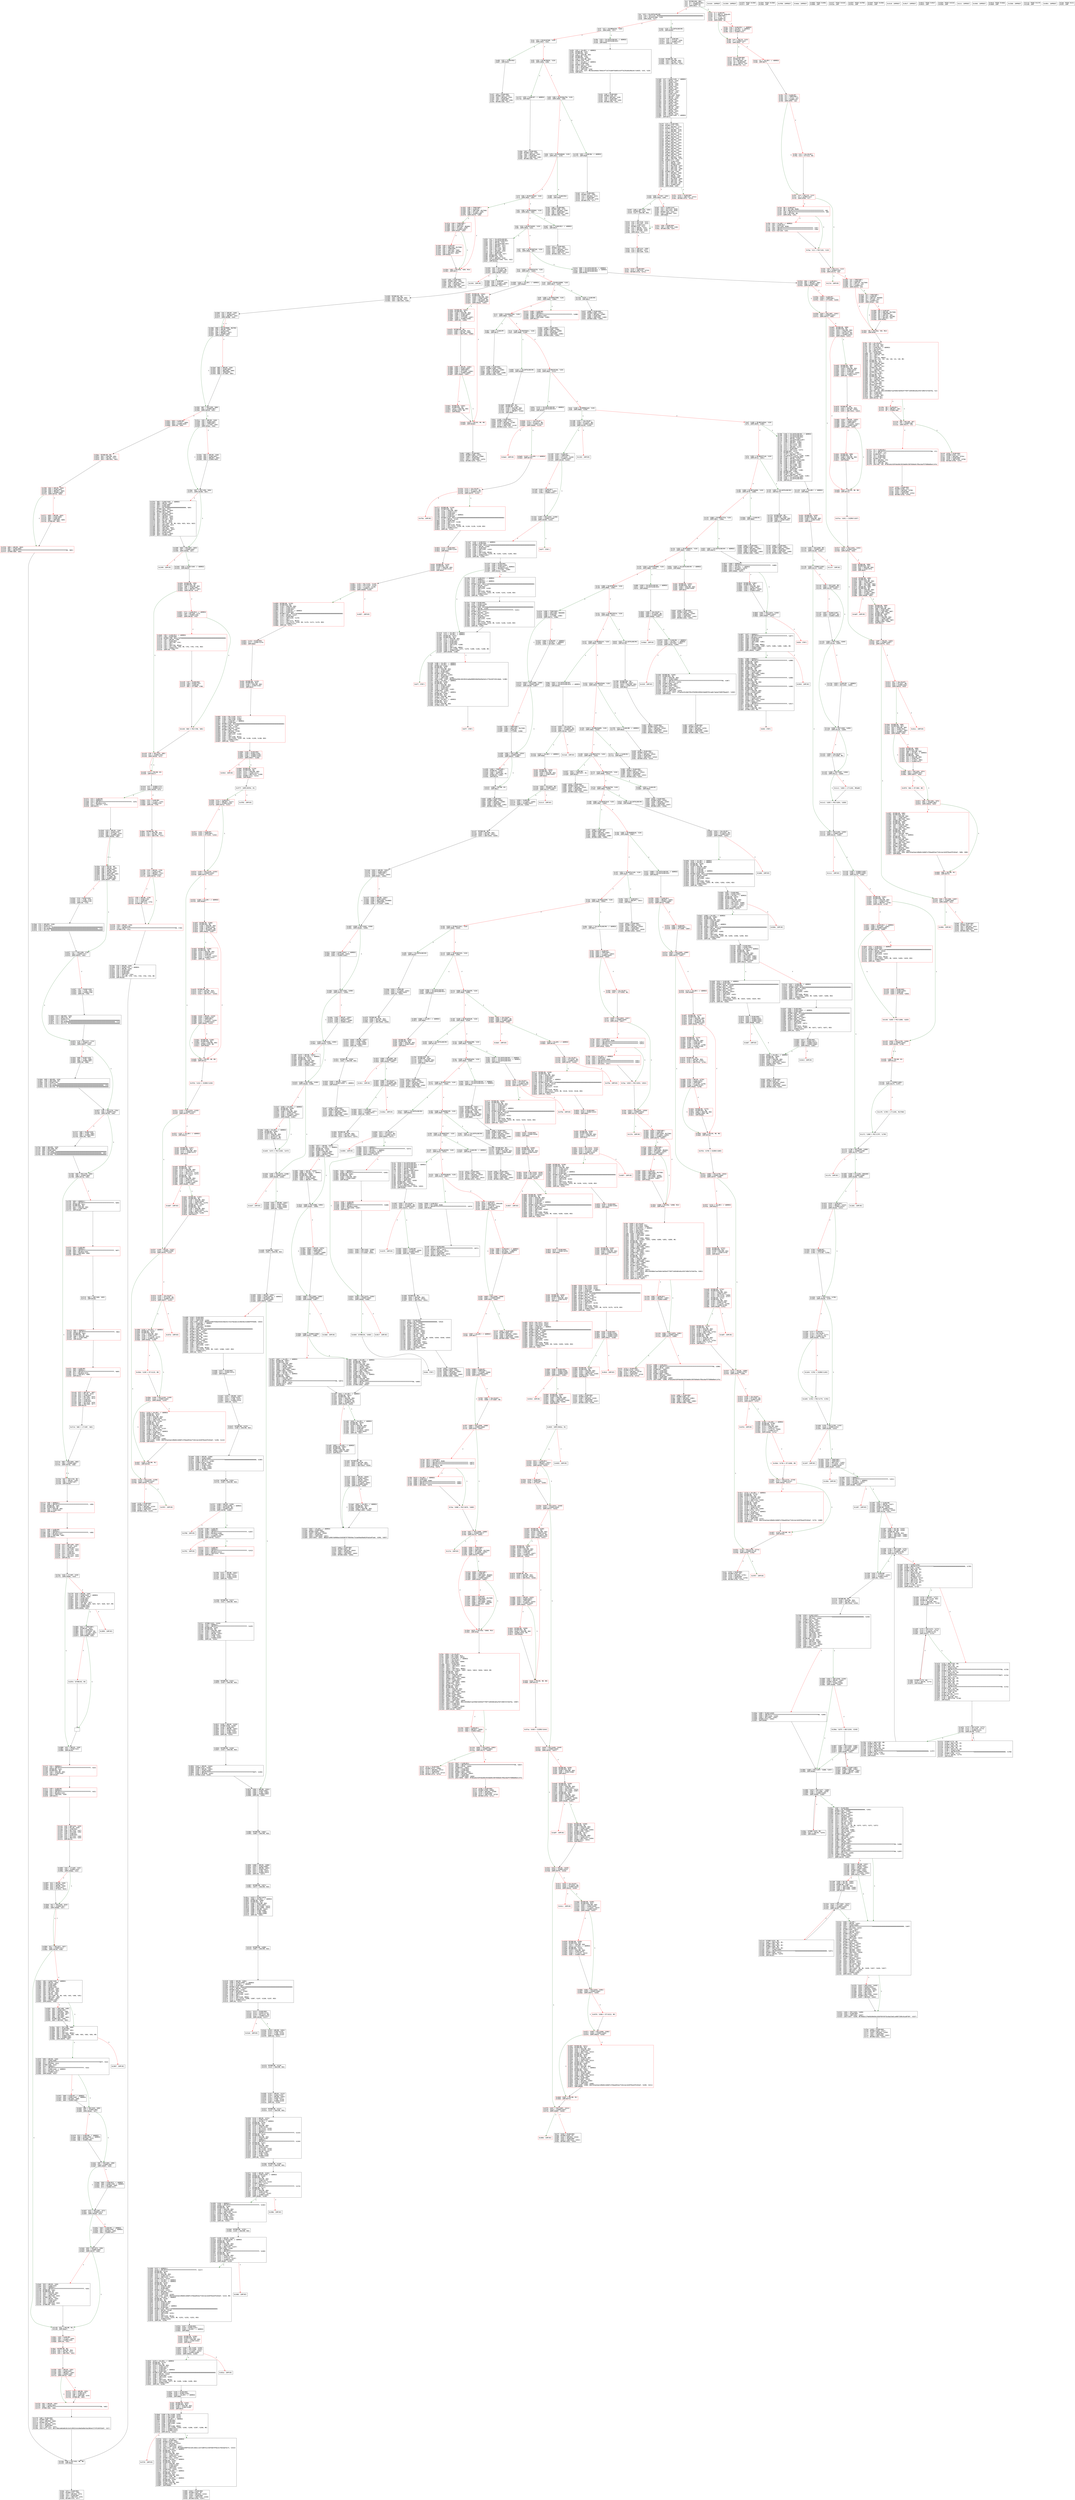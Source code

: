 digraph G {
graph [fontname = "consolas"];
node [fontname = "consolas"];
edge [fontname = "consolas"];
block_140383567609968 [label="0x3729: JUMP(#2)\l", shape="record", color="black"];
block_140383569707216 [label="0x4c64: JUMPDEST\l", shape="record", color="black"];
block_140383572721920 [label="0x2499: JUMP(#2)\l", shape="record", color="black"];
block_140383568396592 [label="0x2cc3: JUMP(#2)\l", shape="record", color="black"];
block_140383566954944 [label="0x301f: %2438 = ADD(#2, %2435)\l0x3025: SSTORE(%2438, %2430)\l0x302c: %2439 = SLOAD(#16)\l0x3030: %2440 = ADD(#8, %2041)\l0x3037: %2441 = SLOAD(%2440)\l0x3039: %2442 = LT(#0, %2441)\l0x303a: %2443 = ISZERO(%2442)\l0x303e: JUMPI(#2, %2443)\l", shape="record", color="black"];
block_140383563481776 [label="0x15b9: JUMPDEST\l", shape="record", color="black"];
block_140383563481824 [label="0x16c0: %3506 = SLOAD(#3)    // ADDRESS\l0x16df: JUMP(#c18)\l", shape="record", color="black"];
block_140383564530448 [label="0x1579: PUSH2 0x15b9\l0x157c: JUMP\l", shape="record", color="black"];
block_140383572788128 [label="0x46ec: MSTORE(#0, #0)\l0x46f1: %841 = SHA3(#0, #20)\l0x46f5: %842 = MUL(#e, %317)\l0x46f6: %843 = ADD(%842, %841)\l", shape="record", color="red"];
block_140383572788320 [label="0x46e1: %838 = SLOAD(#0)\l0x46e3: %839 = LT(%317, %838)\l0x46e4: %840 = ISZERO(%839)\l0x46e8: JUMPI(#2, %840)\l", shape="record", color="red"];
block_140383574230208 [label="0x28b6: %611 = PHI(%617, %637)\l0x28b7: %448 = ISZERO(%611)\l0x28bb: JUMPI(#2c40, %448)\l", shape="record", color="black"];
block_140383564530928 [label="0x4858: MSTORE(#0, %3209)\l0x485e: MSTORE(#20, #a)\l0x4864: %3253 = SHA3(#0, #40)\l0x4868: %3254 = SLOAD(%3253)\l0x486e: %3255 = SLOAD(#16)\l0x4874: %3256 = SLOAD(#7)    // ADDRESS\l0x48af: %3261 = MLOAD(#40)\l0x48d1: MSTORE(%3261, #d2cc718f00000000000000000000000000000000000000000000000000000000)\l0x48d4: %3263 = ADD(#4, %3261)\l0x48dc: %3264 = MLOAD(#40)\l0x48df: %3265 = SUB(%3263, %3264)\l0x48e7: %3266 = GAS()\l0x48e8: %3267 = SUB(%3266, #61da)\l0x48e9: %3268 = CALL(%3267, %3256, #0, %3264, %3265, %3264, #20)\l0x48ea: %3269 = ISZERO(%3268)\l0x48ee: JUMPI(#2, %3269)\l", shape="record", color="red"];
block_140383564530976 [label="0x48f4: %3270 = MLOAD(#40)\l0x48f6: %3271 = MLOAD(%3270)\l0x4903: JUMP(#d0b)\l", shape="record", color="red"];
block_140383568397648 [label="0x2d7c: %2493 = PHI(%2492, %2503)\l0x2d81: JUMPI(#2dc0, %2493)\l", shape="record", color="black"];
block_140383567283536 [label="0x2ec5: MSTORE(#0, %2376)\l0x2eca: %2380 = SHA3(#0, #20)\l", shape="record", color="black"];
block_140383570036096 [label="0x2198: %1658 = MUL(#4, %1655)\l0x219c: %1659 = MUL(#4, %1654)\l0x21a0: MSTORE(#0, %1652)\l0x21a5: %1660 = SHA3(#0, #20)\l0x21a8: %1661 = ADD(%1660, %1658)\l0x21aa: %1662 = ADD(%1660, %1659)\l0x21b3: JUMP(#21b4)\l", shape="record", color="black"];
block_140383566104080 [label="0x4e84: %2794 = ADD(#3, %2793)\l0x4e88: %2795 = SLOAD(%2794)\l0x4e89: %2796 = TIMESTAMP()\l0x4e8a: %2797 = GT(%2796, %2795)\l0x4e8b: %2798 = ISZERO(%2797)\l0x4e8f: JUMPI(#4ed1, %2798)\l", shape="record", color="red"];
block_140383563482736 [label="0xc1b: %3510 = MLOAD(#40)\l0xc35: MSTORE(%3510, %3506)\l0xc38: %3512 = ADD(#20, %3510)\l0xc3e: %3513 = MLOAD(#40)\l0xc41: %3514 = SUB(%3512, %3513)\l0xc43: RETURN(%3513, %3514)\l", shape="record", color="black"];
block_140383574230736 [label="0x2c40: %531 = PHI(#0, #1)\l0x2c48: JUMP(#46d7)\l", shape="record", color="black"];
block_140383574034128 [label="0x25ae: %721 = ADD(#20, %328)\l0x25b0: %723 = MLOAD(%721)\l0x25d3: %724 = DIV(%723, #100000000000000000000000000000000000000000000000000000000000000)\l0x25f5: %725 = MUL(#100000000000000000000000000000000000000000000000000000000000000, %724)\l0x25f6: %726 = EQ(%725, #6800000000000000000000000000000000000000000000000000000000000000)\l", shape="record", color="black"];
block_140383568398032 [label="0x2dc0: %2486 = PHI(%2485, %2493)\l0x2dc5: JUMPI(#2e36, %2486)\l", shape="record", color="black"];
block_140383574034224 [label="0x25a3: %718 = MLOAD(%328)\l0x25a5: %719 = LT(#0, %718)\l0x25a6: %720 = ISZERO(%719)\l0x25aa: JUMPI(#2, %720)\l", shape="record", color="black"];
block_140383569708848 [label="0x1e59: %1775 = PHI(%1721, %1774)\l0x1e5c: %1723 = GT(%1722, %1775)\l0x1e5d: %1724 = ISZERO(%1723)\l0x1e61: JUMPI(#1e73, %1724)\l", shape="record", color="black"];
block_140383574034320 [label="0x26ff: %705 = PHI(%716, %704)\l0x2701: %394 = ISZERO(%705)\l0x2705: JUMPI(#2783, %394)\l", shape="record", color="black"];
block_140383571544000 [label="0x482c: %1152 = MUL(%1151, %1145)\l0x482d: %1153 = DIV(%1152, %1129)\l0x482e: %1154 = LT(%1153, %1128)\l0x482f: %1155 = ISZERO(%1154)\l0x4833: JUMPI(#4838, %1155)\l", shape="record", color="red"];
block_140383568398368 [label="0x2e36: %2465 = PHI(%2474, %2486)\l0x2e37: %2046 = ISZERO(%2465)\l0x2e3b: JUMPI(#2e40, %2046)\l", shape="record", color="black"];
block_140383574231264 [label="0x46e1: %449 = SLOAD(#0)\l0x46e3: %450 = LT(%317, %449)\l0x46e4: %451 = ISZERO(%450)\l0x46e8: JUMPI(#2, %451)\l", shape="record", color="red"];
block_140383568398608 [label="0x2e0a: %2466 = CALLER()    // ADDRESS\l0x2e22: MSTORE(#0, %2466)\l0x2e28: MSTORE(#20, #b)\l0x2e2e: %2470 = SHA3(#0, #40)\l0x2e32: %2471 = SLOAD(%2470)\l0x2e33: %2472 = EQ(%2471, #0)\l0x2e34: %2473 = ISZERO(%2472)\l", shape="record", color="black"];
block_140383574034800 [label="0x2627: %707 = MLOAD(%328)\l0x2629: %708 = LT(#1, %707)\l0x262a: %709 = ISZERO(%708)\l0x262e: JUMPI(#2, %709)\l", shape="record", color="black"];
block_140383571544432 [label="0x4858: MSTORE(#0, %1120)\l0x485e: MSTORE(#20, #a)\l0x4864: %1159 = SHA3(#0, #40)\l0x4868: %1160 = SLOAD(%1159)\l0x486e: %1161 = SLOAD(#16)\l0x4874: %1162 = SLOAD(#7)    // ADDRESS\l0x48af: %1167 = MLOAD(#40)\l0x48d1: MSTORE(%1167, #d2cc718f00000000000000000000000000000000000000000000000000000000)\l0x48d4: %1169 = ADD(#4, %1167)\l0x48dc: %1170 = MLOAD(#40)\l0x48df: %1171 = SUB(%1169, %1170)\l0x48e7: %1172 = GAS()\l0x48e8: %1173 = SUB(%1172, #61da)\l0x48e9: %1174 = CALL(%1173, %1162, #0, %1170, %1171, %1170, #20)\l0x48ea: %1175 = ISZERO(%1174)\l0x48ee: JUMPI(#2, %1175)\l", shape="record", color="red"];
block_140383568398704 [label="0x2e46: %2047 = ADD(#8, %2041)\l0x2e4d: %2048 = SLOAD(%2047)\l0x2e4f: %2049 = LT(#0, %2048)\l0x2e50: %2050 = ISZERO(%2049)\l0x2e54: JUMPI(#2, %2050)\l", shape="record", color="black"];
block_140383570037152 [label="0x21b4: %1676 = PHI(%1662, %1675)\l0x21b7: %1663 = GT(%1661, %1676)\l0x21b8: %1664 = ISZERO(%1663)\l0x21bc: JUMPI(#220f, %1664)\l", shape="record", color="black"];
block_140383571544480 [label="0x48f4: %1176 = MLOAD(#40)\l0x48f6: %1177 = MLOAD(%1176)\l0x4903: JUMP(#d0b)\l", shape="record", color="red"];
block_140383574034896 [label="0x2783: %694 = PHI(%705, %693)\l0x2785: %395 = ISZERO(%694)\l0x2789: JUMPI(#27ce, %395)\l", shape="record", color="black"];
block_140383566957008 [label="0x3042: MSTORE(#0, %2440)\l0x3047: %2444 = SHA3(#0, #20)\l", shape="record", color="black"];
block_140383569971712 [label="0x217b: %1652 = ADD(#8, %1537)\l0x2180: %1653 = SLOAD(%1652)\l0x2186: %1654 = ADD(#1, %1653)\l0x218a: %1655 = SLOAD(%1652)\l0x218d: SSTORE(%1652, %1654)\l0x2190: %1656 = ISZERO(%1655)\l0x2191: %1657 = GT(%1656, %1654)\l0x2195: JUMPI(#2214, %1657)\l", shape="record", color="black"];
block_140383567284736 [label="0x2ed6: %2383 = ADD(#3, %2380)\l0x2ede: %2385 = SLOAD(%2383)\l0x2ef7: %2388 = AND(#ffffffffffffffffffffffff0000000000000000000000000000000000000000, %2385)\l0x2efb: %2390 = OR(%2374, %2388)\l0x2efd: SSTORE(%2383, %2390)\l0x2f04: %2391 = ADD(#8, %2041)\l0x2f0b: %2392 = SLOAD(%2391)\l0x2f0d: %2393 = LT(#0, %2392)\l0x2f0e: %2394 = ISZERO(%2393)\l0x2f12: JUMPI(#2, %2394)\l", shape="record", color="black"];
block_140383564532416 [label="0xd2d: MSTORE(#0, %3209)\l0xd33: MSTORE(#20, #14)\l0xd39: %3276 = SHA3(#0, #40)\l0xd3d: %3277 = SLOAD(%3276)\l0xd43: JUMP(#d44)\l", shape="record", color="red"];
block_140383564073760 [label="0x4905: %3278 = MUL(%3277, %3271)\l0x4906: %3279 = DIV(%3278, %3255)\l0x4907: %3280 = SUB(%3279, %3254)\l0x490f: %3281 = SLOAD(#7)    // ADDRESS\l0x494c: %3286 = MLOAD(#40)\l0x496e: MSTORE(%3286, #221038a00000000000000000000000000000000000000000000000000000000)\l0x4971: %3288 = ADD(#4, %3286)\l0x498b: MSTORE(%3288, %3209)\l0x498e: %3290 = ADD(#20, %3288)\l0x4991: MSTORE(%3290, %3280)\l0x4994: %3291 = ADD(#20, %3290)\l0x499d: %3292 = MLOAD(#40)\l0x49a0: %3293 = SUB(%3291, %3292)\l0x49a8: %3294 = GAS()\l0x49a9: %3295 = SUB(%3294, #61da)\l0x49aa: %3296 = CALL(%3295, %3281, #0, %3292, %3293, %3292, #20)\l0x49ab: %3297 = ISZERO(%3296)\l0x49af: JUMPI(#2, %3297)\l", shape="record", color="red"];
block_140383574035328 [label="0x26ab: %696 = MLOAD(%328)\l0x26ad: %697 = LT(#2, %696)\l0x26ae: %698 = ISZERO(%697)\l0x26b2: JUMPI(#2, %698)\l", shape="record", color="black"];
block_140383574035424 [label="0x27ce: %683 = PHI(%694, %682)\l0x27cf: %396 = ISZERO(%683)\l0x27d3: JUMPI(#27da, %396)\l", shape="record", color="black"];
block_140383574035472 [label="0x4c74: %399 = ADDRESS()\l0x4c8a: %400 = AND(#ffffffffffffffffffffffffffffffffffffffff, %399)\l0x4c8c: MSTORE(#0, %400)\l0x4c92: MSTORE(#20, #5)\l0x4c98: %403 = SHA3(#0, #40)\l0x4c9c: %404 = SLOAD(%403)\l0x4ca3: JUMP(#41e9)\l", shape="record", color="red"];
block_140383574232128 [label="0x46ec: MSTORE(#0, #0)\l0x46f1: %452 = SHA3(#0, #20)\l0x46f5: %453 = MUL(#e, %317)\l0x46f6: %454 = ADD(%453, %452)\l", shape="record", color="red"];
block_140383573707936 [label="0x287e: SSTORE(#1, #5)\l", shape="record", color="black"];
block_140383567285504 [label="0x2f16: MSTORE(#0, %2391)\l0x2f1b: %2395 = SHA3(#0, #20)\l", shape="record", color="black"];
block_140383574035760 [label="0x273a: %688 = ADD(#20, %328)\l0x273b: %689 = ADD(%688, #3)\l0x273c: %690 = MLOAD(%689)\l0x275f: %691 = DIV(%690, #100000000000000000000000000000000000000000000000000000000000000)\l0x2781: %692 = MUL(#100000000000000000000000000000000000000000000000000000000000000, %691)\l0x2782: %693 = EQ(%692, #1e00000000000000000000000000000000000000000000000000000000000000)\l", shape="record", color="black"];
block_140383569710384 [label="0x1e3e: %1719 = ADD(#1f, %1717)\l0x1e42: %1720 = DIV(%1719, #20)\l0x1e46: MSTORE(#0, %1710)\l0x1e4b: %1721 = SHA3(#0, #20)\l0x1e4e: %1722 = ADD(%1721, %1720)\l0x1e58: JUMP(#1e59)\l", shape="record", color="black"];
block_140383568399664 [label="0x2e58: MSTORE(#0, %2047)\l0x2e5d: %2051 = SHA3(#0, #20)\l", shape="record", color="black"];
block_140383574035808 [label="0x272f: %685 = MLOAD(%328)\l0x2731: %686 = LT(#3, %685)\l0x2732: %687 = ISZERO(%686)\l0x2736: JUMPI(#2, %687)\l", shape="record", color="black"];
block_140383574035904 [label="0x27da: %637 = PHI(%728, #0)\l0x27e1: %397 = ADD(#1, %340)\l0x27e5: %398 = SLOAD(%397)\l0x27e9: JUMP(#4c6a)\l", shape="record", color="black"];
block_140383563484608 [label="0x218: %3515 = EQ(#eceb2945, %126)\l0x21c: JUMPI(#c44, %3515)\l", shape="record", color="black"];
block_140383573642736 [label="0x289f: %612 = ADD(#a, %340)\l0x28a3: %613 = SLOAD(%612)\l0x28a7: %614 = ADD(#9, %340)\l0x28ab: %615 = SLOAD(%614)\l0x28ac: %616 = GT(%615, %613)\l", shape="record", color="black"];
block_140383571742384 [label="0xad: %1078 = EQ(#34145808, %126)\l0xb1: JUMPI(#61f, %1078)\l", shape="record", color="black"];
block_140383570038448 [label="0x20ac: SSTORE(%1678, #0)\l0x20b0: %1677 = ADD(#1, %1678)\l0x20b4: JUMP(#209b)\l", shape="record", color="black"];
block_140383574036288 [label="0x2795: %650 = ADDRESS()\l0x27ab: %651 = AND(#ffffffffffffffffffffffffffffffffffffffff, %650)\l0x27ad: MSTORE(#0, %651)\l0x27b3: MSTORE(#20, #5)\l0x27b9: %654 = SHA3(#0, #40)\l0x27bd: %655 = SLOAD(%654)\l0x27c4: JUMP(#41e9)\l", shape="record", color="black"];
block_140383571545920 [label="0xd2d: MSTORE(#0, %1120)\l0xd33: MSTORE(#20, #14)\l0xd39: %1182 = SHA3(#0, #40)\l0xd3d: %1183 = SLOAD(%1182)\l0xd43: JUMP(#d44)\l", shape="record", color="red"];
block_140383566958400 [label="0x3053: %2447 = ADD(#1, %2444)\l0x3059: SSTORE(%2447, %2439)\l0x3060: %2448 = ADD(#4, %2041)\l0x3068: %2450 = SLOAD(%2448)\l0x306e: %2453 = AND(#ffffffffffffffffffffffffffffffffffffffffffffffffffffffffffff00ff, %2450)\l0x3072: %2455 = OR(#100, %2453)\l0x3074: SSTORE(%2448, %2455)\l", shape="record", color="black"];
block_140383566106432 [label="0x4edb: %2805 = PHI(#1, #0, #0)\l0x4ee0: JUMP(#3f2a)\l", shape="record", color="red"];
block_140383566106480 [label="0x3f2b: %2799 = ISZERO(%2805)\l", shape="record", color="red"];
block_140383571611552 [label="0x4905: %1184 = MUL(%1183, %1177)\l0x4906: %1185 = DIV(%1184, %1161)\l0x4907: %1186 = SUB(%1185, %1160)\l0x490f: %1187 = SLOAD(#7)    // ADDRESS\l0x494c: %1192 = MLOAD(#40)\l0x496e: MSTORE(%1192, #221038a00000000000000000000000000000000000000000000000000000000)\l0x4971: %1194 = ADD(#4, %1192)\l0x498b: MSTORE(%1194, %1120)\l0x498e: %1196 = ADD(#20, %1194)\l0x4991: MSTORE(%1196, %1186)\l0x4994: %1197 = ADD(#20, %1196)\l0x499d: %1198 = MLOAD(#40)\l0x49a0: %1199 = SUB(%1197, %1198)\l0x49a8: %1200 = GAS()\l0x49a9: %1201 = SUB(%1200, #61da)\l0x49aa: %1202 = CALL(%1201, %1187, #0, %1198, %1199, %1198, #20)\l0x49ab: %1203 = ISZERO(%1202)\l0x49af: JUMPI(#2, %1203)\l", shape="record", color="red"];
block_140383574299120 [label="0x553: %317 = CALLDATALOAD(#4)\l0x55c: %319 = CALLDATALOAD(#24)\l0x563: %321 = ADD(#4, %319)\l0x565: %322 = CALLDATALOAD(%321)\l0x569: %323 = ADD(#20, %321)\l0x571: %324 = ADD(#1f, %322)\l0x576: %325 = DIV(%324, #20)\l0x577: %326 = MUL(%325, #20)\l0x57a: %327 = ADD(#20, %326)\l0x57d: %328 = MLOAD(#40)\l0x580: %329 = ADD(%328, %327)\l0x583: MSTORE(#40, %329)\l0x58b: MSTORE(%328, %322)\l0x58e: %330 = ADD(#20, %328)\l0x594: CALLDATACOPY(%330, %323, %322)\l0x5a7: JUMP(#232e)\l", shape="record", color="black"];
block_140383565582832 [label="0x430a: %2938 = ADD(#8, %2937)\l0x4311: %2939 = SLOAD(%2938)\l0x4313: %2940 = LT(#0, %2939)\l0x4314: %2941 = ISZERO(%2940)\l0x4318: JUMPI(#2, %2941)\l", shape="record", color="black"];
block_140383574299168 [label="0x233b: %332 = CALLVALUE()\l0x233c: %333 = GT(%332, #0)\l0x233d: %334 = ISZERO(%333)\l0x2341: JUMPI(#2346, %334)\l", shape="record", color="black"];
block_140383570563712 [label="0xd2d: MSTORE(#0, %1495)\l0xd33: MSTORE(#20, #14)\l0xd39: %1499 = SHA3(#0, #40)\l0xd3d: %1500 = SLOAD(%1499)\l0xd43: JUMP(#d44)\l", shape="record", color="red"];
block_140383569777424 [label="0x1e7d: %1725 = ADD(%1762, #3)\l0x1e84: SSTORE(%1725, #0)\l0x1e88: %1726 = ADD(%1762, #4)\l0x1e90: %1728 = SLOAD(%1726)\l0x1e96: %1731 = AND(#ffffffffffffffffffffffffffffffffffffffffffffffffffffffffffffff00, %1728)\l0x1e98: SSTORE(%1726, %1731)\l0x1e9c: %1732 = ADD(%1762, #4)\l0x1ea4: %1734 = SLOAD(%1732)\l0x1eaa: %1737 = AND(#ffffffffffffffffffffffffffffffffffffffffffffffffffffffffffff00ff, %1734)\l0x1eac: SSTORE(%1732, %1737)\l0x1eb0: %1738 = ADD(%1762, #5)\l0x1eb7: SSTORE(%1738, #0)\l0x1ebb: %1739 = ADD(%1762, #6)\l0x1ec2: SSTORE(%1739, #0)\l0x1ec6: %1740 = ADD(%1762, #7)\l0x1ece: %1742 = SLOAD(%1740)\l0x1ed4: %1745 = AND(#ffffffffffffffffffffffffffffffffffffffffffffffffffffffffffffff00, %1742)\l0x1ed6: SSTORE(%1740, %1745)\l0x1eda: %1746 = ADD(%1762, #8)\l0x1edf: %1747 = SLOAD(%1746)\l0x1ee3: SSTORE(%1746, #0)\l0x1ee6: %1748 = MUL(#4, %1747)\l0x1eea: MSTORE(#0, %1746)\l0x1eef: %1749 = SHA3(#0, #20)\l0x1ef2: %1750 = ADD(%1749, %1748)\l0x1efc: JUMP(#1efd)\l", shape="record", color="black"];
block_140383563158336 [label="0xeb1: %3568 = SLOAD(#11)\l0xeb8: %3570 = DIV(%3568, #100)\l0xece: %3571 = AND(#ffffffffffffffffffffffffffffffffffffffff, %3570)\l0xed0: JUMP(#cd6)\l", shape="record", color="black"];
block_140383569777472 [label="0x1efd: %1773 = PHI(%1749, %1772)\l0x1f00: %1751 = GT(%1750, %1773)\l0x1f01: %1752 = ISZERO(%1751)\l0x1f05: JUMPI(#1f58, %1752)\l", shape="record", color="black"];
block_140383570695264 [label="0x1188: %1337 = CALLVALUE()\l0x1189: %1338 = GT(%1337, #0)\l0x118a: %1339 = ISZERO(%1338)\l0x118e: JUMPI(#1193, %1339)\l", shape="record", color="black"];
block_140383568663744 [label="0x421b: %1983 = TIMESTAMP()\l0x421c: %1984 = SUB(%1983, #e6b680)\l0x4222: %1985 = SLOAD(#2)\l0x4223: %1986 = LT(%1985, %1984)\l0x4228: JUMPI(#427b, %1986)\l", shape="record", color="black"];
block_140383564272928 [label="0x44ee: MSTORE(#0, %3209)\l0x44f4: MSTORE(#20, #14)\l0x44fa: %3330 = SHA3(#0, #40)\l0x44fe: %3331 = SLOAD(%3330)\l0x44ff: %3332 = LT(%3331, %3213)\l0x4500: %3333 = ISZERO(%3332)\l0x4506: JUMPI(#4565, %3332)\l", shape="record", color="red"];
block_140383568467328 [label="0x309d: %2069 = ADD(#1, %2066)\l0x30a1: %2070 = SLOAD(%2069)\l0x30a5: %2071 = ADD(#8, %2041)\l0x30ac: %2072 = SLOAD(%2071)\l0x30ae: %2073 = LT(#0, %2072)\l0x30af: %2074 = ISZERO(%2073)\l0x30b3: JUMPI(#2, %2074)\l", shape="record", color="black"];
block_140383569909120 [label="0x7ba: %1639 = MLOAD(#40)\l0x7be: MSTORE(%1639, %1527)\l0x7c1: %1640 = ADD(#20, %1639)\l0x7c7: %1641 = MLOAD(#40)\l0x7ca: %1642 = SUB(%1640, %1641)\l0x7cc: RETURN(%1641, %1642)\l", shape="record", color="black"];
block_140383565714912 [label="0x1b5: %2929 = EQ(#be7c29c1, %126)\l0x1b9: JUMPI(#a8e, %2929)\l", shape="record", color="black"];
block_140383563027984 [label="0x1b82: %3538 = SLOAD(#0)\l0x1b84: %3539 = LT(%3516, %3538)\l0x1b85: %3540 = ISZERO(%3539)\l0x1b89: JUMPI(#2, %3540)\l", shape="record", color="black"];
block_140383570695840 [label="0x1199: %1340 = SLOAD(#f)\l0x119a: %1341 = TIMESTAMP()\l0x119b: %1342 = GT(%1341, %1340)\l0x119d: %1343 = ISZERO(%1342)\l0x11a1: JUMPI(#11b4, %1343)\l", shape="record", color="black"];
block_140383572072096 [label="0x4edb: %1037 = PHI(#1, #0, #0)\l0x4ee0: JUMP(#3fcd)\l", shape="record", color="red"];
block_140383563159248 [label="0xcd9: %3572 = MLOAD(#40)\l0xcf1: %3573 = AND(#ffffffffffffffffffffffffffffffffffffffff, %3571)\l0xcf3: MSTORE(%3572, %3573)\l0xcf6: %3574 = ADD(#20, %3572)\l0xcfc: %3575 = MLOAD(#40)\l0xcff: %3576 = SUB(%3574, %3575)\l0xd01: RETURN(%3575, %3576)\l", shape="record", color="black"];
block_140383565715248 [label="0xfab: %2916 = PHI(%2925, %2928)\l0xfac: %2828 = ISZERO(%2916)\l0xfb0: JUMPI(#117a, %2828)\l", shape="record", color="red"];
block_140383564273504 [label="0xb7f: %3320 = MLOAD(#40)\l0xb83: MSTORE(%3320, #1)\l0xb86: %3321 = ADD(#20, %3320)\l0xb8c: %3322 = MLOAD(#40)\l0xb8f: %3323 = SUB(%3321, %3322)\l0xb91: RETURN(%3322, %3323)\l", shape="record", color="black"];
block_140383565584272 [label="0x431c: MSTORE(#0, %2938)\l0x4321: %2942 = SHA3(#0, #20)\l", shape="record", color="black"];
block_140383566698480 [label="0x168: %2526 = EQ(#8d7af473, %126)\l0x16c: JUMPI(#975, %2526)\l", shape="record", color="black"];
block_140383568664608 [label="0x427b: %2010 = PHI(%1986, %2009)\l0x427d: %1987 = ISZERO(%2010)\l0x4281: JUMPI(#4290, %1987)\l", shape="record", color="black"];
block_140383568599072 [label="0x4149: JUMP(#2)\l", shape="record", color="black"];
block_140383566239872 [label="0x19f: %2811 = EQ(#b7bc2c84, %126)\l0x1a3: JUMPI(#a3f, %2811)\l", shape="record", color="black"];
block_140383572072576 [label="0x3fce: %1031 = ISZERO(%1037)\l", shape="record", color="red"];
block_140383565715632 [label="0xf59: %2917 = CALLER()    // ADDRESS\l0xf75: %2919 = SLOAD(#11)\l0xf7c: %2921 = DIV(%2919, #100)\l0xf92: %2922 = AND(#ffffffffffffffffffffffffffffffffffffffff, %2921)\l0xfa8: %2923 = AND(#ffffffffffffffffffffffffffffffffffffffff, %2922)\l0xfa9: %2924 = EQ(%2923, %2917)\l", shape="record", color="red"];
block_140383580920032 [label="0x1c3b: %1503 = ISZERO(%1493)\l0x1c3f: JUMPI(#1cc3, %1503)\l", shape="record", color="black"];
block_140383572072720 [label="0x3fba: %1039 = SLOAD(#f)\l0x3fbb: %1040 = TIMESTAMP()\l0x3fbc: %1041 = GT(%1040, %1039)\l", shape="record", color="red"];
block_140383567223056 [label="0x2eb3: %2376 = ADD(#8, %2041)\l0x2eba: %2377 = SLOAD(%2376)\l0x2ebc: %2378 = LT(#0, %2377)\l0x2ebd: %2379 = ISZERO(%2378)\l0x2ec1: JUMPI(#2, %2379)\l", shape="record", color="black"];
block_140383565715872 [label="0x117e: JUMP(#2)\l", shape="record", color="red"];
block_140383566240208 [label="0x3f2c: %2800 = PHI(%2799, %2810)\l0x3f2e: %2698 = ISZERO(%2800)\l0x3f32: JUMPI(#3f3f, %2698)\l", shape="record", color="red"];
block_140383564732928 [label="0x4905: %3164 = MUL(%3163, %3157)\l0x4906: %3165 = DIV(%3164, %3141)\l0x4907: %3166 = SUB(%3165, %3140)\l0x490f: %3167 = SLOAD(#7)    // ADDRESS\l0x494c: %3172 = MLOAD(#40)\l0x496e: MSTORE(%3172, #221038a00000000000000000000000000000000000000000000000000000000)\l0x4971: %3174 = ADD(#4, %3172)\l0x498b: MSTORE(%3174, %3100)\l0x498e: %3176 = ADD(#20, %3174)\l0x4991: MSTORE(%3176, %3166)\l0x4994: %3177 = ADD(#20, %3176)\l0x499d: %3178 = MLOAD(#40)\l0x49a0: %3179 = SUB(%3177, %3178)\l0x49a8: %3180 = GAS()\l0x49a9: %3181 = SUB(%3180, #61da)\l0x49aa: %3182 = CALL(%3181, %3167, #0, %3178, %3179, %3178, #20)\l0x49ab: %3183 = ISZERO(%3182)\l0x49af: JUMPI(#2, %3183)\l", shape="record", color="red"];
block_140383573580288 [label="0x29f2: %588 = SLOAD(#7)    // ADDRESS\l0x2a2d: %594 = SLOAD(%340)    // ADDRESS\l0x2a61: %599 = EQ(%594, %588)\l0x2a62: %600 = ISZERO(%599)\l", shape="record", color="black"];
block_140383564732976 [label="0x49b5: %3184 = MLOAD(#40)\l0x49b7: %3185 = MLOAD(%3184)\l0x49bd: %3187 = ISZERO(%3185)\l0x49be: %3188 = ISZERO(%3187)\l0x49c2: JUMPI(#49c7, %3188)\l", shape="record", color="red"];
block_140383566699152 [label="0x17cc: %2521 = SLOAD(#c)\l0x17ce: JUMP(#95f)\l", shape="record", color="black"];
block_140383572597440 [label="0x5c6: %898 = CALLDATALOAD(#4)    // ADDRESS\l0x5cf: %900 = CALLDATALOAD(#24)    // ADDRESS\l0x5d8: %902 = CALLDATALOAD(#44)\l0x5e5: JUMP(#3f9b)\l", shape="record", color="black"];
block_140383570696896 [label="0x11b4: %1459 = PHI(%1342, %1458)\l0x11b5: %1344 = ISZERO(%1459)\l0x11b9: JUMPI(#1559, %1344)\l", shape="record", color="black"];
block_140383572597488 [label="0x3fa3: %904 = SLOAD(#11)\l0x3fad: %907 = AND(#ff, %904)\l0x3faf: %908 = ISZERO(%907)\l0x3fb3: JUMPI(#3fbd, %908)\l", shape="record", color="red"];
block_140383570107120 [label="0x1cc3: %1833 = PHI(%1493, %1835)\l0x1cc4: %1504 = ISZERO(%1833)\l0x1cc8: JUMPI(#1cd1, %1504)\l", shape="record", color="black"];
block_140383573515040 [label="0x2aee: %560 = SLOAD(#12)    // ADDRESS\l0x2b29: %566 = SLOAD(%340)    // ADDRESS\l0x2b5d: %571 = EQ(%566, %560)\l0x2b5e: %572 = ISZERO(%571)\l", shape="record", color="black"];
block_140383566240544 [label="0x4eb1: MSTORE(#0, %2775)\l0x4eb7: MSTORE(#20, #b)\l0x4ebd: %2804 = SHA3(#0, #40)\l0x4ec3: SSTORE(%2804, #0)\l0x4ecc: JUMP(#4edb)\l", shape="record", color="red"];
block_140383568599888 [label="0x882: %1978 = MLOAD(#40)\l0x886: MSTORE(%1978, #1)\l0x889: %1979 = ADD(#20, %1978)\l0x88f: %1980 = MLOAD(#40)\l0x892: %1981 = SUB(%1979, %1980)\l0x894: RETURN(%1980, %1981)\l", shape="record", color="black"];
block_140383568665568 [label="0x4290: %2001 = PHI(%2000, %2010)\l0x4291: %1988 = ISZERO(%2001)\l0x4295: JUMPI(#42bf, %1988)\l", shape="record", color="black"];
block_140383568665616 [label="0x42c9: %1996 = PHI(#0, #1)\l0x42cb: JUMP(#8a2)\l", shape="record", color="black"];
block_140383568469056 [label="0x30b7: MSTORE(#0, %2071)\l0x30bc: %2075 = SHA3(#0, #20)\l", shape="record", color="black"];
block_140383570107504 [label="0x1cc1: %1834 = LT(%1491, #93a80)\l", shape="record", color="black"];
block_140383566240880 [label="0x3f3f: %2774 = PHI(#1, %2800)\l0x3f41: %2699 = ISZERO(%2774)\l0x3f45: JUMPI(#3f51, %2699)\l", shape="record", color="red"];
block_140383565585520 [label="0x432d: %2945 = ADD(#3, %2942)\l0x4331: %2946 = SLOAD(%2945)    // ADDRESS\l0x4354: JUMP(#4355)\l", shape="record", color="black"];
block_140383566240928 [label="0x43cc: %2719 = CALLER()    // ADDRESS\l0x43e4: MSTORE(#0, %2719)\l0x43ea: MSTORE(#20, #14)\l0x43f0: %2723 = SHA3(#0, #40)\l0x43f7: %2724 = SLOAD(%2723)\l0x43f8: %2725 = SUB(%2724, %2690)\l0x43fe: SSTORE(%2723, %2725)\l0x4420: MSTORE(#0, %2688)\l0x4426: MSTORE(#20, #14)\l0x442c: %2729 = SHA3(#0, #40)\l0x4433: %2730 = SLOAD(%2729)\l0x4434: %2731 = ADD(%2730, %2690)\l0x443a: SSTORE(%2729, %2731)\l0x4453: %2733 = CALLER()    // ADDRESS\l0x448e: %2735 = MLOAD(#40)\l0x4492: MSTORE(%2735, %2690)\l0x4495: %2736 = ADD(#20, %2735)\l0x449b: %2737 = MLOAD(#40)\l0x449e: %2738 = SUB(%2736, %2737)\l0x44a0: LOG3(%2737, %2738, #ddf252ad1be2c89b69c2b068fc378daa952ba7f163c4a11628f55a4df523b3ef, %2733, %2688)\l0x44a8: JUMP(#44b7)\l", shape="record", color="red"];
block_140383563095152 [label="0x1b79: JUMP(#2)\l", shape="record", color="black"];
block_140383570107600 [label="0x1cd3: %1505 = ISZERO(%1493)\l0x1cd5: %1506 = ISZERO(%1505)\l0x1cd9: JUMPI(#1cf2, %1506)\l", shape="record", color="black"];
block_140383566699728 [label="0x962: %2522 = MLOAD(#40)\l0x966: MSTORE(%2522, %2521)\l0x969: %2523 = ADD(#20, %2522)\l0x96f: %2524 = MLOAD(#40)\l0x972: %2525 = SUB(%2523, %2524)\l0x974: RETURN(%2524, %2525)\l", shape="record", color="black"];
block_140383565716784 [label="0x155f: %2829 = TIMESTAMP()\l0x1569: %2830 = SLOAD(#f)\l0x156a: %2831 = SUB(%2830, #127500)\l0x156b: %2832 = GT(%2831, %2829)\l0x156c: %2833 = ISZERO(%2832)\l0x1570: JUMPI(#157d, %2833)\l", shape="record", color="red"];
block_140383566241216 [label="0x4a8f: JUMP(#2)\l", shape="record", color="red"];
block_140383563619776 [label="0x4e70: MSTORE(#0, #0)\l0x4e75: %3430 = SHA3(#0, #20)\l0x4e79: %3431 = MUL(#e, %3426)\l0x4e7a: %3432 = ADD(%3431, %3430)\l", shape="record", color="red"];
block_140383570304496 [label="0x2079: %1684 = MLOAD(%1687)\l0x207e: SSTORE(%1688, %1684)\l0x2082: %1685 = ADD(#20, %1687)\l0x2087: %1686 = ADD(#1, %1688)\l0x208c: JUMP(#206f)\l", shape="record", color="black"];
block_140383565716976 [label="0x157e: %2834 = TIMESTAMP()\l0x1588: %2835 = SLOAD(#f)\l0x1589: %2836 = SUB(%2835, #54600)\l0x158a: %2837 = GT(%2836, %2834)\l0x158b: %2838 = ISZERO(%2837)\l0x158f: JUMPI(#15af, %2838)\l", shape="record", color="red"];
block_140383570304592 [label="0x209b: %1678 = PHI(%1677, %1689)\l0x209e: %1565 = GT(%1560, %1678)\l0x209f: %1566 = ISZERO(%1565)\l0x20a3: JUMPI(#20b5, %1566)\l", shape="record", color="black"];
block_140383570698000 [label="0x1192: JUMP(#2)\l", shape="record", color="black"];
block_140383570108176 [label="0x1cf2: %1798 = PHI(%1505, %1800)\l0x1cf3: %1507 = ISZERO(%1798)\l0x1cf7: JUMPI(#1cfc, %1507)\l", shape="record", color="black"];
block_140383574761328 [label="0xed7: %307 = SLOAD(#12)    // ADDRESS\l0xef6: JUMP(#51f)\l", shape="record", color="black"];
block_140383574302576 [label="0x234e: %335 = SLOAD(#0)\l0x2350: %336 = LT(%317, %335)\l0x2351: %337 = ISZERO(%336)\l0x2355: JUMPI(#2, %337)\l", shape="record", color="black"];
block_140383569780592 [label="0x1d2a: %1784 = SLOAD(#f)\l0x1d2b: %1785 = TIMESTAMP()\l0x1d2c: %1786 = LT(%1785, %1784)\l", shape="record", color="black"];
block_140383572860784 [label="0x4733: %850 = ADD(#4, %843)\l0x473b: %852 = SLOAD(%850)\l0x4741: %855 = AND(#ffffffffffffffffffffffffffffffffffffffffffffffffffffffffffffff00, %852)\l0x4747: SSTORE(%850, %855)\l", shape="record", color="red"];
block_140383570698096 [label="0x6f7: STOP()\l", shape="record", color="red"];
block_140383570304880 [label="0x206e: %1679 = ADD(%1549, %1548)\l", shape="record", color="black"];
block_140383565127792 [label="0xad8: %2956 = CALLDATALOAD(#4)\l0xae1: %2958 = CALLDATALOAD(#24)\l0xaee: JUMP(#1803)\l", shape="record", color="black"];
block_140383564341456 [label="0x3ee4: JUMP(#2)\l", shape="record", color="red"];
block_140383572664672 [label="0xa2: %1043 = EQ(#2632bf20, %126)\l0xa6: JUMPI(#5fc, %1043)\l", shape="record", color="black"];
block_140383569453504 [label="0x1d97: JUMP(#2)\l", shape="record", color="black"];
block_140383564341744 [label="0x1d6: %3199 = EQ(#cdef91d0, %126)\l0x1da: JUMPI(#b28, %3199)\l", shape="record", color="black"];
block_140383566308016 [label="0x4388: %2708 = CALLER()    // ADDRESS\l0x43a0: MSTORE(#0, %2708)\l0x43a6: MSTORE(#20, #14)\l0x43ac: %2712 = SHA3(#0, #40)\l0x43b0: %2713 = SLOAD(%2712)\l0x43b1: %2714 = LT(%2713, %2690)\l0x43b2: %2715 = ISZERO(%2714)\l0x43b8: JUMPI(#43be, %2714)\l", shape="record", color="red"];
block_140383572665248 [label="0x4eb1: MSTORE(#0, %898)\l0x4eb7: MSTORE(#20, #b)\l0x4ebd: %1036 = SHA3(#0, #40)\l0x4ec3: SSTORE(%1036, #0)\l0x4ecc: JUMP(#4edb)\l", shape="record", color="red"];
block_140383569388448 [label="0x1d45: %1783 = PHI(%1779, %1782)\l", shape="record", color="black"];
block_140383564342176 [label="0xb30: %3200 = CALLDATALOAD(#4)\l0xb3d: JUMP(#1705)\l", shape="record", color="black"];
block_140383564342224 [label="0x1e1: %3208 = EQ(#dbde1988, %126)\l0x1e5: JUMPI(#b54, %3208)\l", shape="record", color="black"];
block_140383572665344 [label="0x3fe2: %1007 = PHI(#1, %1032)\l0x3fe4: %911 = ISZERO(%1007)\l0x3fe8: JUMPI(#3ff5, %911)\l", shape="record", color="red"];
block_140383573779648 [label="0x4717: %478 = ADD(#6, %454)\l0x471b: %479 = SLOAD(%478)\l0x4724: %480 = SLOAD(#d)\l0x4725: %481 = SUB(%480, %479)\l0x472b: SSTORE(#d, %481)\l", shape="record", color="red"];
block_140383569388832 [label="0x1cfb: JUMP(#2)\l", shape="record", color="black"];
block_140383568733520 [label="0x13c: %2011 = EQ(#81f03fcb, %126)\l0x140: JUMPI(#8b8, %2011)\l", shape="record", color="black"];
block_140383569389072 [label="0x1d5e: JUMP(#2)\l", shape="record", color="black"];
block_140383572665920 [label="0x3ff5: %930 = PHI(%960, %1007)\l0x3ff6: %912 = ISZERO(%930)\l0x3ffa: JUMPI(#4007, %912)\l", shape="record", color="red"];
block_140383565129280 [label="0x180d: %2960 = CALLER()    // ADDRESS\l0x1811: JUMP(#d0b)\l", shape="record", color="black"];
block_140383575418480 [label="0xfab: %102 = PHI(%111, %114)\l0xfac: %18 = ISZERO(%102)\l0xfb0: JUMPI(#117a, %18)\l", shape="record", color="red"];
block_140383573780368 [label="0x2be6: %533 = ADD(#1, %340)\l0x2bea: %534 = SLOAD(%533)\l0x2bf2: %535 = ADDRESS()\l0x2c08: %536 = AND(#ffffffffffffffffffffffffffffffffffffffff, %535)\l0x2c0a: MSTORE(#0, %536)\l0x2c10: MSTORE(#20, #5)\l0x2c16: %539 = SHA3(#0, #40)\l0x2c1d: %540 = SLOAD(%539)\l0x2c1e: %541 = ADD(%540, %534)\l0x2c24: SSTORE(%539, %541)\l0x2c29: %542 = ADD(#1, %340)\l0x2c2d: %543 = SLOAD(%542)\l0x2c36: %544 = SLOAD(#6)\l0x2c37: %545 = ADD(%544, %543)\l0x2c3d: SSTORE(#6, %545)\l", shape="record", color="black"];
block_140383572666304 [label="0x4597: MSTORE(#0, %900)\l0x459d: MSTORE(#20, #14)\l0x45a3: %934 = SHA3(#0, #40)\l0x45aa: %935 = SLOAD(%934)\l0x45ab: %936 = ADD(%935, %902)\l0x45b1: SSTORE(%934, %936)\l0x45d3: MSTORE(#0, %898)\l0x45d9: MSTORE(#20, #14)\l0x45df: %940 = SHA3(#0, #40)\l0x45e6: %941 = SLOAD(%940)\l0x45e7: %942 = SUB(%941, %902)\l0x45ed: SSTORE(%940, %942)\l0x460f: MSTORE(#0, %898)\l0x4615: MSTORE(#20, #15)\l0x461b: %946 = SHA3(#0, #40)\l0x4621: %947 = CALLER()    // ADDRESS\l0x4639: MSTORE(#0, %947)\l0x463f: MSTORE(#20, %946)\l0x4645: %951 = SHA3(#0, #40)\l0x464c: %952 = SLOAD(%951)\l0x464d: %953 = SUB(%952, %902)\l0x4653: SSTORE(%951, %953)\l0x46a7: %956 = MLOAD(#40)\l0x46ab: MSTORE(%956, %902)\l0x46ae: %957 = ADD(#20, %956)\l0x46b4: %958 = MLOAD(#40)\l0x46b7: %959 = SUB(%957, %958)\l0x46b9: LOG3(%958, %959, #ddf252ad1be2c89b69c2b068fc378daa952ba7f163c4a11628f55a4df523b3ef, %898, %900)\l0x46c1: JUMP(#46d0)\l", shape="record", color="red"];
block_140383564343280 [label="0x170d: MSTORE(#20, #5)\l0x1711: MSTORE(#0, %3200)\l0x1716: %3202 = SHA3(#0, #40)\l0x171d: %3203 = SLOAD(%3202)\l0x171f: JUMP(#b3e)\l", shape="record", color="black"];
block_140383572666400 [label="0x400b: JUMP(#2)\l", shape="record", color="red"];
block_140383575418960 [label="0xf59: %103 = CALLER()    // ADDRESS\l0xf75: %105 = SLOAD(#11)\l0xf7c: %107 = DIV(%105, #100)\l0xf92: %108 = AND(#ffffffffffffffffffffffffffffffffffffffff, %107)\l0xfa8: %109 = AND(#ffffffffffffffffffffffffffffffffffffffff, %108)\l0xfa9: %110 = EQ(%109, %103)\l", shape="record", color="red"];
block_140383565654096 [label="0x1aa: %2820 = EQ(#baac5300, %126)\l0x1ae: JUMPI(#a62, %2820)\l", shape="record", color="black"];
block_140383570438272 [label="0x11a8: %1454 = SLOAD(#11)\l0x11b2: %1457 = AND(#ff, %1454)\l0x11b3: %1458 = ISZERO(%1457)\l", shape="record", color="black"];
block_140383575419056 [label="0x117e: JUMP(#2)\l", shape="record", color="red"];
block_140383573781040 [label="0x2c8a: %766 = PHI(%531, #0, #0)\l0x2c93: JUMP(#5a8)\l", shape="record", color="black"];
block_140383569390128 [label="0x1d4f: JUMP(#2)\l", shape="record", color="black"];
block_140383569390176 [label="0x1d39: %1777 = SLOAD(#c)\l0x1d3a: %1778 = CALLVALUE()\l0x1d3b: %1779 = LT(%1778, %1777)\l0x1d3d: %1780 = ISZERO(%1779)\l0x1d41: JUMPI(#1d45, %1780)\l", shape="record", color="black"];
block_140383569259056 [label="0x105: %1860 = EQ(#674ed066, %126)\l0x109: JUMPI(#7f9, %1860)\l", shape="record", color="black"];
block_140383566309936 [label="0x43be: %2741 = PHI(%2715, %2740)\l0x43bf: %2717 = ISZERO(%2741)\l0x43c3: JUMPI(#44ad, %2717)\l", shape="record", color="red"];
block_140383565130480 [label="0xd2d: MSTORE(#0, %2960)\l0xd33: MSTORE(#20, #14)\l0xd39: %2964 = SHA3(#0, #40)\l0xd3d: %2965 = SLOAD(%2964)\l0xd43: JUMP(#d44)\l", shape="record", color="red"];
block_140383570963232 [label="0x4ab1: MSTORE(#0, %1267)\l0x4ab7: MSTORE(#20, #a)\l0x4abd: %1290 = SHA3(#0, #40)\l0x4ac4: %1291 = SLOAD(%1290)\l0x4ac5: %1292 = SUB(%1291, %1279)\l0x4acb: SSTORE(%1290, %1292)\l0x4aed: MSTORE(#0, %1113)\l0x4af3: MSTORE(#20, #a)\l0x4af9: %1296 = SHA3(#0, #40)\l0x4b00: %1297 = SLOAD(%1296)\l0x4b01: %1298 = ADD(%1297, %1279)\l0x4b07: SSTORE(%1296, %1298)\l0x4b10: JUMP(#4b11)\l", shape="record", color="red"];
block_140383565654816 [label="0xe9e: %2812 = SLOAD(#11)\l0xea8: %2815 = AND(#ff, %2812)\l0xeaa: JUMP(#a4c)\l", shape="record", color="black"];
block_140383575420016 [label="0x155f: %19 = TIMESTAMP()\l0x1569: %20 = SLOAD(#f)\l0x156a: %21 = SUB(%20, #127500)\l0x156b: %22 = GT(%21, %19)\l0x156c: %23 = ISZERO(%22)\l0x1570: JUMPI(#157d, %23)\l", shape="record", color="red"];
block_140383563685696 [label="0x3fba: %3446 = SLOAD(#f)\l0x3fbb: %3447 = TIMESTAMP()\l0x3fbc: %3448 = GT(%3447, %3446)\l", shape="record", color="red"];
block_140383564344816 [label="0xb41: %3204 = MLOAD(#40)\l0xb45: MSTORE(%3204, %3203)\l0xb48: %3205 = ADD(#20, %3204)\l0xb4e: %3206 = MLOAD(#40)\l0xb51: %3207 = SUB(%3205, %3206)\l0xb53: RETURN(%3206, %3207)\l", shape="record", color="black"];
block_140383564672544 [label="0xd2d: MSTORE(#0, %3100)\l0xd33: MSTORE(#20, #14)\l0xd39: %3162 = SHA3(#0, #40)\l0xd3d: %3163 = SLOAD(%3162)\l0xd43: JUMP(#d44)\l", shape="record", color="red"];
block_140383569260112 [label="0x16ae: %1861 = SLOAD(#1)\l0x16b0: JUMP(#806)\l", shape="record", color="black"];
block_140383571029632 [label="0x3f25: %1300 = CALLER()    // ADDRESS\l0x3f29: JUMP(#4de9)\l", shape="record", color="red"];
block_140383572668080 [label="0x5e9: %913 = MLOAD(#40)\l0x5ed: MSTORE(%913, #1)\l0x5f0: %914 = ADD(#20, %913)\l0x5f6: %915 = MLOAD(#40)\l0x5f9: %916 = SUB(%914, %915)\l0x5fb: RETURN(%915, %916)\l", shape="record", color="black"];
block_140383565655728 [label="0xa4f: %2816 = MLOAD(#40)\l0xa53: MSTORE(%2816, %2815)\l0xa56: %2817 = ADD(#20, %2816)\l0xa5c: %2818 = MLOAD(#40)\l0xa5f: %2819 = SUB(%2817, %2818)\l0xa61: RETURN(%2818, %2819)\l", shape="record", color="black"];
block_140383571029728 [label="0x4e0f: MSTORE(#0, %1300)\l0x4e15: MSTORE(#20, #b)\l0x4e1b: %1304 = SHA3(#0, #40)\l0x4e1f: %1305 = SLOAD(%1304)\l0x4e20: %1306 = EQ(%1305, #0)\l0x4e21: %1307 = ISZERO(%1306)\l0x4e25: JUMPI(#4e2e, %1307)\l", shape="record", color="red"];
block_140383575420832 [label="0x157e: %24 = TIMESTAMP()\l0x1588: %25 = SLOAD(#f)\l0x1589: %26 = SUB(%25, #54600)\l0x158a: %27 = GT(%26, %24)\l0x158b: %28 = ISZERO(%27)\l0x158f: JUMPI(#15af, %28)\l", shape="record", color="red"];
block_140383573782432 [label="0x5ab: %474 = MLOAD(#40)\l0x5af: MSTORE(%474, %766)\l0x5b2: %475 = ADD(#20, %474)\l0x5b8: %476 = MLOAD(#40)\l0x5bb: %477 = SUB(%475, %476)\l0x5bd: RETURN(%476, %477)\l", shape="record", color="black"];
block_140383574438288 [label="0x24a5: %359 = SLOAD(%340)    // ADDRESS\l0x24c6: JUMP(#4b19)\l", shape="record", color="black"];
block_140383571227072 [label="0x3f7f: JUMPI(#3f84, #1)\l", shape="record", color="black"];
block_140383563822128 [label="0x46d0: %3367 = PHI(#0, #1)\l0x46d6: JUMP(#3ff4)\l", shape="record", color="red"];
block_140383565198432 [label="0x1852: %2977 = ADD(#b, %2976)\l0x1858: %2978 = CALLER()    // ADDRESS\l0x1870: MSTORE(#0, %2978)\l0x1876: MSTORE(#20, %2977)\l0x187c: %2982 = SHA3(#0, #40)\l0x1880: %2983 = SLOAD(%2982)\l0x188a: %2986 = AND(#ff, %2983)\l0x188f: JUMPI(#18cd, %2986)\l", shape="record", color="black"];
block_140383570506896 [label="0xef: %1460 = EQ(#612e45a3, %126)\l0xf3: JUMPI(#6f8, %1460)\l", shape="record", color="black"];
block_140383570834912 [label="0x128d: %1416 = SLOAD(#12)    // ADDRESS\l0x12c6: %1421 = ADDRESS()\l0x12cc: %1422 = SLOAD(#12)    // ADDRESS\l0x1307: %1427 = MLOAD(#40)\l0x1329: MSTORE(%1427, #d2cc718f00000000000000000000000000000000000000000000000000000000)\l0x132c: %1429 = ADD(#4, %1427)\l0x1334: %1430 = MLOAD(#40)\l0x1337: %1431 = SUB(%1429, %1430)\l0x133f: %1432 = GAS()\l0x1340: %1433 = SUB(%1432, #61da)\l0x1341: %1434 = CALL(%1433, %1422, #0, %1430, %1431, %1430, #20)\l0x1342: %1435 = ISZERO(%1434)\l0x1346: JUMPI(#2, %1435)\l", shape="record", color="black"];
block_140383574439392 [label="0x4b3b: MSTORE(#0, %359)\l0x4b41: MSTORE(#20, #4)\l0x4b47: %366 = SHA3(#0, #40)\l0x4b4b: %367 = SLOAD(%366)\l0x4b55: %370 = AND(#ff, %367)\l0x4b5a: JUMPI(#4c49, %370)\l", shape="record", color="red"];
block_140383571228272 [label="0x3f00: %1217 = SLOAD(#11)\l0x3f0a: %1220 = AND(#ff, %1217)\l0x3f0c: %1221 = ISZERO(%1220)\l0x3f10: JUMPI(#3f1a, %1221)\l", shape="record", color="red"];
block_140383574374000 [label="0x236d: %341 = ADD(#7, %340)\l0x2371: %342 = SLOAD(%341)\l0x237b: %345 = AND(#ff, %342)\l0x237f: JUMPI(#2388, %345)\l", shape="record", color="black"];
block_140383566771968 [label="0x17e: %2539 = EQ(#a1da2fb9, %126)\l0x182: JUMPI(#9bb, %2539)\l", shape="record", color="black"];
block_140383570507520 [label="0x700: %1461 = CALLDATALOAD(#4)    // ADDRESS\l0x709: %1463 = CALLDATALOAD(#24)\l0x712: %1465 = CALLDATALOAD(#44)\l0x719: %1467 = ADD(#4, %1465)\l0x71b: %1468 = CALLDATALOAD(%1467)\l0x71f: %1469 = ADD(#20, %1467)\l0x727: %1470 = ADD(#1f, %1468)\l0x72c: %1471 = DIV(%1470, #20)\l0x72d: %1472 = MUL(%1471, #20)\l0x730: %1473 = ADD(#20, %1472)\l0x733: %1474 = MLOAD(#40)\l0x736: %1475 = ADD(%1474, %1473)\l0x739: MSTORE(#40, %1475)\l0x741: MSTORE(%1474, %1468)\l0x744: %1476 = ADD(#20, %1474)\l0x74a: CALLDATACOPY(%1476, %1469, %1468)\l0x759: %1478 = CALLDATALOAD(#64)\l0x760: %1480 = ADD(#4, %1478)\l0x762: %1481 = CALLDATALOAD(%1480)\l0x766: %1482 = ADD(#20, %1480)\l0x76e: %1483 = ADD(#1f, %1481)\l0x773: %1484 = DIV(%1483, #20)\l0x774: %1485 = MUL(%1484, #20)\l0x777: %1486 = ADD(#20, %1485)\l0x77a: %1487 = MLOAD(#40)\l0x77d: %1488 = ADD(%1487, %1486)\l0x780: MSTORE(#40, %1488)\l0x788: MSTORE(%1487, %1481)\l0x78b: %1489 = ADD(#20, %1487)\l0x791: CALLDATACOPY(%1489, %1482, %1481)\l0x7a0: %1491 = CALLDATALOAD(#84)\l0x7a9: %1493 = CALLDATALOAD(#a4)\l0x7b6: JUMP(#1c1e)\l", shape="record", color="black"];
block_140383565199104 [label="0x18df: %3084 = PHI(%3083, %3095)\l0x18e0: %2987 = ISZERO(%3084)\l0x18e4: JUMPI(#18e9, %2987)\l", shape="record", color="black"];
block_140383570507568 [label="0x1c28: %1495 = CALLER()    // ADDRESS\l0x1c2c: JUMP(#d0b)\l", shape="record", color="black"];
block_140383574374672 [label="0x238d: %868 = PHI(#239880, #d2f00)\l0x2393: %346 = ADD(#4, %340)\l0x2397: %347 = SLOAD(%346)\l0x23a1: %350 = AND(#ff, %347)\l0x23a3: %351 = ISZERO(%350)\l0x23a7: JUMPI(#23b5, %351)\l", shape="record", color="black"];
block_140383566772640 [label="0x16b7: %2534 = SLOAD(#2)\l0x16b9: JUMP(#9a5)\l", shape="record", color="black"];
block_140383572343344 [label="0x44cc: JUMP(#2)\l", shape="record", color="red"];
block_140383571229280 [label="0x3f1a: %1335 = PHI(%1220, %1334)\l0x3f1c: %1222 = ISZERO(%1335)\l0x3f20: JUMPI(#3f2c, %1222)\l", shape="record", color="red"];
block_140383571098208 [label="0x4e84: %1319 = ADD(#3, %1318)\l0x4e88: %1320 = SLOAD(%1319)\l0x4e89: %1321 = TIMESTAMP()\l0x4e8a: %1322 = GT(%1321, %1320)\l0x4e8b: %1323 = ISZERO(%1322)\l0x4e8f: JUMPI(#4ed1, %1323)\l", shape="record", color="red"];
block_140383572278048 [label="0x4528: MSTORE(#0, %898)\l0x452e: MSTORE(#20, #15)\l0x4534: %966 = SHA3(#0, #40)\l0x453a: %967 = CALLER()    // ADDRESS\l0x4552: MSTORE(#0, %967)\l0x4558: MSTORE(#20, %966)\l0x455e: %971 = SHA3(#0, #40)\l0x4562: %972 = SLOAD(%971)\l0x4563: %973 = LT(%972, %902)\l0x4564: %974 = ISZERO(%973)\l", shape="record", color="red"];
block_140383572212608 [label="0x46d0: %960 = PHI(#0, #1)\l0x46d6: JUMP(#3ff4)\l", shape="record", color="red"];
block_140383573064672 [label="0x46ec: MSTORE(#0, #0)\l0x46f1: %737 = SHA3(#0, #20)\l0x46f5: %738 = MUL(#e, %317)\l0x46f6: %739 = ADD(%738, %737)\l", shape="record", color="red"];
block_140383566773216 [label="0x9a8: %2535 = MLOAD(#40)\l0x9ac: MSTORE(%2535, %2534)\l0x9af: %2536 = ADD(#20, %2535)\l0x9b5: %2537 = MLOAD(#40)\l0x9b8: %2538 = SUB(%2536, %2537)\l0x9ba: RETURN(%2537, %2538)\l", shape="record", color="black"];
block_140383563824096 [label="0x4570: %3368 = GT(%3213, #0)\l", shape="record", color="red"];
block_140383569067024 [label="0x4c48: %1830 = PHI(%1808, %1829)\l", shape="record", color="red"];
block_140383572213040 [label="0x4570: %961 = GT(%902, #0)\l", shape="record", color="red"];
block_140383574113680 [label="0x27ec: %419 = LT(%387, %418)\l0x27f2: JUMPI(#2881, %419)\l", shape="record", color="black"];
block_140383571099024 [label="0x4edb: %1330 = PHI(#1, #0, #0)\l0x4ee0: JUMP(#3f2a)\l", shape="record", color="red"];
block_140383565200880 [label="0x18cd: %3095 = PHI(%2986, %3094)\l0x18d2: JUMPI(#18df, %3095)\l", shape="record", color="black"];
block_140383563300336 [label="0xbcf: %3469 = CALLDATALOAD(#4)\l0xbdc: JUMP(#4043)\l", shape="record", color="black"];
block_140383572999712 [label="0x46e1: %734 = SLOAD(#0)\l0x46e3: %735 = LT(%317, %734)\l0x46e4: %736 = ISZERO(%735)\l0x46e8: JUMPI(#2, %736)\l", shape="record", color="red"];
block_140383563300384 [label="0x4046: %3471 = CALLVALUE()\l0x4047: %3472 = GT(%3471, #0)\l0x4048: %3473 = ISZERO(%3472)\l0x404c: JUMPI(#4051, %3473)\l", shape="record", color="black"];
block_140383574900304 [label="0x3bf: %209 = ADD(%197, %204)\l0x3c4: MSTORE(#0, %143)\l0x3c9: %210 = SHA3(#0, #20)\l", shape="record", color="black"];
block_140383574900352 [label="0x3cb: %215 = PHI(%210, %212)\l0x3cb: %216 = PHI(%197, %213)\l0x3cd: %211 = SLOAD(%215)\l0x3cf: MSTORE(%216, %211)\l0x3d3: %212 = ADD(#1, %215)\l0x3d7: %213 = ADD(#20, %216)\l0x3da: %214 = GT(%209, %213)\l0x3de: JUMPI(#3cb, %214)\l", shape="record", color="black"];
block_140383571230384 [label="0x3f83: JUMP(#2)\l", shape="record", color="black"];
block_140383571230480 [label="0x3f2c: %1325 = PHI(%1324, %1335)\l0x3f2e: %1223 = ISZERO(%1325)\l0x3f32: JUMPI(#3f3f, %1223)\l", shape="record", color="red"];
block_140383574114112 [label="0x2888: %422 = ADD(#1, %340)\l0x288c: %423 = SLOAD(%422)\l0x2890: JUMP(#4c6a)\l", shape="record", color="black"];
block_140383571230528 [label="0x3f3f: %1299 = PHI(#1, %1325)\l0x3f41: %1224 = ISZERO(%1299)\l0x3f45: JUMPI(#3f51, %1224)\l", shape="record", color="red"];
block_140383574114160 [label="0x4c74: %424 = ADDRESS()\l0x4c8a: %425 = AND(#ffffffffffffffffffffffffffffffffffffffff, %424)\l0x4c8c: MSTORE(#0, %425)\l0x4c92: MSTORE(#20, #5)\l0x4c98: %428 = SHA3(#0, #40)\l0x4c9c: %429 = SLOAD(%428)\l0x4ca3: JUMP(#41e9)\l", shape="record", color="red"];
block_140383571230624 [label="0x49c6: JUMP(#2)\l", shape="record", color="red"];
block_140383574441936 [label="0x4c49: %782 = PHI(%370, %802)\l0x4c4a: %371 = ISZERO(%782)\l0x4c4e: JUMPI(#4c5b, %371)\l", shape="record", color="red"];
block_140383567036816 [label="0x2d2c: %2496 = SLOAD(%2041)    // ADDRESS\l0x2d60: %2501 = EQ(%2496, %2023)\l0x2d61: %2502 = ISZERO(%2501)\l", shape="record", color="black"];
block_140383563366944 [label="0xbde: STOP()\l", shape="record", color="black"];
block_140383572935248 [label="0x23ad: %862 = ADD(#3, %340)\l0x23b1: %863 = SLOAD(%862)\l0x23b2: %864 = ADD(%863, %868)\l0x23b3: %865 = TIMESTAMP()\l0x23b4: %866 = GT(%865, %864)\l", shape="record", color="black"];
block_140383563367040 [label="0x40cf: JUMP(#2)\l", shape="record", color="black"];
block_140383563236160 [label="0x2c8: %3583 = MLOAD(#40)\l0x2cc: MSTORE(%3583, #1)\l0x2cf: %3584 = ADD(#20, %3583)\l0x2d5: %3585 = MLOAD(#40)\l0x2d8: %3586 = SUB(%3584, %3585)\l0x2da: RETURN(%3585, %3586)\l", shape="record", color="red"];
block_140383563367280 [label="0x4091: %3481 = ADDRESS()\l0x40a7: %3482 = AND(#ffffffffffffffffffffffffffffffffffffffff, %3481)\l0x40a9: MSTORE(#0, %3482)\l0x40af: MSTORE(#20, #5)\l0x40b5: %3485 = SHA3(#0, #40)\l0x40b9: %3486 = SLOAD(%3485)\l0x40c0: JUMP(#41e9)\l", shape="record", color="black"];
block_140383571821664 [label="0x41f1: %1085 = SLOAD(#d)\l0x41f2: %1086 = ADDRESS()\l0x4208: %1087 = AND(#ffffffffffffffffffffffffffffffffffffffff, %1086)\l0x4209: %1088 = BALANCE(%1087)\l0x420a: %1089 = SUB(%1088, %1085)\l0x4210: JUMP(#4211)\l", shape="record", color="red"];
block_140383568807296 [label="0x394c: %1888 = ADDRESS()\l0x3962: %1889 = AND(#ffffffffffffffffffffffffffffffffffffffff, %1888)\l0x3964: MSTORE(#0, %1889)\l0x396a: MSTORE(#20, #5)\l0x3970: %1892 = SHA3(#0, #40)\l0x3974: %1893 = SLOAD(%1892)\l0x3994: MSTORE(#0, %1867)\l0x399a: MSTORE(#20, #5)\l0x39a0: %1897 = SHA3(#0, #40)\l0x39a7: %1898 = SLOAD(%1897)\l0x39a8: %1899 = ADD(%1898, %1893)\l0x39ae: SSTORE(%1897, %1899)\l0x39b9: %1900 = ADDRESS()\l0x39cf: %1901 = AND(#ffffffffffffffffffffffffffffffffffffffff, %1900)\l0x39d1: MSTORE(#0, %1901)\l0x39d7: MSTORE(#20, #5)\l0x39dd: %1904 = SHA3(#0, #40)\l0x39e3: SSTORE(%1904, #0)\l0x39ec: %1905 = ADDRESS()\l0x3a02: %1906 = AND(#ffffffffffffffffffffffffffffffffffffffff, %1905)\l0x3a04: MSTORE(#0, %1906)\l0x3a0a: MSTORE(#20, #9)\l0x3a10: %1909 = SHA3(#0, #40)\l0x3a14: %1910 = SLOAD(%1909)\l0x3a34: MSTORE(#0, %1867)\l0x3a3a: MSTORE(#20, #9)\l0x3a40: %1914 = SHA3(#0, #40)\l0x3a47: %1915 = SLOAD(%1914)\l0x3a48: %1916 = ADD(%1915, %1910)\l0x3a4e: SSTORE(%1914, %1916)\l0x3a59: %1917 = ADDRESS()\l0x3a6f: %1918 = AND(#ffffffffffffffffffffffffffffffffffffffff, %1917)\l0x3a71: MSTORE(#0, %1918)\l0x3a77: MSTORE(#20, #9)\l0x3a7d: %1921 = SHA3(#0, #40)\l0x3a83: SSTORE(%1921, #0)\l", shape="record", color="black"];
block_140383565923808 [label="0x2c8: %3712 = MLOAD(#40)\l0x2cc: MSTORE(%3712, %3606)\l0x2cf: %3713 = ADD(#20, %3712)\l0x2d5: %3714 = MLOAD(#40)\l0x2d8: %3715 = SUB(%3713, %3714)\l0x2da: RETURN(%3714, %3715)\l", shape="record", color="red"];
block_140383567038016 [label="0x2e35: %2474 = PHI(%2463, %2473)\l", shape="record", color="black"];
block_140383572936256 [label="0x97: %897 = EQ(#23b872dd, %126)\l0x9b: JUMPI(#5be, %897)\l", shape="record", color="black"];
block_140383574968112 [label="0x3f: %227 = EQ(#95ea7b3, %126)\l0x43: JUMPI(#402, %227)\l", shape="record", color="black"];
block_140383563237168 [label="0x2a2: %3587 = CALLER()    // ADDRESS\l0x2a6: JUMP(#ef7)\l", shape="record", color="red"];
block_140383566383328 [label="0x437e: JUMP(#2)\l", shape="record", color="red"];
block_140383569725712 [label="0x1d44: %1782 = ISZERO(%1493)\l", shape="record", color="black"];
block_140383563368720 [label="0x41f1: %3487 = SLOAD(#d)\l0x41f2: %3488 = ADDRESS()\l0x4208: %3489 = AND(#ffffffffffffffffffffffffffffffffffffffff, %3488)\l0x4209: %3490 = BALANCE(%3489)\l0x420a: %3491 = SUB(%3490, %3487)\l0x4210: JUMP(#4211)\l", shape="record", color="red"];
block_140383568808256 [label="0x3907: %1877 = ADDRESS()\l0x391d: %1878 = AND(#ffffffffffffffffffffffffffffffffffffffff, %1877)\l0x391e: %1879 = BALANCE(%1878)\l0x3921: %1880 = MLOAD(#40)\l0x3929: %1881 = MLOAD(#40)\l0x392c: %1882 = SUB(%1880, %1881)\l0x3933: %1883 = GAS()\l0x3934: %1884 = SUB(%1883, #8502)\l0x3935: %1885 = CALL(%1884, %1867, %1879, %1881, %1882, %1881, #0)\l0x393a: %1886 = ISZERO(%1885)\l0x393b: %1887 = ISZERO(%1886)\l0x393f: JUMPI(#3944, %1887)\l", shape="record", color="black"];
block_140383568808544 [label="0x11b: %1932 = EQ(#70a08231, %126)\l0x11f: JUMPI(#834, %1932)\l", shape="record", color="black"];
block_140383563238128 [label="0xf01: %3588 = SLOAD(#f)\l0xf02: %3589 = TIMESTAMP()\l0xf03: %3590 = LT(%3589, %3588)\l0xf05: %3591 = ISZERO(%3590)\l0xf09: JUMPI(#f0f, %3591)\l", shape="record", color="red"];
block_140383565925152 [label="0x4a40: MSTORE(#0, %2742)\l0x4a46: MSTORE(#20, #a)\l0x4a4c: %2751 = SHA3(#0, #40)\l0x4a50: %2752 = SLOAD(%2751)\l0x4a51: %2753 = MUL(%2752, %2690)\l0x4a52: %2754 = DIV(%2753, %2747)\l0x4a74: MSTORE(#0, %2742)\l0x4a7a: MSTORE(#20, #a)\l0x4a80: %2758 = SHA3(#0, #40)\l0x4a84: %2759 = SLOAD(%2758)\l0x4a86: %2760 = GT(%2754, %2759)\l0x4a87: %2761 = ISZERO(%2760)\l0x4a8b: JUMPI(#4a90, %2761)\l", shape="record", color="red"];
block_140383565925200 [label="0x4ab1: MSTORE(#0, %2742)\l0x4ab7: MSTORE(#20, #a)\l0x4abd: %2765 = SHA3(#0, #40)\l0x4ac4: %2766 = SLOAD(%2765)\l0x4ac5: %2767 = SUB(%2766, %2754)\l0x4acb: SSTORE(%2765, %2767)\l0x4aed: MSTORE(#0, %2688)\l0x4af3: MSTORE(#20, #a)\l0x4af9: %2771 = SHA3(#0, #40)\l0x4b00: %2772 = SLOAD(%2771)\l0x4b01: %2773 = ADD(%2772, %2754)\l0x4b07: SSTORE(%2771, %2773)\l0x4b10: JUMP(#4b11)\l", shape="record", color="red"];
block_140383575100288 [label="0x159d: %89 = SLOAD(#f)\l0x159e: %90 = SUB(%89, #127500)\l0x159f: %91 = TIMESTAMP()\l0x15a0: %92 = SUB(%91, %90)\l0x15a1: %93 = DIV(%92, #15180)\l0x15a4: %94 = ADD(#14, %93)\l0x15aa: JUMP(#15ba)\l", shape="record", color="red"];
block_140383571823536 [label="0x652: %1090 = MLOAD(#40)\l0x656: MSTORE(%1090, %1089)\l0x659: %1091 = ADD(#20, %1090)\l0x65f: %1092 = MLOAD(#40)\l0x662: %1093 = SUB(%1091, %1092)\l0x664: RETURN(%1092, %1093)\l", shape="record", color="black"];
block_140383567956912 [label="0x360f: %2266 = MUL(%2265, %2258)\l0x3610: %2267 = DIV(%2266, %2242)\l0x3611: %2268 = LT(%2267, %2241)\l0x3612: %2269 = ISZERO(%2268)\l0x3616: JUMPI(#361b, %2269)\l", shape="record", color="black"];
block_140383563238416 [label="0xfab: %3677 = PHI(%3686, %3689)\l0xfac: %3593 = ISZERO(%3677)\l0xfb0: JUMPI(#117a, %3593)\l", shape="record", color="red"];
block_140383574969456 [label="0x40a: %228 = CALLDATALOAD(#4)    // ADDRESS\l0x413: %230 = CALLDATALOAD(#24)\l0x420: JUMP(#d49)\l", shape="record", color="black"];
block_140383574969504 [label="0xd54: %232 = CALLER()    // ADDRESS\l0xd6c: MSTORE(#0, %232)\l0xd72: MSTORE(#20, #15)\l0xd78: %236 = SHA3(#0, #40)\l0xd96: MSTORE(#0, %228)\l0xd9c: MSTORE(#20, %236)\l0xda2: %240 = SHA3(#0, #40)\l0xda8: SSTORE(%240, %230)\l0xdc1: %242 = CALLER()    // ADDRESS\l0xdfc: %244 = MLOAD(#40)\l0xe00: MSTORE(%244, %230)\l0xe03: %245 = ADD(#20, %244)\l0xe09: %246 = MLOAD(#40)\l0xe0c: %247 = SUB(%245, %246)\l0xe0e: LOG3(%246, %247, #8c5be1e5ebec7d5bd14f71427d1e84f3dd0314c0f7b2291e5b200ac8c7c3b925, %242, %228)\l0xe16: JUMP(#e17)\l", shape="record", color="black"];
block_140383563959456 [label="0xd2d: MSTORE(#0, %3209)\l0xd33: MSTORE(#20, #14)\l0xd39: %3386 = SHA3(#0, #40)\l0xd3d: %3387 = SLOAD(%3386)\l0xd43: JUMP(#d44)\l", shape="record", color="red"];
block_140383568088272 [label="0x3205: %2125 = ADD(#1, %2122)\l0x3209: %2126 = SLOAD(%2125)\l0x320d: %2127 = ADD(#8, %2041)\l0x3214: %2128 = SLOAD(%2127)\l0x3216: %2129 = LT(#0, %2128)\l0x3217: %2130 = ISZERO(%2129)\l0x321b: JUMPI(#2, %2130)\l", shape="record", color="black"];
block_140383569595792 [label="0x206f: %1687 = PHI(%1549, %1685)\l0x206f: %1688 = PHI(%1557, %1686)\l0x2072: %1680 = GT(%1679, %1687)\l0x2073: %1681 = ISZERO(%1680)\l0x2077: JUMPI(#208d, %1681)\l", shape="record", color="black"];
block_140383567040032 [label="0x2d86: %2475 = ADD(#b, %2041)\l0x2d8c: %2476 = CALLER()    // ADDRESS\l0x2da4: MSTORE(#0, %2476)\l0x2daa: MSTORE(#20, %2475)\l0x2db0: %2480 = SHA3(#0, #40)\l0x2db4: %2481 = SLOAD(%2480)\l0x2dbe: %2484 = AND(#ff, %2481)\l0x2dbf: %2485 = ISZERO(%2484)\l", shape="record", color="black"];
block_140383567367760 [label="0x41f1: %2412 = SLOAD(#d)\l0x41f2: %2413 = ADDRESS()\l0x4208: %2414 = AND(#ffffffffffffffffffffffffffffffffffffffff, %2413)\l0x4209: %2415 = BALANCE(%2414)\l0x420a: %2416 = SUB(%2415, %2412)\l0x4210: JUMP(#4211)\l", shape="record", color="red"];
block_140383563239232 [label="0xf0f: %3689 = PHI(%3590, %3688)\l0xf11: %3592 = ISZERO(%3689)\l0xf15: JUMPI(#fab, %3592)\l", shape="record", color="red"];
block_140383571824544 [label="0xc3: %1094 = EQ(#4b6753bc, %126)\l0xc7: JUMPI(#665, %1094)\l", shape="record", color="black"];
block_140383569596368 [label="0x204e: %1690 = MLOAD(%1549)\l0x2052: %1692 = AND(#ffffffffffffffffffffffffffffffffffffffffffffffffffffffffffffff00, %1690)\l0x2055: %1693 = ADD(%1548, %1548)\l0x2056: %1694 = OR(%1693, %1692)\l0x2058: SSTORE(%1547, %1694)\l0x205c: JUMP(#208e)\l", shape="record", color="black"];
block_140383568089040 [label="0x321f: MSTORE(#0, %2127)\l0x3224: %2131 = SHA3(#0, #20)\l", shape="record", color="black"];
block_140383571366336 [label="0x690: %1101 = CALLDATALOAD(#4)\l0x69d: JUMP(#16e0)\l", shape="record", color="black"];
block_140383571366384 [label="0xd9: %1112 = EQ(#4e10c3ee, %126)\l0xdd: JUMPI(#6b4, %1112)\l", shape="record", color="black"];
block_140383573398096 [label="0x27cd: %682 = LT(%387, %681)\l", shape="record", color="black"];
block_140383565402704 [label="0x110a: %2897 = SLOAD(#11)\l0x1114: %2900 = AND(#ff, %2897)\l0x1115: %2901 = ISZERO(%2900)\l", shape="record", color="red"];
block_140383562912336 [label="0x1127: %3647 = SLOAD(#11)\l0x112d: %3650 = AND(#ffffffffffffffffffffffffffffffffffffffffffffffffffffffffffffff00, %3647)\l0x1131: %3652 = OR(#1, %3650)\l0x1133: SSTORE(#11, %3652)\l0x115b: %3653 = SLOAD(#16)\l0x115e: %3654 = MLOAD(#40)\l0x1162: MSTORE(%3654, %3653)\l0x1165: %3655 = ADD(#20, %3654)\l0x116b: %3656 = MLOAD(#40)\l0x116e: %3657 = SUB(%3655, %3656)\l0x1170: LOG1(%3656, %3657, #f381a3e2428fdda36615919e8d9c35878d9eb0cf85ac6edf575088e80e4c147e)\l", shape="record", color="red"];
block_140383575167712 [label="0xf1e: %96 = SLOAD(#11)\l0xf25: %98 = DIV(%96, #100)\l0xf3b: %99 = AND(#ffffffffffffffffffffffffffffffffffffffff, %98)\l0xf51: %100 = AND(#ffffffffffffffffffffffffffffffffffffffff, %99)\l0xf52: %101 = EQ(%100, #0)\l0xf57: JUMPI(#faa, %101)\l", shape="record", color="red"];
block_140383562846992 [label="0xf59: %3678 = CALLER()    // ADDRESS\l0xf75: %3680 = SLOAD(#11)\l0xf7c: %3682 = DIV(%3680, #100)\l0xf92: %3683 = AND(#ffffffffffffffffffffffffffffffffffffffff, %3682)\l0xfa8: %3684 = AND(#ffffffffffffffffffffffffffffffffffffffff, %3683)\l0xfa9: %3685 = EQ(%3684, %3678)\l", shape="record", color="red"];
block_140383568352112 [label="0x2ccc: %2036 = SLOAD(#0)\l0x2cce: %2037 = LT(%2021, %2036)\l0x2ccf: %2038 = ISZERO(%2037)\l0x2cd3: JUMPI(#2, %2038)\l", shape="record", color="black"];
block_140383570645872 [label="0x6f7: STOP()\l", shape="record", color="red"];
block_140383571628960 [label="0x4e0f: MSTORE(#0, %1044)\l0x4e15: MSTORE(#20, #b)\l0x4e1b: %1048 = SHA3(#0, #40)\l0x4e1f: %1049 = SLOAD(%1048)\l0x4e20: %1050 = EQ(%1049, #0)\l0x4e21: %1051 = ISZERO(%1050)\l0x4e25: JUMPI(#4e2e, %1051)\l", shape="record", color="red"];
block_140383571629056 [label="0x4e70: MSTORE(#0, #0)\l0x4e75: %1060 = SHA3(#0, #20)\l0x4e79: %1061 = MUL(#e, %1056)\l0x4e7a: %1062 = ADD(%1061, %1060)\l", shape="record", color="red"];
block_140383574512736 [label="0x4a: %252 = EQ(#c3b7b96, %126)\l0x4e: JUMPI(#437, %252)\l", shape="record", color="black"];
block_140383567697184 [label="0x3395: %2184 = ADDRESS()\l0x33ab: %2185 = AND(#ffffffffffffffffffffffffffffffffffffffff, %2184)\l0x33ad: MSTORE(#0, %2185)\l0x33b3: MSTORE(#20, #5)\l0x33b9: %2188 = SHA3(#0, #40)\l0x33c0: %2189 = SLOAD(%2188)\l0x33c1: %2190 = SUB(%2189, %2143)\l0x33c7: SSTORE(%2188, %2190)\l0x33d4: %2191 = ADD(#8, %2041)\l0x33db: %2192 = SLOAD(%2191)\l0x33dd: %2193 = LT(#0, %2192)\l0x33de: %2194 = ISZERO(%2193)\l0x33e2: JUMPI(#2, %2194)\l", shape="record", color="black"];
block_140383570646352 [label="0x6f7: STOP()\l", shape="record", color="red"];
block_140383573398960 [label="0x4ca5: %673 = ADD(%672, %667)\l0x4ca8: %674 = MUL(#3, %673)\l0x4cae: %675 = SLOAD(#16)\l0x4cb0: %676 = MUL(%661, %675)\l0x4cb1: %677 = DIV(%676, %674)\l0x4cb7: %678 = SLOAD(#1)\l0x4cbd: %679 = SLOAD(#16)\l0x4cbe: %680 = DIV(%679, %678)\l0x4cbf: %681 = ADD(%680, %677)\l0x4cc5: JUMP(#4cc6)\l", shape="record", color="red"];
block_140383571367440 [label="0x16e8: MSTORE(#20, #4)\l0x16ec: MSTORE(#0, %1101)\l0x16f1: %1103 = SHA3(#0, #40)\l0x16f8: %1104 = SLOAD(%1103)\l0x1702: %1107 = AND(#ff, %1104)\l0x1704: JUMP(#69e)\l", shape="record", color="black"];
block_140383568287392 [label="0x8ec: %2021 = CALLDATALOAD(#4)\l0x8f5: %2023 = CALLDATALOAD(#24)    // ADDRESS\l0x902: JUMP(#2c94)\l", shape="record", color="black"];
block_140383568287440 [label="0x2cb4: %2028 = CALLER()    // ADDRESS\l0x2cb8: JUMP(#d0b)\l", shape="record", color="black"];
block_140383568353072 [label="0x2cd7: MSTORE(#0, #0)\l0x2cdc: %2039 = SHA3(#0, #20)\l0x2ce0: %2040 = MUL(#e, %2021)\l0x2ce1: %2041 = ADD(%2040, %2039)\l", shape="record", color="black"];
block_140383573334000 [label="0x27c6: %661 = ADD(%660, %655)\l0x27ca: JUMP(#4c6a)\l", shape="record", color="black"];
block_140383568025584 [label="0x3129: %2095 = ADD(#3, %2092)\l0x312d: %2096 = SLOAD(%2095)    // ADDRESS\l0x3167: %2101 = CALLER()    // ADDRESS\l0x316a: %2102 = MLOAD(#40)\l0x318c: MSTORE(%2102, #baac530000000000000000000000000000000000000000000000000000000000)\l0x318f: %2104 = ADD(#4, %2102)\l0x31a9: MSTORE(%2104, %2101)\l0x31ac: %2106 = ADD(#20, %2104)\l0x31b4: %2107 = MLOAD(#40)\l0x31b7: %2108 = SUB(%2106, %2107)\l0x31be: %2109 = GAS()\l0x31bf: %2110 = SUB(%2109, #8502)\l0x31c0: %2111 = CALL(%2110, %2096, %2087, %2107, %2108, %2107, #20)\l0x31c1: %2112 = ISZERO(%2111)\l0x31c5: JUMPI(#2, %2112)\l", shape="record", color="black"];
block_140383564880240 [label="0x1ae4: %3047 = CALLER()    // ADDRESS\l0x1afc: MSTORE(#0, %3047)\l0x1b02: MSTORE(#20, #b)\l0x1b08: %3051 = SHA3(#0, #40)\l0x1b0e: SSTORE(%3051, %2956)\l", shape="record", color="black"];
block_140383565470208 [label="0xf1e: %2910 = SLOAD(#11)\l0xf25: %2912 = DIV(%2910, #100)\l0xf3b: %2913 = AND(#ffffffffffffffffffffffffffffffffffffffff, %2912)\l0xf51: %2914 = AND(#ffffffffffffffffffffffffffffffffffffffff, %2913)\l0xf52: %2915 = EQ(%2914, #0)\l0xf57: JUMPI(#faa, %2915)\l", shape="record", color="red"];
block_140383565470256 [label="0xf0d: %2926 = CALLVALUE()\l0xf0e: %2927 = GT(%2926, #0)\l", shape="record", color="red"];
block_140383569140368 [label="0x1c44: %1831 = EQ(%1463, #0)\l0x1c45: %1832 = ISZERO(%1831)\l0x1c4a: JUMPI(#1c52, %1832)\l", shape="record", color="black"];
block_140383567698624 [label="0x33e6: MSTORE(#0, %2191)\l0x33eb: %2195 = SHA3(#0, #20)\l", shape="record", color="black"];
block_140383568026352 [label="0x31cc: %2113 = MLOAD(#40)\l0x31ce: %2114 = MLOAD(%2113)\l0x31d4: %2116 = EQ(%2114, #0)\l0x31d5: %2117 = ISZERO(%2116)\l0x31d9: JUMPI(#31de, %2117)\l", shape="record", color="black"];
block_140383571630880 [label="0x4e53: MSTORE(#0, %1044)\l0x4e59: MSTORE(#20, #b)\l0x4e5f: %1055 = SHA3(#0, #40)\l0x4e63: %1056 = SLOAD(%1055)\l0x4e65: %1057 = SLOAD(#0)\l0x4e67: %1058 = LT(%1056, %1057)\l0x4e68: %1059 = ISZERO(%1058)\l0x4e6c: JUMPI(#2, %1059)\l", shape="record", color="red"];
block_140383562914592 [label="0x110a: %3658 = SLOAD(#11)\l0x1114: %3661 = AND(#ff, %3658)\l0x1115: %3662 = ISZERO(%3661)\l", shape="record", color="red"];
block_140383568354128 [label="0x2ceb: %2042 = ADD(#3, %2041)\l0x2cef: %2043 = SLOAD(%2042)\l0x2cf0: %2044 = TIMESTAMP()\l0x2cf1: %2045 = LT(%2044, %2043)\l0x2cf6: JUMPI(#2d07, %2045)\l", shape="record", color="black"];
block_140383570648128 [label="0x4837: JUMP(#2)\l", shape="record", color="red"];
block_140383568288880 [label="0x2ca3: %2025 = CALLVALUE()\l0x2ca4: %2026 = GT(%2025, #0)\l0x2ca5: %2027 = ISZERO(%2026)\l0x2ca9: JUMPI(#2cae, %2027)\l", shape="record", color="black"];
block_140383575497888 [label="0xfaa: %111 = PHI(%101, %110)\l", shape="record", color="red"];
block_140383569140944 [label="0x1c52: %1850 = PHI(%1832, %1849)\l0x1c57: JUMPI(#1caa, %1850)\l", shape="record", color="black"];
block_140383568157904 [label="0x32fc: %2165 = ADD(#3, %2162)\l0x3300: %2166 = SLOAD(%2165)    // ADDRESS\l0x3335: MSTORE(#0, %2166)\l0x333b: MSTORE(#20, #5)\l0x3341: %2173 = SHA3(#0, #40)\l0x3348: %2174 = SLOAD(%2173)\l0x3349: %2175 = ADD(%2174, %2143)\l0x334f: SSTORE(%2173, %2175)\l0x3359: %2176 = ADDRESS()\l0x336f: %2177 = AND(#ffffffffffffffffffffffffffffffffffffffff, %2176)\l0x3371: MSTORE(#0, %2177)\l0x3377: MSTORE(#20, #5)\l0x337d: %2180 = SHA3(#0, #40)\l0x3381: %2181 = SLOAD(%2180)\l0x3382: %2182 = LT(%2181, %2143)\l0x3383: %2183 = ISZERO(%2182)\l0x3387: JUMPI(#338c, %2183)\l", shape="record", color="black"];
block_140383569140992 [label="0x1cb5: %1838 = PHI(%1837, %1846)\l0x1cba: JUMPI(#1cc2, %1838)\l", shape="record", color="black"];
block_140383570648416 [label="0x475e: JUMP(#2)\l", shape="record", color="red"];
block_140383571369312 [label="0x6a1: %1108 = MLOAD(#40)\l0x6a5: MSTORE(%1108, %1107)\l0x6a8: %1109 = ADD(#20, %1108)\l0x6ae: %1110 = MLOAD(#40)\l0x6b1: %1111 = SUB(%1109, %1110)\l0x6b3: RETURN(%1110, %1111)\l", shape="record", color="black"];
block_140383568354800 [label="0x2d07: %2509 = PHI(%2045, %2508)\l0x2d0c: JUMPI(#2d62, %2509)\l", shape="record", color="black"];
block_140383568354896 [label="0x2d62: %2503 = PHI(%2502, %2509)\l0x2d67: JUMPI(#2d7c, %2503)\l", shape="record", color="black"];
block_140383570648704 [label="0x3ee4: JUMP(#2)\l", shape="record", color="red"];
block_140383569141424 [label="0x1c37: JUMP(#2)\l", shape="record", color="black"];
block_140383569141520 [label="0x1caa: %1846 = PHI(%1845, %1850)\l0x1caf: JUMPI(#1cb5, %1846)\l", shape="record", color="black"];
block_140383570648992 [label="0xe4: %1336 = EQ(#590e1ae3, %126)\l0xe8: JUMPI(#6e9, %1336)\l", shape="record", color="black"];
block_140383571304656 [label="0x2c8: %3708 = MLOAD(#40)\l0x2cc: MSTORE(%3708, %3606)\l0x2cf: %3709 = ADD(#20, %3708)\l0x2d5: %3710 = MLOAD(#40)\l0x2d8: %3711 = SUB(%3709, %3710)\l0x2da: RETURN(%3710, %3711)\l", shape="record", color="red"];
block_140383570190784 [label="0x1fc3: MSTORE(#0, #0)\l0x1fc8: %1535 = SHA3(#0, #20)\l0x1fcc: %1536 = MUL(#e, %1527)\l0x1fcd: %1537 = ADD(%1536, %1535)\l", shape="record", color="black"];
block_140383569666544 [label="0x1db7: %1695 = MUL(#e, %1529)\l0x1dbb: %1696 = MUL(#e, %1528)\l0x1dbf: MSTORE(#0, #0)\l0x1dc4: %1697 = SHA3(#0, #20)\l0x1dc7: %1698 = ADD(%1697, %1695)\l0x1dc9: %1699 = ADD(%1697, %1696)\l0x1dd2: JUMP(#1dd3)\l", shape="record", color="black"];
block_140383571960880 [label="0x4a8f: JUMP(#2)\l", shape="record", color="red"];
block_140383565800496 [label="0x159d: %2903 = SLOAD(#f)\l0x159e: %2904 = SUB(%2903, #127500)\l0x159f: %2905 = TIMESTAMP()\l0x15a0: %2906 = SUB(%2905, %2904)\l0x15a1: %2907 = DIV(%2906, #15180)\l0x15a4: %2908 = ADD(#14, %2907)\l0x15aa: JUMP(#15ba)\l", shape="record", color="red"];
block_140383566241552 [label="0x3f51: %2718 = PHI(%2739, %2774)\l0x3f52: %2700 = ISZERO(%2718)\l0x3f56: JUMPI(#3f63, %2700)\l", shape="record", color="red"];
block_140383575237920 [label="0x2e3: %128 = CALLDATALOAD(#4)\l0x2f0: JUMP(#15bd)\l", shape="record", color="black"];
block_140383574189344 [label="0x4ca5: %435 = ADD(%434, %429)\l0x4ca8: %436 = MUL(#3, %435)\l0x4cae: %437 = SLOAD(#16)\l0x4cb0: %438 = MUL(%423, %437)\l0x4cb1: %439 = DIV(%438, %436)\l0x4cb7: %440 = SLOAD(#1)\l0x4cbd: %441 = SLOAD(#16)\l0x4cbe: %442 = DIV(%441, %440)\l0x4cbf: %443 = ADD(%442, %439)\l0x4cc5: JUMP(#4cc6)\l", shape="record", color="red"];
block_140383566241600 [label="0x3f67: JUMP(#2)\l", shape="record", color="red"];
block_140383565800880 [label="0xfaa: %2925 = PHI(%2915, %2924)\l", shape="record", color="red"];
block_140383564424672 [label="0x481b: %3238 = MLOAD(#40)\l0x481d: %3239 = MLOAD(%3238)\l0x482a: JUMP(#d0b)\l", shape="record", color="red"];
block_140383570191888 [label="0x1d9f: %1527 = SLOAD(#0)\l0x1da5: %1528 = ADD(#1, %1527)\l0x1da9: %1529 = SLOAD(#0)\l0x1dac: SSTORE(#0, %1528)\l0x1daf: %1530 = ISZERO(%1529)\l0x1db0: %1531 = GT(%1530, %1528)\l0x1db4: JUMPI(#1fa9, %1531)\l", shape="record", color="black"];
block_140383566587504 [label="0x3ca3: %2647 = SLOAD(#8)    // ADDRESS\l0x3cfa: %2653 = MLOAD(#40)\l0x3d1c: MSTORE(%2653, #e70820300000000000000000000000000000000000000000000000000000000)\l0x3d1f: %2655 = ADD(#4, %2653)\l0x3d27: %2656 = MLOAD(#40)\l0x3d2a: %2657 = SUB(%2655, %2656)\l0x3d32: %2658 = GAS()\l0x3d33: %2659 = SUB(%2658, #61da)\l0x3d34: %2660 = CALL(%2659, %2545, #0, %2656, %2657, %2656, #20)\l0x3d35: %2661 = ISZERO(%2660)\l0x3d39: JUMPI(#2, %2661)\l", shape="record", color="black"];
block_140383571306192 [label="0x4374: %1230 = CALLVALUE()\l0x4375: %1231 = GT(%1230, #0)\l0x4376: %1232 = ISZERO(%1231)\l0x437a: JUMPI(#437f, %1232)\l", shape="record", color="red"];
block_140383571306240 [label="0x43be: %1266 = PHI(%1240, %1265)\l0x43bf: %1242 = ISZERO(%1266)\l0x43c3: JUMPI(#44ad, %1242)\l", shape="record", color="red"];
block_140383564425200 [label="0x477f: MSTORE(#0, %3209)\l0x4785: MSTORE(#20, #a)\l0x478b: %3221 = SHA3(#0, #40)\l0x478f: %3222 = SLOAD(%3221)\l0x4795: %3223 = SLOAD(#16)\l0x479b: %3224 = SLOAD(#7)    // ADDRESS\l0x47d6: %3229 = MLOAD(#40)\l0x47f8: MSTORE(%3229, #d2cc718f00000000000000000000000000000000000000000000000000000000)\l0x47fb: %3231 = ADD(#4, %3229)\l0x4803: %3232 = MLOAD(#40)\l0x4806: %3233 = SUB(%3231, %3232)\l0x480e: %3234 = GAS()\l0x480f: %3235 = SUB(%3234, #61da)\l0x4810: %3236 = CALL(%3235, %3224, #0, %3232, %3233, %3232, #20)\l0x4811: %3237 = ISZERO(%3236)\l0x4815: JUMPI(#2, %3237)\l", shape="record", color="red"];
block_140383574583328 [label="0x60: %268 = EQ(#149acf9a, %126)\l0x64: JUMPI(#493, %268)\l", shape="record", color="black"];
block_140383573862528 [label="0x2976: %508 = ADD(#4, %340)\l0x297e: %510 = SLOAD(%508)\l0x2984: %513 = AND(#ffffffffffffffffffffffffffffffffffffffffffffffffffffffffffff00ff, %510)\l0x2988: %515 = OR(#100, %513)\l0x298a: SSTORE(%508, %515)\l0x2992: %516 = ADDRESS()\l0x29a8: %517 = AND(#ffffffffffffffffffffffffffffffffffffffff, %516)\l0x29b0: %519 = SLOAD(%340)    // ADDRESS\l0x29e4: %524 = EQ(%519, %517)\l0x29e5: %525 = ISZERO(%524)\l0x29eb: JUMPI(#2a63, %524)\l", shape="record", color="black"];
block_140383574190208 [label="0x28ad: %617 = PHI(%445, %616)\l0x28af: %447 = ISZERO(%617)\l0x28b3: JUMPI(#28b6, %447)\l", shape="record", color="black"];
block_140383569668272 [label="0x1dd3: %1762 = PHI(%1699, %1761)\l0x1dd6: %1700 = GT(%1698, %1762)\l0x1dd7: %1701 = ISZERO(%1700)\l0x1ddb: JUMPI(#1fa4, %1701)\l", shape="record", color="black"];
block_140383574649104 [label="0x6b: %278 = EQ(#18160ddd, %126)\l0x6f: JUMPI(#4cc, %278)\l", shape="record", color="black"];
block_140383571306816 [label="0x4388: %1233 = CALLER()    // ADDRESS\l0x43a0: MSTORE(#0, %1233)\l0x43a6: MSTORE(#20, #14)\l0x43ac: %1237 = SHA3(#0, #40)\l0x43b0: %1238 = SLOAD(%1237)\l0x43b1: %1239 = LT(%1238, %1115)\l0x43b2: %1240 = ISZERO(%1239)\l0x43b8: JUMPI(#43be, %1239)\l", shape="record", color="red"];
block_140383575239312 [label="0x15c5: %130 = SLOAD(#0)\l0x15c7: %131 = LT(%128, %130)\l0x15c8: %132 = ISZERO(%131)\l0x15cc: JUMPI(#2, %132)\l", shape="record", color="black"];
block_140383574584000 [label="0x172f: %259 = SLOAD(#7)    // ADDRESS\l0x174e: JUMP(#467)\l", shape="record", color="black"];
block_140383563574192 [label="0x4e0f: MSTORE(#0, %3209)\l0x4e15: MSTORE(#20, #b)\l0x4e1b: %3418 = SHA3(#0, #40)\l0x4e1f: %3419 = SLOAD(%3418)\l0x4e20: %3420 = EQ(%3419, #0)\l0x4e21: %3421 = ISZERO(%3420)\l0x4e25: JUMPI(#4e2e, %3421)\l", shape="record", color="red"];
block_140383563574240 [label="0x4e53: MSTORE(#0, %3209)\l0x4e59: MSTORE(#20, #b)\l0x4e5f: %3425 = SHA3(#0, #40)\l0x4e63: %3426 = SLOAD(%3425)\l0x4e65: %3427 = SLOAD(#0)\l0x4e67: %3428 = LT(%3426, %3427)\l0x4e68: %3429 = ISZERO(%3428)\l0x4e6c: JUMPI(#2, %3429)\l", shape="record", color="red"];
block_140383563443168 [label="0x20d: %3505 = EQ(#e66f53b7, %126)\l0x211: JUMPI(#c0b, %3505)\l", shape="record", color="black"];
block_140383566588992 [label="0x3d3f: %2662 = MLOAD(#40)\l0x3d41: %2663 = MLOAD(%2662)    // ADDRESS\l0x3d4a: %2665 = MLOAD(#40)\l0x3d6c: MSTORE(%2665, #221038a00000000000000000000000000000000000000000000000000000000)\l0x3d6f: %2667 = ADD(#4, %2665)\l0x3d89: MSTORE(%2667, %2663)\l0x3d8c: %2669 = ADD(#20, %2667)\l0x3d8f: MSTORE(%2669, %2612)\l0x3d92: %2670 = ADD(#20, %2669)\l0x3d9b: %2671 = MLOAD(#40)\l0x3d9e: %2672 = SUB(%2670, %2671)\l0x3da6: %2673 = GAS()\l0x3da7: %2674 = SUB(%2673, #61da)\l0x3da8: %2675 = CALL(%2674, %2647, #0, %2671, %2672, %2671, #20)\l0x3da9: %2676 = ISZERO(%2675)\l0x3dad: JUMPI(#2, %2676)\l", shape="record", color="black"];
block_140383565802560 [label="0x42ee: %2932 = SLOAD(#0)\l0x42f0: %2933 = LT(%2930, %2932)\l0x42f1: %2934 = ISZERO(%2933)\l0x42f5: JUMPI(#2, %2934)\l", shape="record", color="black"];
block_140383573142880 [label="0x4717: %769 = ADD(#6, %739)\l0x471b: %770 = SLOAD(%769)\l0x4724: %771 = SLOAD(#d)\l0x4725: %772 = SUB(%771, %770)\l0x472b: SSTORE(#d, %772)\l", shape="record", color="red"];
block_140383566392672 [label="0x3dd0: %2614 = SLOAD(#8)    // ADDRESS\l0x3e0d: %2619 = MLOAD(#40)\l0x3e2f: MSTORE(%2619, #221038a00000000000000000000000000000000000000000000000000000000)\l0x3e32: %2621 = ADD(#4, %2619)\l0x3e4c: MSTORE(%2621, %2545)\l0x3e4f: %2623 = ADD(#20, %2621)\l0x3e52: MSTORE(%2623, %2612)\l0x3e55: %2624 = ADD(#20, %2623)\l0x3e5e: %2625 = MLOAD(#40)\l0x3e61: %2626 = SUB(%2624, %2625)\l0x3e69: %2627 = GAS()\l0x3e6a: %2628 = SUB(%2627, #61da)\l0x3e6b: %2629 = CALL(%2628, %2614, #0, %2625, %2626, %2625, #20)\l0x3e6c: %2630 = ISZERO(%2629)\l0x3e70: JUMPI(#2, %2630)\l", shape="record", color="black"];
block_140383570193856 [label="0x1fb8: %1532 = SLOAD(#0)\l0x1fba: %1533 = LT(%1527, %1532)\l0x1fbb: %1534 = ISZERO(%1533)\l0x1fbf: JUMPI(#2, %1534)\l", shape="record", color="black"];
block_140383564426688 [label="0xd2d: MSTORE(#0, %3209)\l0xd33: MSTORE(#20, #14)\l0xd39: %3244 = SHA3(#0, #40)\l0xd3d: %3245 = SLOAD(%3244)\l0xd43: JUMP(#d44)\l", shape="record", color="red"];
block_140383574650352 [label="0xd08: %279 = SLOAD(#16)\l0xd0a: JUMP(#4d9)\l", shape="record", color="black"];
block_140383571897888 [label="0x4ab1: MSTORE(#0, %898)\l0x4ab7: MSTORE(#20, #a)\l0x4abd: %998 = SHA3(#0, #40)\l0x4ac4: %999 = SLOAD(%998)\l0x4ac5: %1000 = SUB(%999, %987)\l0x4acb: SSTORE(%998, %1000)\l0x4aed: MSTORE(#0, %900)\l0x4af3: MSTORE(#20, #a)\l0x4af9: %1004 = SHA3(#0, #40)\l0x4b00: %1005 = SLOAD(%1004)\l0x4b01: %1006 = ADD(%1005, %987)\l0x4b07: SSTORE(%1004, %1006)\l0x4b10: JUMP(#4b11)\l", shape="record", color="red"];
block_140383574584960 [label="0x46a: %263 = MLOAD(#40)\l0x484: MSTORE(%263, %259)\l0x487: %265 = ADD(#20, %263)\l0x48d: %266 = MLOAD(#40)\l0x490: %267 = SUB(%265, %266)\l0x492: RETURN(%266, %267)\l", shape="record", color="black"];
block_140383565803232 [label="0xa96: %2930 = CALLDATALOAD(#4)\l0xaa3: JUMP(#42e4)\l", shape="record", color="black"];
block_140383575240464 [label="0x15d0: MSTORE(#0, #0)\l0x15d5: %133 = SHA3(#0, #20)\l0x15d9: %134 = MUL(#e, %128)\l0x15da: %135 = ADD(%134, %133)\l", shape="record", color="black"];
block_140383568490304 [label="0x84d: %1940 = MLOAD(#40)\l0x851: MSTORE(%1940, %1939)\l0x854: %1941 = ADD(#20, %1940)\l0x85a: %1942 = MLOAD(#40)\l0x85d: %1943 = SUB(%1941, %1942)\l0x85f: RETURN(%1942, %1943)\l", shape="record", color="black"];
block_140383568490352 [label="0x126: %1944 = EQ(#749f9889, %126)\l0x12a: JUMPI(#860, %1944)\l", shape="record", color="black"];
block_140383566524368 [label="0x3e92: %2636 = CALLER()    // ADDRESS\l0x3eaa: MSTORE(#0, %2636)\l0x3eb0: MSTORE(#20, #9)\l0x3eb6: %2640 = SHA3(#0, #40)\l0x3ebd: %2641 = SLOAD(%2640)\l0x3ebe: %2642 = ADD(%2641, %2612)\l0x3ec4: SSTORE(%2640, %2642)\l0x3ecd: JUMP(#3ece)\l", shape="record", color="black"];
block_140383574650832 [label="0x4dc: %280 = MLOAD(#40)\l0x4e0: MSTORE(%280, %279)\l0x4e3: %281 = ADD(#20, %280)\l0x4e9: %282 = MLOAD(#40)\l0x4ec: %283 = SUB(%281, %282)\l0x4ee: RETURN(%282, %283)\l", shape="record", color="black"];
block_140383574192080 [label="0x2893: %444 = LT(%387, %443)\l0x2894: %445 = ISZERO(%444)\l0x289a: JUMPI(#28ad, %444)\l", shape="record", color="black"];
block_140383564951664 [label="0x18e8: JUMP(#2)\l", shape="record", color="black"];
block_140383566852352 [label="0x3c5b: %2601 = MLOAD(#40)\l0x3c5d: %2602 = MLOAD(%2601)\l0x3c6a: %2604 = CALLER()    // ADDRESS\l0x3c82: MSTORE(#0, %2604)\l0x3c88: MSTORE(#20, #5)\l0x3c8e: %2608 = SHA3(#0, #40)\l0x3c92: %2609 = SLOAD(%2608)\l0x3c93: %2610 = MUL(%2609, %2602)\l0x3c94: %2611 = DIV(%2610, %2586)\l0x3c95: %2612 = SUB(%2611, %2585)\l0x3c99: %2613 = ISZERO(%2540)\l0x3c9d: JUMPI(#3dca, %2613)\l", shape="record", color="black"];
block_140383564952480 [label="0x18d7: %3079 = ADD(#3, %2976)\l0x18db: %3080 = SLOAD(%3079)\l0x18dc: %3081 = TIMESTAMP()\l0x18dd: %3082 = LT(%3081, %3080)\l0x18de: %3083 = ISZERO(%3082)\l", shape="record", color="black"];
block_140383562790032 [label="0x15ba: %3670 = PHI(#1e, %3669, #14)\l0x15bc: JUMP(#fb8)\l", shape="record", color="red"];
block_140383562790080 [label="0x1116: %3663 = PHI(%3643, %3662)\l0x1117: %3645 = ISZERO(%3663)\l0x111b: JUMPI(#1171, %3645)\l", shape="record", color="red"];
block_140383567181040 [label="0x361a: JUMP(#2)\l", shape="record", color="black"];
block_140383570916640 [label="0xd2d: MSTORE(#0, %1267)\l0xd33: MSTORE(#20, #14)\l0xd39: %1271 = SHA3(#0, #40)\l0xd3d: %1272 = SLOAD(%1271)\l0xd43: JUMP(#d44)\l", shape="record", color="red"];
block_140383564275520 [label="0x44c2: %3324 = CALLVALUE()\l0x44c3: %3325 = GT(%3324, #0)\l0x44c4: %3326 = ISZERO(%3325)\l0x44c8: JUMPI(#44cd, %3326)\l", shape="record", color="red"];
block_140383570916688 [label="0x4a40: MSTORE(#0, %1267)\l0x4a46: MSTORE(#20, #a)\l0x4a4c: %1276 = SHA3(#0, #40)\l0x4a50: %1277 = SLOAD(%1276)\l0x4a51: %1278 = MUL(%1277, %1115)\l0x4a52: %1279 = DIV(%1278, %1272)\l0x4a74: MSTORE(#0, %1267)\l0x4a7a: MSTORE(#20, #a)\l0x4a80: %1283 = SHA3(#0, #40)\l0x4a84: %1284 = SLOAD(%1283)\l0x4a86: %1285 = GT(%1279, %1284)\l0x4a87: %1286 = ISZERO(%1285)\l0x4a8b: JUMPI(#4a90, %1286)\l", shape="record", color="red"];
block_140383567181280 [label="0x3486: JUMP(#2)\l", shape="record", color="black"];
block_140383562790368 [label="0xfbb: %3604 = CALLVALUE()\l0xfbc: %3605 = MUL(%3604, #14)\l0xfbd: %3606 = DIV(%3605, %3670)\l0xfc5: %3607 = SLOAD(#12)    // ADDRESS\l0xffa: %3612 = CALLVALUE()\l0xffb: %3613 = SUB(%3612, %3606)\l0xffe: %3614 = MLOAD(#40)\l0x1006: %3615 = MLOAD(#40)\l0x1009: %3616 = SUB(%3614, %3615)\l0x1010: %3617 = GAS()\l0x1011: %3618 = SUB(%3617, #8502)\l0x1012: %3619 = CALL(%3618, %3607, %3613, %3615, %3616, %3615, #0)\l0x1038: MSTORE(#0, %3587)\l0x103e: MSTORE(#20, #14)\l0x1044: %3623 = SHA3(#0, #40)\l0x104b: %3624 = SLOAD(%3623)\l0x104c: %3625 = ADD(%3624, %3606)\l0x1052: SSTORE(%3623, %3625)\l0x105d: %3626 = SLOAD(#16)\l0x105e: %3627 = ADD(%3626, %3606)\l0x1064: SSTORE(#16, %3627)\l0x1066: %3628 = CALLVALUE()\l0x1086: MSTORE(#0, %3587)\l0x108c: MSTORE(#20, #13)\l0x1092: %3632 = SHA3(#0, #40)\l0x1099: %3633 = SLOAD(%3632)\l0x109a: %3634 = ADD(%3633, %3628)\l0x10a0: SSTORE(%3632, %3634)\l0x10dd: %3636 = MLOAD(#40)\l0x10e1: MSTORE(%3636, %3606)\l0x10e4: %3637 = ADD(#20, %3636)\l0x10ea: %3638 = MLOAD(#40)\l0x10ed: %3639 = SUB(%3637, %3638)\l0x10ef: LOG2(%3638, %3639, #dbccb92686efceafb9bb7e0394df7f58f71b954061b81afb57109bf247d3d75a, %3587)\l0x10f5: %3640 = SLOAD(#10)\l0x10fb: %3641 = SLOAD(#16)\l0x10fc: %3642 = LT(%3641, %3640)\l0x10fd: %3643 = ISZERO(%3642)\l0x1103: JUMPI(#1116, %3642)\l", shape="record", color="red"];
block_140383571441312 [label="0x3ee9: %1120 = CALLER()    // ADDRESS\l0x3eed: JUMP(#474d)\l", shape="record", color="red"];
block_140383567181568 [label="0x338b: JUMP(#2)\l", shape="record", color="black"];
block_140383564232640 [label="0x4029: JUMP(#2)\l", shape="record", color="black"];
block_140383571703792 [label="0x4edb: %1076 = PHI(#1, #0, #0)\l0x4ee0: JUMP(#4365)\l", shape="record", color="red"];
block_140383567181856 [label="0x31dd: JUMP(#2)\l", shape="record", color="black"];
block_140383564232736 [label="0x3fcf: %3439 = PHI(%3438, %3449)\l0x3fd1: %3317 = ISZERO(%3439)\l0x3fd5: JUMPI(#3fe2, %3317)\l", shape="record", color="red"];
block_140383568558256 [label="0x416b: MSTORE(#0, %1945)\l0x4171: MSTORE(#20, #4)\l0x4177: %1965 = SHA3(#0, #40)\l0x417f: %1967 = SLOAD(%1965)\l0x4185: %1970 = AND(#ffffffffffffffffffffffffffffffffffffffffffffffffffffffffffffff00, %1967)\l0x4189: %1972 = OR(%1947, %1970)\l0x418b: SSTORE(%1965, %1972)\l0x41c8: %1974 = MLOAD(#40)\l0x41cc: MSTORE(%1974, %1947)\l0x41cf: %1975 = ADD(#20, %1974)\l0x41d5: %1976 = MLOAD(#40)\l0x41d8: %1977 = SUB(%1975, %1976)\l0x41da: LOG2(%1976, %1977, #73ad2a153c8b67991df9459024950b318a609782cee8c7eeda47b905f9baa91f, %1945)\l0x41e2: JUMP(#41e3)\l", shape="record", color="black"];
block_140383564232880 [label="0x49c6: JUMP(#2)\l", shape="record", color="red"];
block_140383571442032 [label="0x4754: %1121 = CALLVALUE()\l0x4755: %1122 = GT(%1121, #0)\l0x4756: %1123 = ISZERO(%1122)\l0x475a: JUMPI(#475f, %1123)\l", shape="record", color="red"];
block_140383571442080 [label="0x481b: %1144 = MLOAD(#40)\l0x481d: %1145 = MLOAD(%1144)\l0x482a: JUMP(#d0b)\l", shape="record", color="red"];
block_140383564233216 [label="0x4eb1: MSTORE(#0, %3209)\l0x4eb7: MSTORE(#20, #b)\l0x4ebd: %3443 = SHA3(#0, #40)\l0x4ec3: SSTORE(%3443, #0)\l0x4ecc: JUMP(#4edb)\l", shape="record", color="red"];
block_140383562791424 [label="0xf0d: %3687 = CALLVALUE()\l0xf0e: %3688 = GT(%3687, #0)\l", shape="record", color="red"];
block_140383564233312 [label="0x3fe2: %3414 = PHI(#1, %3439)\l0x3fe4: %3318 = ISZERO(%3414)\l0x3fe8: JUMPI(#3ff5, %3318)\l", shape="record", color="red"];
block_140383567182528 [label="0x4d08: %2349 = MLOAD(#40)\l0x4d0e: %2350 = MLOAD(#40)\l0x4d11: %2351 = SUB(%2349, %2350)\l0x4d13: LOG2(%2350, %2351, #9046fefd66f538ab35263248a44217dcb70e2eb2cd136629e141b8b8f9f03b60, %2023)\l0x4d19: %2352 = SLOAD(#e)    // ADDRESS\l0x4d5b: %2357 = TIMESTAMP()\l0x4d5c: %2358 = ADD(%2357, #239880)\l0x4d5f: %2359 = MLOAD(#40)\l0x4d81: MSTORE(%2359, #e2faf04400000000000000000000000000000000000000000000000000000000)\l0x4d84: %2361 = ADD(#4, %2359)\l0x4d9e: MSTORE(%2361, %2023)\l0x4da1: %2363 = ADD(#20, %2361)\l0x4da4: MSTORE(%2363, #0)\l0x4da7: %2364 = ADD(#20, %2363)\l0x4daa: MSTORE(%2364, #0)\l0x4dad: %2365 = ADD(#20, %2364)\l0x4db0: MSTORE(%2365, %2358)\l0x4db3: %2366 = ADD(#20, %2365)\l0x4dbe: %2367 = MLOAD(#40)\l0x4dc1: %2368 = SUB(%2366, %2367)\l0x4dc9: %2369 = GAS()\l0x4dca: %2370 = SUB(%2369, #61da)\l0x4dcb: %2371 = CALL(%2370, %2352, #0, %2367, %2368, %2367, #20)\l0x4dcc: %2372 = ISZERO(%2371)\l0x4dd0: JUMPI(#2, %2372)\l", shape="record", color="black"];
block_140383571704608 [label="0x4eb1: MSTORE(#0, %1044)\l0x4eb7: MSTORE(#20, #b)\l0x4ebd: %1075 = SHA3(#0, #40)\l0x4ec3: SSTORE(%1075, #0)\l0x4ecc: JUMP(#4edb)\l", shape="record", color="red"];
block_140383567182672 [label="0x4dd6: %2373 = MLOAD(#40)\l0x4dd8: %2374 = MLOAD(%2373)\l0x4de3: JUMP(#4de4)\l", shape="record", color="black"];
block_140383573670832 [label="0x285b: %632 = TIMESTAMP()\l0x2863: SSTORE(#2, %632)\l0x286c: %633 = SLOAD(#16)\l0x286d: %634 = DIV(%633, #5)\l0x286f: %635 = GT(%387, %634)\l0x2870: %636 = ISZERO(%635)\l0x2874: JUMPI(#2880, %636)\l", shape="record", color="black"];
block_140383571704848 [label="0x60c: %1068 = MLOAD(#40)\l0x610: MSTORE(%1068, %1076)\l0x613: %1069 = ADD(#20, %1068)\l0x619: %1070 = MLOAD(#40)\l0x61c: %1071 = SUB(%1069, %1070)\l0x61e: RETURN(%1070, %1071)\l", shape="record", color="black"];
block_140383571442752 [label="0x477f: MSTORE(#0, %1120)\l0x4785: MSTORE(#20, #a)\l0x478b: %1127 = SHA3(#0, #40)\l0x478f: %1128 = SLOAD(%1127)\l0x4795: %1129 = SLOAD(#16)\l0x479b: %1130 = SLOAD(#7)    // ADDRESS\l0x47d6: %1135 = MLOAD(#40)\l0x47f8: MSTORE(%1135, #d2cc718f00000000000000000000000000000000000000000000000000000000)\l0x47fb: %1137 = ADD(#4, %1135)\l0x4803: %1138 = MLOAD(#40)\l0x4806: %1139 = SUB(%1137, %1138)\l0x480e: %1140 = GAS()\l0x480f: %1141 = SUB(%1140, #61da)\l0x4810: %1142 = CALL(%1141, %1130, #0, %1138, %1139, %1138, #20)\l0x4811: %1143 = ISZERO(%1142)\l0x4815: JUMPI(#2, %1143)\l", shape="record", color="red"];
block_140383564233888 [label="0x3ff5: %3337 = PHI(%3367, %3414)\l0x3ff6: %3319 = ISZERO(%3337)\l0x3ffa: JUMPI(#4007, %3319)\l", shape="record", color="red"];
block_140383562464416 [label="0xf1e: %3671 = SLOAD(#11)\l0xf25: %3673 = DIV(%3671, #100)\l0xf3b: %3674 = AND(#ffffffffffffffffffffffffffffffffffffffff, %3673)\l0xf51: %3675 = AND(#ffffffffffffffffffffffffffffffffffffffff, %3674)\l0xf52: %3676 = EQ(%3675, #0)\l0xf57: JUMPI(#faa, %3676)\l", shape="record", color="red"];
block_140383566069232 [label="0x4e70: MSTORE(#0, #0)\l0x4e75: %2791 = SHA3(#0, #20)\l0x4e79: %2792 = MUL(#e, %2787)\l0x4e7a: %2793 = ADD(%2792, %2791)\l", shape="record", color="red"];
block_140383567576608 [label="0x906: %2344 = MLOAD(#40)\l0x90a: MSTORE(%2344, #1)\l0x90d: %2345 = ADD(#20, %2344)\l0x913: %2346 = MLOAD(#40)\l0x916: %2347 = SUB(%2345, %2346)\l0x918: RETURN(%2346, %2347)\l", shape="record", color="black"];
block_140383566855712 [label="0x3ba7: %2580 = CALLER()    // ADDRESS\l0x3bbf: MSTORE(#0, %2580)\l0x3bc5: MSTORE(#20, #9)\l0x3bcb: %2584 = SHA3(#0, #40)\l0x3bcf: %2585 = SLOAD(%2584)\l0x3bd5: %2586 = SLOAD(#6)\l0x3bdb: %2587 = SLOAD(#8)    // ADDRESS\l0x3c16: %2592 = MLOAD(#40)\l0x3c38: MSTORE(%2592, #d2cc718f00000000000000000000000000000000000000000000000000000000)\l0x3c3b: %2594 = ADD(#4, %2592)\l0x3c43: %2595 = MLOAD(#40)\l0x3c46: %2596 = SUB(%2594, %2595)\l0x3c4e: %2597 = GAS()\l0x3c4f: %2598 = SUB(%2597, #61da)\l0x3c50: %2599 = CALL(%2598, %2587, #0, %2595, %2596, %2595, #20)\l0x3c51: %2600 = ISZERO(%2599)\l0x3c55: JUMPI(#2, %2600)\l", shape="record", color="black"];
block_140383564234272 [label="0x4597: MSTORE(#0, %3211)\l0x459d: MSTORE(#20, #14)\l0x45a3: %3341 = SHA3(#0, #40)\l0x45aa: %3342 = SLOAD(%3341)\l0x45ab: %3343 = ADD(%3342, %3213)\l0x45b1: SSTORE(%3341, %3343)\l0x45d3: MSTORE(#0, %3209)\l0x45d9: MSTORE(#20, #14)\l0x45df: %3347 = SHA3(#0, #40)\l0x45e6: %3348 = SLOAD(%3347)\l0x45e7: %3349 = SUB(%3348, %3213)\l0x45ed: SSTORE(%3347, %3349)\l0x460f: MSTORE(#0, %3209)\l0x4615: MSTORE(#20, #15)\l0x461b: %3353 = SHA3(#0, #40)\l0x4621: %3354 = CALLER()    // ADDRESS\l0x4639: MSTORE(#0, %3354)\l0x463f: MSTORE(#20, %3353)\l0x4645: %3358 = SHA3(#0, #40)\l0x464c: %3359 = SLOAD(%3358)\l0x464d: %3360 = SUB(%3359, %3213)\l0x4653: SSTORE(%3358, %3360)\l0x46a7: %3363 = MLOAD(#40)\l0x46ab: MSTORE(%3363, %3213)\l0x46ae: %3364 = ADD(#20, %3363)\l0x46b4: %3365 = MLOAD(#40)\l0x46b7: %3366 = SUB(%3364, %3365)\l0x46b9: LOG3(%3365, %3366, #ddf252ad1be2c89b69c2b068fc378daa952ba7f163c4a11628f55a4df523b3ef, %3209, %3211)\l0x46c1: JUMP(#46d0)\l", shape="record", color="red"];
block_140383562792528 [label="0x159d: %3664 = SLOAD(#f)\l0x159e: %3665 = SUB(%3664, #127500)\l0x159f: %3666 = TIMESTAMP()\l0x15a0: %3667 = SUB(%3666, %3665)\l0x15a1: %3668 = DIV(%3667, #15180)\l0x15a4: %3669 = ADD(#14, %3668)\l0x15aa: JUMP(#15ba)\l", shape="record", color="red"];
block_140383564234368 [label="0x400b: JUMP(#2)\l", shape="record", color="red"];
block_140383568625328 [label="0x40ed: JUMP(#2)\l", shape="record", color="black"];
block_140383568625376 [label="0x131: %1982 = EQ(#78524b2e, %126)\l0x135: JUMPI(#895, %1982)\l", shape="record", color="black"];
block_140383573671744 [label="\l", shape="record", color="black"];
block_140383573671888 [label="0x26b6: %699 = ADD(#20, %328)\l0x26b7: %700 = ADD(%699, #2)\l0x26b8: %701 = MLOAD(%700)\l0x26db: %702 = DIV(%701, #100000000000000000000000000000000000000000000000000000000000000)\l0x26fd: %703 = MUL(#100000000000000000000000000000000000000000000000000000000000000, %702)\l0x26fe: %704 = EQ(%703, #ff00000000000000000000000000000000000000000000000000000000000000)\l", shape="record", color="black"];
block_140383571509200 [label="0x15ab: PUSH2 0x15b8\l0x15ae: JUMP\l", shape="record", color="black"];
block_140383573213536 [label="0x2859: JUMP(#2)\l", shape="record", color="black"];
block_140383573213776 [label="0x41f1: %656 = SLOAD(#d)\l0x41f2: %657 = ADDRESS()\l0x4208: %658 = AND(#ffffffffffffffffffffffffffffffffffffffff, %657)\l0x4209: %659 = BALANCE(%658)\l0x420a: %660 = SUB(%659, %656)\l0x4210: JUMP(#4211)\l", shape="record", color="red"];
block_140383569282000 [label="0x1f12: SSTORE(%1773, #0)\l0x1f16: %1764 = ADD(%1773, #1)\l0x1f1d: SSTORE(%1764, #0)\l0x1f21: %1765 = ADD(%1773, #2)\l0x1f28: SSTORE(%1765, #0)\l0x1f2c: %1766 = ADD(%1773, #3)\l0x1f34: %1768 = SLOAD(%1766)\l0x1f4d: %1771 = AND(#ffffffffffffffffffffffff0000000000000000000000000000000000000000, %1768)\l0x1f4f: SSTORE(%1766, %1771)\l0x1f53: %1772 = ADD(#1, %1773)\l0x1f57: JUMP(#1efd)\l", shape="record", color="black"];
block_140383569282432 [label="0x1e6a: SSTORE(%1775, #0)\l0x1e6e: %1774 = ADD(#1, %1775)\l0x1e72: JUMP(#1e59)\l", shape="record", color="black"];
block_140383566660992 [label="0x15d: %2520 = EQ(#8b15a605, %126)\l0x161: JUMPI(#952, %2520)\l", shape="record", color="black"];
block_140383574001216 [label="0x2549: %379 = ADD(#1, %340)\l0x254d: %380 = SLOAD(%379)\l0x254e: %381 = GT(%380, %378)\l0x254f: %382 = ISZERO(%381)\l0x2553: JUMPI(#255a, %382)\l", shape="record", color="black"];
block_140383564760736 [label="0x49e8: MSTORE(#0, %3100)\l0x49ee: MSTORE(#20, #a)\l0x49f4: %3192 = SHA3(#0, #40)\l0x49fb: %3193 = SLOAD(%3192)\l0x49fc: %3194 = ADD(%3193, %3166)\l0x4a02: SSTORE(%3192, %3194)\l0x4a0b: JUMP(#4a0c)\l", shape="record", color="red"];
block_140383566661616 [label="0x3f68: JUMPDEST\l", shape="record", color="black"];
block_140383566661664 [label="0x1755: %2511 = SLOAD(#8)    // ADDRESS\l0x1774: JUMP(#926)\l", shape="record", color="black"];
block_140383574001840 [label="0x255a: %728 = PHI(#1, #0)\l0x255e: %383 = ADD(#a, %340)\l0x2562: %384 = SLOAD(%383)\l0x2566: %385 = ADD(#9, %340)\l0x256a: %386 = SLOAD(%385)\l0x256b: %387 = ADD(%386, %384)\l0x2571: %388 = MLOAD(%328)\l0x2572: %389 = LT(%388, #4)\l0x2573: %390 = ISZERO(%389)\l0x2579: JUMPI(#25f7, %389)\l", shape="record", color="black"];
block_140383573608912 [label="0x296f: JUMP(#2)\l", shape="record", color="black"];
block_140383566662576 [label="0x929: %2515 = MLOAD(#40)\l0x943: MSTORE(%2515, %2511)\l0x946: %2517 = ADD(#20, %2515)\l0x94c: %2518 = MLOAD(#40)\l0x94f: %2519 = SUB(%2517, %2518)\l0x951: RETURN(%2518, %2519)\l", shape="record", color="black"];
block_140383574002656 [label="0x267b: %716 = PHI(%727, %715)\l0x267d: %393 = ISZERO(%716)\l0x2681: JUMPI(#26ff, %393)\l", shape="record", color="black"];
block_140383572036912 [label="0x4e84: %1026 = ADD(#3, %1025)\l0x4e88: %1027 = SLOAD(%1026)\l0x4e89: %1028 = TIMESTAMP()\l0x4e8a: %1029 = GT(%1028, %1027)\l0x4e8b: %1030 = ISZERO(%1029)\l0x4e8f: JUMPI(#4ed1, %1030)\l", shape="record", color="red"];
block_140383564500512 [label="0x482c: %3246 = MUL(%3245, %3239)\l0x482d: %3247 = DIV(%3246, %3223)\l0x482e: %3248 = LT(%3247, %3222)\l0x482f: %3249 = ISZERO(%3248)\l0x4833: JUMPI(#4838, %3249)\l", shape="record", color="red"];
block_140383569219152 [label="0x7e6: %1856 = MLOAD(#40)\l0x7ea: MSTORE(%1856, %1855)\l0x7ed: %1857 = ADD(#20, %1856)\l0x7f3: %1858 = MLOAD(#40)\l0x7f6: %1859 = SUB(%1857, %1858)\l0x7f8: RETURN(%1858, %1859)\l", shape="record", color="black"];
block_140383572692608 [label="0x2345: JUMP(#2)\l", shape="record", color="black"];
block_140383563124400 [label="0x223: %3567 = EQ(#f8c80d26, %126)\l0x227: JUMPI(#cc9, %3567)\l", shape="record", color="black"];
block_140383574003664 [label="0x25f7: %727 = PHI(%390, %726)\l0x25f9: %392 = ISZERO(%727)\l0x25fd: JUMPI(#267b, %392)\l", shape="record", color="black"];
block_140383565615600 [label="0x3f17: %2807 = SLOAD(#f)\l0x3f18: %2808 = TIMESTAMP()\l0x3f19: %2809 = GT(%2808, %2807)\l", shape="record", color="red"];
block_140383568433792 [label="0x2e69: %2054 = ADD(#3, %2051)\l0x2e6d: %2055 = SLOAD(%2054)    // ADDRESS\l0x2ea1: %2060 = EQ(%2055, #0)\l0x2ea2: %2061 = ISZERO(%2060)\l0x2ea6: JUMPI(#3076, %2061)\l", shape="record", color="black"];
block_140383562994304 [label="0xc4c: %3516 = CALLDATALOAD(#4)\l0xc55: %3518 = CALLDATALOAD(#24)    // ADDRESS\l0xc5e: %3520 = CALLDATALOAD(#44)\l0xc67: %3522 = CALLDATALOAD(#64)\l0xc6e: %3524 = ADD(#4, %3522)\l0xc70: %3525 = CALLDATALOAD(%3524)\l0xc74: %3526 = ADD(#20, %3524)\l0xc7c: %3527 = ADD(#1f, %3525)\l0xc81: %3528 = DIV(%3527, #20)\l0xc82: %3529 = MUL(%3528, #20)\l0xc85: %3530 = ADD(#20, %3529)\l0xc88: %3531 = MLOAD(#40)\l0xc8b: %3532 = ADD(%3531, %3530)\l0xc8e: MSTORE(#40, %3532)\l0xc96: MSTORE(%3531, %3525)\l0xc99: %3533 = ADD(#20, %3531)\l0xc9f: CALLDATACOPY(%3533, %3526, %3525)\l0xcb2: JUMP(#1b68)\l", shape="record", color="black"];
block_140383562994352 [label="0x1b6f: %3535 = CALLVALUE()\l0x1b70: %3536 = GT(%3535, #0)\l0x1b71: %3537 = ISZERO(%3536)\l0x1b75: JUMPI(#1b7a, %3537)\l", shape="record", color="black"];
block_140383573480448 [label="0x2935: %602 = SUB(%498, %499)\l0x2937: %603 = MLOAD(%602)\l0x293d: %604 = SUB(#20, %499)\l0x2941: %605 = EXP(#100, %604)\l0x2942: %606 = SUB(%605, #1)\l0x2943: %607 = NOT(%606)\l0x2944: %608 = AND(%607, %603)\l0x2946: MSTORE(%602, %608)\l0x2949: %609 = ADD(#20, %602)\l", shape="record", color="black"];
block_140383572759552 [label="0x23fa: %804 = SLOAD(%340)    // ADDRESS\l0x241b: %808 = ADD(#1, %340)\l0x241f: %809 = SLOAD(%808)\l0x2423: %810 = MLOAD(#40)\l0x244a: %812 = MUL(#1000000000000000000000000, %804)\l0x244c: MSTORE(%810, %812)\l0x244f: %813 = ADD(#14, %810)\l0x2452: MSTORE(%813, %809)\l0x2455: %814 = ADD(#20, %813)\l0x2458: %815 = MLOAD(%328)\l0x245c: %816 = ADD(#20, %328)\l0x246c: %817 = ADD(#1f, %815)\l0x246d: %818 = DIV(%817, #20)\l0x2470: %819 = MUL(#f, %818)\l0x2473: %820 = ADD(#3, %819)\l0x2474: %821 = CALL(%820, #4, #0, %816, %815, %814, %815)\l0x2478: %822 = ADD(%815, %814)\l0x2480: %823 = MLOAD(#40)\l0x2483: %824 = SUB(%822, %823)\l0x2485: %825 = SHA3(%823, %824)\l0x2489: %826 = ADD(#5, %340)\l0x248d: %827 = SLOAD(%826)\l0x248e: %828 = EQ(%827, %825)\l0x248f: %829 = ISZERO(%828)\l", shape="record", color="black"];
block_140383566206000 [label="0x194: %2687 = EQ(#a9059cbb, %126)\l0x198: JUMPI(#a0a, %2687)\l", shape="record", color="black"];
block_140383568434560 [label="0x308c: MSTORE(#0, %2062)\l0x3091: %2066 = SHA3(#0, #20)\l", shape="record", color="black"];
block_140383563650480 [label="0x4e84: %3433 = ADD(#3, %3432)\l0x4e88: %3434 = SLOAD(%3433)\l0x4e89: %3435 = TIMESTAMP()\l0x4e8a: %3436 = GT(%3435, %3434)\l0x4e8b: %3437 = ISZERO(%3436)\l0x4e8f: JUMPI(#4ed1, %3437)\l", shape="record", color="red"];
block_140383574267360 [label="0x522: %311 = MLOAD(#40)\l0x53c: MSTORE(%311, %307)\l0x53f: %313 = ADD(#20, %311)\l0x545: %314 = MLOAD(#40)\l0x548: %315 = SUB(%313, %314)\l0x54a: RETURN(%314, %315)\l", shape="record", color="black"];
block_140383569942032 [label="0x22fb: %1643 = SUB(%1634, %1635)\l0x22fd: %1644 = MLOAD(%1643)\l0x2303: %1645 = SUB(#20, %1635)\l0x2307: %1646 = EXP(#100, %1645)\l0x2308: %1647 = SUB(%1646, #1)\l0x2309: %1648 = NOT(%1647)\l0x230a: %1649 = AND(%1648, %1644)\l0x230c: MSTORE(%1643, %1649)\l0x230f: %1650 = ADD(#20, %1643)\l", shape="record", color="black"];
block_140383572760128 [label="0x4700: %844 = ADD(#4, %843)\l0x4704: %845 = SLOAD(%844)\l0x470e: %848 = AND(#ff, %845)\l0x470f: %849 = ISZERO(%848)\l0x4713: JUMPI(#472d, %849)\l", shape="record", color="red"];
block_140383575381712 [label="0x2c8: %8 = MLOAD(#40)\l0x2cc: MSTORE(%8, #1)\l0x2cf: %9 = ADD(#20, %8)\l0x2d5: %10 = MLOAD(#40)\l0x2d8: %11 = SUB(%9, %10)\l0x2da: RETURN(%10, %11)\l", shape="record", color="red"];
block_140383563061088 [label="0x1b8d: MSTORE(#0, #0)\l0x1b92: %3541 = SHA3(#0, #20)\l0x1b96: %3542 = MUL(#e, %3516)\l0x1b97: %3543 = ADD(%3542, %3541)\l", shape="record", color="black"];
block_140383572760560 [label="0x23dc: %831 = ADD(#4, %340)\l0x23e0: %832 = SLOAD(%831)\l0x23ea: %835 = AND(#ff, %832)\l0x23eb: %836 = ISZERO(%835)\l", shape="record", color="black"];
block_140383566207008 [label="0xa12: %2688 = CALLDATALOAD(#4)    // ADDRESS\l0xa1b: %2690 = CALLDATALOAD(#24)\l0xa28: JUMP(#3ef8)\l", shape="record", color="black"];
block_140383566207056 [label="0x3f1a: %2810 = PHI(%2695, %2809)\l0x3f1c: %2697 = ISZERO(%2810)\l0x3f20: JUMPI(#3f2c, %2697)\l", shape="record", color="red"];
block_140383566928048 [label="0x300e: MSTORE(#0, %2431)\l0x3013: %2435 = SHA3(#0, #20)\l", shape="record", color="black"];
block_140383568435520 [label="0x307a: %2062 = ADD(#8, %2041)\l0x3081: %2063 = SLOAD(%2062)\l0x3083: %2064 = LT(#0, %2063)\l0x3084: %2065 = ISZERO(%2064)\l0x3088: JUMPI(#2, %2065)\l", shape="record", color="black"];
block_140383569025392 [label="0x4c39: %1825 = MLOAD(#40)\l0x4c3b: %1826 = MLOAD(%1825)\l0x4c46: %1828 = SLOAD(#6)\l0x4c47: %1829 = GT(%1828, %1826)\l", shape="record", color="red"];
block_140383569025440 [label="0x4bb9: %1811 = SLOAD(#12)    // ADDRESS\l0x4bf4: %1816 = MLOAD(#40)\l0x4c16: MSTORE(%1816, #d2cc718f00000000000000000000000000000000000000000000000000000000)\l0x4c19: %1818 = ADD(#4, %1816)\l0x4c21: %1819 = MLOAD(#40)\l0x4c24: %1820 = SUB(%1818, %1819)\l0x4c2c: %1821 = GAS()\l0x4c2d: %1822 = SUB(%1821, #61da)\l0x4c2e: %1823 = CALL(%1822, %1811, #0, %1819, %1820, %1819, #20)\l0x4c2f: %1824 = ISZERO(%1823)\l0x4c33: JUMPI(#2, %1824)\l", shape="record", color="red"];
block_140383565683152 [label="0xa6a: %2821 = CALLDATALOAD(#4)    // ADDRESS\l0xa77: JUMP(#ef7)\l", shape="record", color="black"];
block_140383565683200 [label="0xf0f: %2928 = PHI(%2825, %2927)\l0xf11: %2827 = ISZERO(%2928)\l0xf15: JUMPI(#fab, %2827)\l", shape="record", color="red"];
block_140383575382720 [label="0x2a2: %12 = CALLER()    // ADDRESS\l0x2a6: JUMP(#ef7)\l", shape="record", color="red"];
block_140383574727552 [label="0x15ba: %305 = PHI(#1e, %304, #14)\l0x15bc: JUMP(#4fc)\l", shape="record", color="red"];
block_140383569484672 [label="0x4b3b: MSTORE(#0, %1461)\l0x4b41: MSTORE(#20, #4)\l0x4b47: %1791 = SHA3(#0, #40)\l0x4b4b: %1792 = SLOAD(%1791)\l0x4b55: %1795 = AND(#ff, %1792)\l0x4b5a: JUMPI(#4c49, %1795)\l", shape="record", color="red"];
block_140383563062144 [label="0x1ba3: %3544 = MLOAD(#40)\l0x1bca: %3546 = MUL(#1000000000000000000000000, %3518)\l0x1bcc: MSTORE(%3544, %3546)\l0x1bcf: %3547 = ADD(#14, %3544)\l0x1bd2: MSTORE(%3547, %3520)\l0x1bd5: %3548 = ADD(#20, %3547)\l0x1bd8: %3549 = MLOAD(%3531)\l0x1bdc: %3550 = ADD(#20, %3531)\l0x1bec: %3551 = ADD(#1f, %3549)\l0x1bed: %3552 = DIV(%3551, #20)\l0x1bf0: %3553 = MUL(#f, %3552)\l0x1bf3: %3554 = ADD(#3, %3553)\l0x1bf4: %3555 = CALL(%3554, #4, #0, %3550, %3549, %3548, %3549)\l0x1bf8: %3556 = ADD(%3549, %3548)\l0x1c00: %3557 = MLOAD(#40)\l0x1c03: %3558 = SUB(%3556, %3557)\l0x1c05: %3559 = SHA3(%3557, %3558)\l0x1c09: %3560 = ADD(#5, %3543)\l0x1c0d: %3561 = SLOAD(%3560)\l0x1c0e: %3562 = EQ(%3561, %3559)\l0x1c14: JUMP(#1c15)\l", shape="record", color="black"];
block_140383574727600 [label="0x159d: %299 = SLOAD(#f)\l0x159e: %300 = SUB(%299, #127500)\l0x159f: %301 = TIMESTAMP()\l0x15a0: %302 = SUB(%301, %300)\l0x15a1: %303 = DIV(%302, #15180)\l0x15a4: %304 = ADD(#14, %303)\l0x15aa: JUMP(#15ba)\l", shape="record", color="red"];
block_140383569484720 [label="0x4c49: %1810 = PHI(%1795, %1830)\l0x4c4a: %1796 = ISZERO(%1810)\l0x4c4e: JUMPI(#4c5b, %1796)\l", shape="record", color="red"];
block_140383569026064 [label="0x4c65: %1801 = PHI(#0, #1)\l0x4c69: JUMP(#1ce3)\l", shape="record", color="red"];
block_140383574727888 [label="0x4ff: %295 = MLOAD(#40)\l0x503: MSTORE(%295, %305)\l0x506: %296 = ADD(#20, %295)\l0x50c: %297 = MLOAD(#40)\l0x50f: %298 = SUB(%296, %297)\l0x511: RETURN(%297, %298)\l", shape="record", color="black"];
block_140383565552848 [label="0x42f9: MSTORE(#0, #0)\l0x42fe: %2935 = SHA3(#0, #20)\l0x4302: %2936 = MUL(#e, %2930)\l0x4303: %2937 = ADD(%2936, %2935)\l", shape="record", color="black"];
block_140383564635392 [label="0x482c: %3132 = MUL(%3131, %3125)\l0x482d: %3133 = DIV(%3132, %3109)\l0x482e: %3134 = LT(%3133, %3108)\l0x482f: %3135 = ISZERO(%3134)\l0x4833: JUMPI(#4838, %3135)\l", shape="record", color="red"];
block_140383574269232 [label="0x8c: %316 = EQ(#237e9492, %126)\l0x90: JUMPI(#54b, %316)\l", shape="record", color="black"];
block_140383574334768 [label="0x2359: MSTORE(#0, #0)\l0x235e: %338 = SHA3(#0, #20)\l0x2362: %339 = MUL(#e, %317)\l0x2363: %340 = ADD(%339, %338)\l", shape="record", color="black"];
block_140383569026400 [label="0x4b61: %1802 = SLOAD(#12)    // ADDRESS\l0x4bac: %1808 = EQ(%1461, %1802)\l0x4bae: %1809 = ISZERO(%1808)\l0x4bb2: JUMPI(#4c48, %1809)\l", shape="record", color="red"];
block_140383573482848 [label="0x2b6c: %546 = SLOAD(#3)    // ADDRESS\l0x2ba7: %552 = SLOAD(%340)    // ADDRESS\l0x2bdb: %557 = EQ(%552, %546)\l0x2bdc: %558 = ISZERO(%557)\l", shape="record", color="black"];
block_140383569026496 [label="0x1ce4: %1797 = ISZERO(%1801)\l0x1ce9: JUMPI(#1cf1, %1797)\l", shape="record", color="black"];
block_140383566208496 [label="0x3f00: %2692 = SLOAD(#11)\l0x3f0a: %2695 = AND(#ff, %2692)\l0x3f0c: %2696 = ISZERO(%2695)\l0x3f10: JUMPI(#3f1a, %2696)\l", shape="record", color="red"];
block_140383565684256 [label="0xf01: %2823 = SLOAD(#f)\l0xf02: %2824 = TIMESTAMP()\l0xf03: %2825 = LT(%2824, %2823)\l0xf05: %2826 = ISZERO(%2825)\l0xf09: JUMPI(#f0f, %2826)\l", shape="record", color="red"];
block_140383575383680 [label="0xf01: %13 = SLOAD(#f)\l0xf02: %14 = TIMESTAMP()\l0xf03: %15 = LT(%14, %13)\l0xf05: %16 = ISZERO(%15)\l0xf09: JUMPI(#f0f, %16)\l", shape="record", color="red"];
block_140383574728320 [label="0x81: %306 = EQ(#21b5b8dd, %126)\l0x85: JUMPI(#512, %306)\l", shape="record", color="black"];
block_140383563062912 [label="0xcb6: %3563 = MLOAD(#40)\l0xcba: MSTORE(%3563, %3562)\l0xcbd: %3564 = ADD(#20, %3563)\l0xcc3: %3565 = MLOAD(#40)\l0xcc6: %3566 = SUB(%3564, %3565)\l0xcc8: RETURN(%3565, %3566)\l", shape="record", color="black"];
block_140383570861744 [label="0x437e: JUMP(#2)\l", shape="record", color="red"];
block_140383564635824 [label="0x4858: MSTORE(#0, %3100)\l0x485e: MSTORE(#20, #a)\l0x4864: %3139 = SHA3(#0, #40)\l0x4868: %3140 = SLOAD(%3139)\l0x486e: %3141 = SLOAD(#16)\l0x4874: %3142 = SLOAD(#7)    // ADDRESS\l0x48af: %3147 = MLOAD(#40)\l0x48d1: MSTORE(%3147, #d2cc718f00000000000000000000000000000000000000000000000000000000)\l0x48d4: %3149 = ADD(#4, %3147)\l0x48dc: %3150 = MLOAD(#40)\l0x48df: %3151 = SUB(%3149, %3150)\l0x48e7: %3152 = GAS()\l0x48e8: %3153 = SUB(%3152, #61da)\l0x48e9: %3154 = CALL(%3153, %3142, #0, %3150, %3151, %3150, #20)\l0x48ea: %3155 = ISZERO(%3154)\l0x48ee: JUMPI(#2, %3155)\l", shape="record", color="red"];
block_140383564635872 [label="0x48f4: %3156 = MLOAD(#40)\l0x48f6: %3157 = MLOAD(%3156)\l0x4903: JUMP(#d0b)\l", shape="record", color="red"];
block_140383563652832 [label="0x4edb: %3444 = PHI(#1, #0, #0)\l0x4ee0: JUMP(#3fcd)\l", shape="record", color="red"];
block_140383569026832 [label="0x1cf1: %1800 = PHI(%1797, %1799)\l", shape="record", color="black"];
block_140383563652880 [label="0x3fce: %3438 = ISZERO(%3444)\l", shape="record", color="red"];
block_140383575384016 [label="0xf0f: %114 = PHI(%15, %113)\l0xf11: %17 = ISZERO(%114)\l0xf15: JUMPI(#fab, %17)\l", shape="record", color="red"];
block_140383571058848 [label="0x4e70: MSTORE(#0, #0)\l0x4e75: %1316 = SHA3(#0, #20)\l0x4e79: %1317 = MUL(#e, %1312)\l0x4e7a: %1318 = ADD(%1317, %1316)\l", shape="record", color="red"];
block_140383574073552 [label="0x4ca5: %410 = ADD(%409, %404)\l0x4ca8: %411 = MUL(#3, %410)\l0x4cae: %412 = SLOAD(#16)\l0x4cb0: %413 = MUL(%398, %412)\l0x4cb1: %414 = DIV(%413, %411)\l0x4cb7: %415 = SLOAD(#1)\l0x4cbd: %416 = SLOAD(#16)\l0x4cbe: %417 = DIV(%416, %415)\l0x4cbf: %418 = ADD(%417, %414)\l0x4cc5: JUMP(#4cc6)\l", shape="record", color="red"];
block_140383573745872 [label="0x4700: %455 = ADD(#4, %454)\l0x4704: %456 = SLOAD(%455)\l0x470e: %459 = AND(#ff, %456)\l0x470f: %460 = ISZERO(%459)\l0x4713: JUMPI(#472d, %460)\l", shape="record", color="red"];
block_140383569551760 [label="0x21c9: SSTORE(%1676, #0)\l0x21cd: %1667 = ADD(%1676, #1)\l0x21d4: SSTORE(%1667, #0)\l0x21d8: %1668 = ADD(%1676, #2)\l0x21df: SSTORE(%1668, #0)\l0x21e3: %1669 = ADD(%1676, #3)\l0x21eb: %1671 = SLOAD(%1669)\l0x2204: %1674 = AND(#ffffffffffffffffffffffff0000000000000000000000000000000000000000, %1671)\l0x2206: SSTORE(%1669, %1674)\l0x220a: %1675 = ADD(#1, %1676)\l0x220e: JUMP(#21b4)\l", shape="record", color="black"];
block_140383564571168 [label="0x481b: %3124 = MLOAD(#40)\l0x481d: %3125 = MLOAD(%3124)\l0x482a: JUMP(#d0b)\l", shape="record", color="red"];
block_140383563260448 [label="0xbb4: %3464 = MLOAD(#40)\l0xbb8: MSTORE(%3464, %3463)\l0xbbb: %3465 = ADD(#20, %3464)\l0xbc1: %3466 = MLOAD(#40)\l0xbc4: %3467 = SUB(%3465, %3466)\l0xbc6: RETURN(%3466, %3467)\l", shape="record", color="black"];
block_140383575319264 [label="0xd: %125 = CALLDATALOAD(#0)\l0x2d: %126 = DIV(%125, #100000000000000000000000000000000000000000000000000000000)\l0x34: %127 = EQ(#13cf08b, %126)\l0x38: JUMPI(#2db, %127)\l", shape="record", color="black"];
block_140383566340832 [label="0x44b7: %2739 = PHI(#0, #1)\l0x44bc: JUMP(#3f50)\l", shape="record", color="red"];
block_140383575319312 [label="0x4: MSTORE(#40, #60)\l0x5: %0 = CALLDATASIZE()\l0x6: %1 = ISZERO(%0)\l0xa: JUMPI(#22c, %1)\l", shape="record", color="black"];
block_140383568765808 [label="0x809: %1862 = MLOAD(#40)\l0x80d: MSTORE(%1862, %1861)\l0x810: %1863 = ADD(#20, %1862)\l0x816: %1864 = MLOAD(#40)\l0x819: %1865 = SUB(%1863, %1864)\l0x81b: RETURN(%1864, %1865)\l", shape="record", color="black"];
block_140383568897024 [label="0x38c9: MSTORE(#0, %1867)\l0x38cf: MSTORE(#20, #4)\l0x38d5: %1925 = SHA3(#0, #40)\l0x38d9: %1926 = SLOAD(%1925)\l0x38e3: %1929 = AND(#ff, %1926)\l0x38e4: %1930 = ISZERO(%1929)\l", shape="record", color="black"];
block_140383571125440 [label="0x49b5: %1204 = MLOAD(#40)\l0x49b7: %1205 = MLOAD(%1204)\l0x49bd: %1207 = ISZERO(%1205)\l0x49be: %1208 = ISZERO(%1207)\l0x49c2: JUMPI(#49c7, %1208)\l", shape="record", color="red"];
block_140383572632864 [label="0x3fcf: %1032 = PHI(%1031, %1042)\l0x3fd1: %910 = ISZERO(%1032)\l0x3fd5: JUMPI(#3fe2, %910)\l", shape="record", color="red"];
block_140383566341552 [label="0x43bd: %2740 = GT(%2690, #0)\l", shape="record", color="red"];
block_140383563326992 [label="0x4052: %3474 = ADDRESS()\l0x4068: %3475 = AND(#ffffffffffffffffffffffffffffffffffffffff, %3474)\l0x4069: %3476 = CALLER()    // ADDRESS\l0x4080: %3478 = EQ(%3476, %3475)\l0x4081: %3479 = ISZERO(%3478)\l0x4086: JUMPI(#40c6, %3479)\l", shape="record", color="black"];
block_140383571781184 [label="0x1726: %1079 = SLOAD(#6)\l0x1728: JUMP(#62c)\l", shape="record", color="black"];
block_140383571060432 [label="0x4e53: MSTORE(#0, %1300)\l0x4e59: MSTORE(#20, #b)\l0x4e5f: %1311 = SHA3(#0, #40)\l0x4e63: %1312 = SLOAD(%1311)\l0x4e65: %1313 = SLOAD(#0)\l0x4e67: %1314 = LT(%1312, %1313)\l0x4e68: %1315 = ISZERO(%1314)\l0x4e6c: JUMPI(#2, %1315)\l", shape="record", color="red"];
block_140383565162240 [label="0x1813: %2966 = EQ(%2965, #0)\l0x1814: %2967 = ISZERO(%2966)\l0x1818: JUMPI(#181d, %2967)\l", shape="record", color="black"];
block_140383564310272 [label="0xb15: %3195 = MLOAD(#40)\l0xb19: MSTORE(%3195, #1)\l0xb1c: %3196 = ADD(#20, %3195)\l0xb22: %3197 = MLOAD(#40)\l0xb25: %3198 = SUB(%3196, %3197)\l0xb27: RETURN(%3197, %3198)\l", shape="record", color="black"];
block_140383575320368 [label="0x23c: %2 = SLOAD(#f)\l0x23d: %3 = ADD(%2, #34bc00)\l0x23e: %4 = TIMESTAMP()\l0x23f: %5 = LT(%4, %3)\l0x241: %6 = ISZERO(%5)\l0x245: JUMPI(#299, %6)\l", shape="record", color="red"];
block_140383573747504 [label="0x4733: %461 = ADD(#4, %454)\l0x473b: %463 = SLOAD(%461)\l0x4741: %466 = AND(#ffffffffffffffffffffffffffffffffffffffffffffffffffffffffffffff00, %463)\l0x4747: SSTORE(%461, %466)\l", shape="record", color="red"];
block_140383574075232 [label="0x41f1: %405 = SLOAD(#d)\l0x41f2: %406 = ADDRESS()\l0x4208: %407 = AND(#ffffffffffffffffffffffffffffffffffffffff, %406)\l0x4209: %408 = BALANCE(%407)\l0x420a: %409 = SUB(%408, %405)\l0x4210: JUMP(#4211)\l", shape="record", color="red"];
block_140383565096800 [label="0xaa7: %2950 = MLOAD(#40)\l0xac1: MSTORE(%2950, %2946)\l0xac4: %2952 = ADD(#20, %2950)\l0xaca: %2953 = MLOAD(#40)\l0xacd: %2954 = SUB(%2952, %2953)\l0xacf: RETURN(%2953, %2954)\l", shape="record", color="black"];
block_140383564572560 [label="0xd2d: MSTORE(#0, %3100)\l0xd33: MSTORE(#20, #14)\l0xd39: %3130 = SHA3(#0, #40)\l0xd3d: %3131 = SLOAD(%3130)\l0xd43: JUMP(#d44)\l", shape="record", color="red"];
block_140383566276544 [label="0xa2c: %2701 = MLOAD(#40)\l0xa30: MSTORE(%2701, #1)\l0xa33: %2702 = ADD(#20, %2701)\l0xa39: %2703 = MLOAD(#40)\l0xa3c: %2704 = SUB(%2702, %2703)\l0xa3e: RETURN(%2703, %2704)\l", shape="record", color="black"];
block_140383566276592 [label="0x4374: %2705 = CALLVALUE()\l0x4375: %2706 = GT(%2705, #0)\l0x4376: %2707 = ISZERO(%2706)\l0x437a: JUMPI(#437f, %2707)\l", shape="record", color="red"];
block_140383568767056 [label="0x110: %1866 = EQ(#6837ff1e, %126)\l0x114: JUMPI(#81c, %1866)\l", shape="record", color="black"];
block_140383565162576 [label="0x1820: %2968 = CALLVALUE()\l0x1821: %2969 = GT(%2968, #0)\l0x1822: %2970 = ISZERO(%2969)\l0x1826: JUMPI(#182b, %2970)\l", shape="record", color="black"];
block_140383571781760 [label="0x62f: %1080 = MLOAD(#40)\l0x633: MSTORE(%1080, %1079)\l0x636: %1081 = ADD(#20, %1080)\l0x63c: %1082 = MLOAD(#40)\l0x63f: %1083 = SUB(%1081, %1082)\l0x641: RETURN(%1082, %1083)\l", shape="record", color="black"];
block_140383570798720 [label="0x1430: %1386 = CALLER()    // ADDRESS\l0x146f: %1388 = CALLER()    // ADDRESS\l0x1487: MSTORE(#0, %1388)\l0x148d: MSTORE(#20, #13)\l0x1493: %1392 = SHA3(#0, #40)\l0x1497: %1393 = SLOAD(%1392)\l0x149a: %1394 = MLOAD(#40)\l0x149e: MSTORE(%1394, %1393)\l0x14a1: %1395 = ADD(#20, %1394)\l0x14a7: %1396 = MLOAD(#40)\l0x14aa: %1397 = SUB(%1395, %1396)\l0x14ac: LOG2(%1396, %1397, #bb28353e4598c3b9199101a66e0989549b659a59a54d2c27fbb183f1932c8e6d, %1386)\l0x14b4: %1398 = CALLER()    // ADDRESS\l0x14cc: MSTORE(#0, %1398)\l0x14d2: MSTORE(#20, #14)\l0x14d8: %1402 = SHA3(#0, #40)\l0x14dc: %1403 = SLOAD(%1402)\l0x14e5: %1404 = SLOAD(#16)\l0x14e6: %1405 = SUB(%1404, %1403)\l0x14ec: SSTORE(#16, %1405)\l0x14f7: %1406 = CALLER()    // ADDRESS\l0x150f: MSTORE(#0, %1406)\l0x1515: MSTORE(#20, #14)\l0x151b: %1410 = SHA3(#0, #40)\l0x1521: SSTORE(%1410, #0)\l0x152c: %1411 = CALLER()    // ADDRESS\l0x1544: MSTORE(#0, %1411)\l0x154a: MSTORE(#20, #13)\l0x1550: %1415 = SHA3(#0, #40)\l0x1556: SSTORE(%1415, #0)\l", shape="record", color="black"];
block_140383563786608 [label="0x4565: %3382 = PHI(%3333, %3381)\l0x4567: %3335 = ISZERO(%3382)\l0x456b: JUMPI(#4571, %3335)\l", shape="record", color="red"];
block_140383570405888 [label="0x134c: %1436 = MLOAD(#40)\l0x134e: %1437 = MLOAD(%1436)\l0x1356: %1439 = MLOAD(#40)\l0x1378: MSTORE(%1439, #221038a00000000000000000000000000000000000000000000000000000000)\l0x137b: %1441 = ADD(#4, %1439)\l0x1393: %1442 = AND(#ffffffffffffffffffffffffffffffffffffffff, %1421)\l0x1395: MSTORE(%1441, %1442)\l0x1398: %1443 = ADD(#20, %1441)\l0x139b: MSTORE(%1443, %1437)\l0x139e: %1444 = ADD(#20, %1443)\l0x13a7: %1445 = MLOAD(#40)\l0x13aa: %1446 = SUB(%1444, %1445)\l0x13b2: %1447 = GAS()\l0x13b3: %1448 = SUB(%1447, #61da)\l0x13b4: %1449 = CALL(%1448, %1416, #0, %1445, %1446, %1445, #20)\l0x13b5: %1450 = ISZERO(%1449)\l0x13b9: JUMPI(#2, %1450)\l", shape="record", color="black"];
block_140383563328048 [label="0x40c6: %3495 = PHI(%3479, %3494)\l0x40c7: %3480 = ISZERO(%3495)\l0x40cb: JUMPI(#40d0, %3480)\l", shape="record", color="black"];
block_140383575321184 [label="0x299: %124 = PHI(%5, %123)\l0x29a: %7 = ISZERO(%124)\l0x29e: JUMPI(#2b2, %7)\l", shape="record", color="red"];
block_140383563917968 [label="0x44cc: JUMP(#2)\l", shape="record", color="red"];
block_140383564311280 [label="0x49c6: JUMP(#2)\l", shape="record", color="red"];
block_140383565097904 [label="0x1c0: %2955 = EQ(#c9d27afe, %126)\l0x1c4: JUMPI(#ad0, %2955)\l", shape="record", color="black"];
block_140383565163440 [label="0x1833: %2971 = SLOAD(#0)\l0x1835: %2972 = LT(%2956, %2971)\l0x1836: %2973 = ISZERO(%2972)\l0x183a: JUMPI(#2, %2973)\l", shape="record", color="black"];
block_140383565163488 [label="0x183e: MSTORE(#0, #0)\l0x1843: %2974 = SHA3(#0, #20)\l0x1847: %2975 = MUL(#e, %2956)\l0x1848: %2976 = ADD(%2975, %2974)\l", shape="record", color="black"];
block_140383568768064 [label="0x824: %1867 = CALLDATALOAD(#4)    // ADDRESS\l0x831: JUMP(#3873)\l", shape="record", color="black"];
block_140383567326272 [label="0x2f27: %2398 = ADD(#3, %2395)\l0x2f2b: %2399 = SLOAD(%2398)    // ADDRESS\l0x2f5f: %2404 = EQ(%2399, #0)\l0x2f60: %2405 = ISZERO(%2404)\l0x2f64: JUMPI(#2f69, %2405)\l", shape="record", color="black"];
block_140383568768112 [label="0x3874: %1869 = ADDRESS()\l0x388a: %1870 = AND(#ffffffffffffffffffffffffffffffffffffffff, %1869)\l0x388b: %1871 = CALLER()    // ADDRESS\l0x38a2: %1873 = EQ(%1871, %1870)\l0x38a3: %1874 = ISZERO(%1873)\l0x38a8: JUMPI(#38e5, %1874)\l", shape="record", color="black"];
block_140383563263136 [label="0x1f7: %3468 = EQ(#e33734fd, %126)\l0x1fb: JUMPI(#bc7, %3468)\l", shape="record", color="black"];
block_140383572634880 [label="0x3fbd: %1042 = PHI(%907, %1041)\l0x3fbf: %909 = ISZERO(%1042)\l0x3fc3: JUMPI(#3fcf, %909)\l", shape="record", color="red"];
block_140383566277936 [label="0x3f25: %2775 = CALLER()    // ADDRESS\l0x3f29: JUMP(#4de9)\l", shape="record", color="red"];
block_140383572897120 [label="0x4717: %858 = ADD(#6, %843)\l0x471b: %859 = SLOAD(%858)\l0x4724: %860 = SLOAD(#d)\l0x4725: %861 = SUB(%860, %859)\l0x472b: SSTORE(#d, %861)\l", shape="record", color="red"];
block_140383571783008 [label="0xb8: %1084 = EQ(#39d1f908, %126)\l0xbc: JUMPI(#642, %1084)\l", shape="record", color="black"];
block_140383571127648 [label="0x49e8: MSTORE(#0, %1120)\l0x49ee: MSTORE(#20, #a)\l0x49f4: %1212 = SHA3(#0, #40)\l0x49fb: %1213 = SLOAD(%1212)\l0x49fc: %1214 = ADD(%1213, %1186)\l0x4a02: SSTORE(%1212, %1214)\l0x4a0b: JUMP(#4a0c)\l", shape="record", color="red"];
block_140383563329056 [label="0x40d9: SSTORE(#c, %3469)\l", shape="record", color="black"];
block_140383564312192 [label="0x4837: JUMP(#2)\l", shape="record", color="red"];
block_140383572962992 [label="0x2632: %710 = ADD(#20, %328)\l0x2633: %711 = ADD(%710, #1)\l0x2634: %712 = MLOAD(%711)\l0x2657: %713 = DIV(%712, #100000000000000000000000000000000000000000000000000000000000000)\l0x2679: %714 = MUL(#100000000000000000000000000000000000000000000000000000000000000, %713)\l0x267a: %715 = EQ(%714, #3700000000000000000000000000000000000000000000000000000000000000)\l", shape="record", color="black"];
block_140383573749424 [label="0x4eda: JUMPDEST\l", shape="record", color="black"];
block_140383573749568 [label="0x2c70: %469 = MLOAD(#40)\l0x2c74: MSTORE(%469, %531)\l0x2c77: %470 = ADD(#20, %469)\l0x2c7a: MSTORE(%470, %387)\l0x2c7d: %471 = ADD(#20, %470)\l0x2c84: %472 = MLOAD(#40)\l0x2c87: %473 = SUB(%471, %472)\l0x2c89: LOG2(%472, %473, #dfc78bdca8e3e0b18c16c5c99323c6cb9eb5e00afde190b4e7273f5158702b07, %317)\l", shape="record", color="black"];
block_140383567327040 [label="0x2f6f: %2406 = SLOAD(#d)\l0x2f70: %2407 = ADDRESS()\l0x2f86: %2408 = AND(#ffffffffffffffffffffffffffffffffffffffff, %2407)\l0x2f87: %2409 = BALANCE(%2408)\l0x2f88: %2410 = LT(%2409, %2406)\l0x2f89: %2411 = ISZERO(%2410)\l0x2f8d: JUMPI(#2f92, %2411)\l", shape="record", color="black"];
block_140383564312432 [label="0x475e: JUMP(#2)\l", shape="record", color="red"];
block_140383563329344 [label="0x4050: JUMP(#2)\l", shape="record", color="black"];
block_140383563788192 [label="0x4571: %3369 = PHI(%3368, %3382)\l0x4572: %3336 = ISZERO(%3369)\l0x4576: JUMPI(#46c6, %3336)\l", shape="record", color="red"];
block_140383568768976 [label="0x38e5: %1931 = PHI(%1874, %1930)\l0x38e6: %1875 = ISZERO(%1931)\l0x38ea: JUMPI(#38ef, %1875)\l", shape="record", color="black"];
block_140383569817712 [label="0x221a: %1604 = CALLER()\l0x221e: %1605 = ADD(#d, %1537)\l0x2226: %1607 = SLOAD(%1605)\l0x223f: %1610 = AND(#ffffffffffffffffffffffff0000000000000000000000000000000000000000, %1607)\l0x2243: %1612 = OR(%1604, %1610)\l0x2245: SSTORE(%1605, %1612)\l0x2247: %1613 = CALLVALUE()\l0x224b: %1614 = ADD(#6, %1537)\l0x2251: SSTORE(%1614, %1613)\l0x2253: %1615 = CALLVALUE()\l0x225c: %1616 = SLOAD(#d)\l0x225d: %1617 = ADD(%1616, %1615)\l0x2263: SSTORE(#d, %1617)\l0x228d: %1618 = MLOAD(#40)\l0x22a7: MSTORE(%1618, %1461)\l0x22aa: %1620 = ADD(#20, %1618)\l0x22ad: MSTORE(%1620, %1463)\l0x22b0: %1621 = ADD(#20, %1620)\l0x22b3: MSTORE(%1621, %1493)\l0x22b6: %1622 = ADD(#20, %1621)\l0x22ba: %1623 = ADD(#20, %1622)\l0x22bd: %1624 = SUB(%1623, %1618)\l0x22bf: MSTORE(%1622, %1624)\l0x22c3: %1625 = MLOAD(%1474)\l0x22c5: MSTORE(%1623, %1625)\l0x22c8: %1626 = ADD(#20, %1623)\l0x22cc: %1627 = MLOAD(%1474)\l0x22d0: %1628 = ADD(#20, %1474)\l0x22e0: %1629 = ADD(#1f, %1627)\l0x22e1: %1630 = DIV(%1629, #20)\l0x22e4: %1631 = MUL(#f, %1630)\l0x22e7: %1632 = ADD(#3, %1631)\l0x22e8: %1633 = CALL(%1632, #4, #0, %1628, %1627, %1626, %1627)\l0x22ee: %1634 = ADD(%1627, %1626)\l0x22f2: %1635 = AND(#1f, %1627)\l0x22f4: %1636 = ISZERO(%1635)\l0x22f8: JUMPI(#2312, %1636)\l", shape="record", color="black"];
block_140383570735360 [label="0x11bf: %1345 = SLOAD(#12)    // ADDRESS\l0x11fa: %1350 = MLOAD(#40)\l0x121c: MSTORE(%1350, #d2cc718f00000000000000000000000000000000000000000000000000000000)\l0x121f: %1352 = ADD(#4, %1350)\l0x1227: %1353 = MLOAD(#40)\l0x122a: %1354 = SUB(%1352, %1353)\l0x1232: %1355 = GAS()\l0x1233: %1356 = SUB(%1355, #61da)\l0x1234: %1357 = CALL(%1356, %1345, #0, %1353, %1354, %1353, #20)\l0x1235: %1358 = ISZERO(%1357)\l0x1239: JUMPI(#2, %1358)\l", shape="record", color="black"];
block_140383571259696 [label="0x4eb1: MSTORE(#0, %1300)\l0x4eb7: MSTORE(#20, #b)\l0x4ebd: %1329 = SHA3(#0, #40)\l0x4ec3: SSTORE(%1329, #0)\l0x4ecc: JUMP(#4edb)\l", shape="record", color="red"];
block_140383568703984 [label="0x8a5: %1989 = MLOAD(#40)\l0x8a9: MSTORE(%1989, %1996)\l0x8ac: %1990 = ADD(#20, %1989)\l0x8b2: %1991 = MLOAD(#40)\l0x8b5: %1992 = SUB(%1990, %1991)\l0x8b7: RETURN(%1991, %1992)\l", shape="record", color="black"];
block_140383567983088 [label="0x30cc: %2079 = SLOAD(%2075)\l0x30d4: %2080 = CALLER()    // ADDRESS\l0x30ec: MSTORE(#0, %2080)\l0x30f2: MSTORE(#20, #14)\l0x30f8: %2084 = SHA3(#0, #40)\l0x30fc: %2085 = SLOAD(%2084)\l0x30fd: %2086 = MUL(%2085, %2079)\l0x30fe: %2087 = DIV(%2086, %2070)\l0x3106: %2088 = ADD(#8, %2041)\l0x310d: %2089 = SLOAD(%2088)\l0x310f: %2090 = LT(#0, %2089)\l0x3110: %2091 = ISZERO(%2090)\l0x3114: JUMPI(#2, %2091)\l", shape="record", color="black"];
block_140383574929952 [label="0x3af: %223 = SLOAD(%143)\l0x3b0: %224 = DIV(%223, #100)\l0x3b1: %225 = MUL(%224, #100)\l0x3b3: MSTORE(%197, %225)\l0x3b7: %226 = ADD(#20, %197)\l0x3bc: JUMP(#3e8)\l", shape="record", color="black"];
block_140383569818192 [label="0x20c1: %1567 = MLOAD(#40)\l0x20e8: %1569 = MUL(#1000000000000000000000000, %1461)\l0x20ea: MSTORE(%1567, %1569)\l0x20ed: %1570 = ADD(#14, %1567)\l0x20f0: MSTORE(%1570, %1463)\l0x20f3: %1571 = ADD(#20, %1570)\l0x20f6: %1572 = MLOAD(%1487)\l0x20fa: %1573 = ADD(#20, %1487)\l0x210a: %1574 = ADD(#1f, %1572)\l0x210b: %1575 = DIV(%1574, #20)\l0x210e: %1576 = MUL(#f, %1575)\l0x2111: %1577 = ADD(#3, %1576)\l0x2112: %1578 = CALL(%1577, #4, #0, %1573, %1572, %1571, %1572)\l0x2116: %1579 = ADD(%1572, %1571)\l0x211e: %1580 = MLOAD(#40)\l0x2121: %1581 = SUB(%1579, %1580)\l0x2123: %1582 = SHA3(%1580, %1581)\l0x2127: %1583 = ADD(#5, %1537)\l0x212d: SSTORE(%1583, %1582)\l0x2130: %1584 = TIMESTAMP()\l0x2131: %1585 = ADD(%1584, %1491)\l0x2135: %1586 = ADD(#3, %1537)\l0x213b: SSTORE(%1586, %1585)\l0x2142: %1587 = ADD(#4, %1537)\l0x214a: %1589 = SLOAD(%1587)\l0x2150: %1592 = AND(#ffffffffffffffffffffffffffffffffffffffffffffffffffffffffffffff00, %1589)\l0x2154: %1594 = OR(#1, %1592)\l0x2156: SSTORE(%1587, %1594)\l0x215c: %1595 = ADD(#7, %1537)\l0x2164: %1597 = SLOAD(%1595)\l0x216a: %1600 = AND(#ffffffffffffffffffffffffffffffffffffffffffffffffffffffffffffff00, %1597)\l0x216e: %1602 = OR(%1493, %1600)\l0x2170: SSTORE(%1595, %1602)\l0x2173: %1603 = ISZERO(%1493)\l0x2177: JUMPI(#2219, %1603)\l", shape="record", color="black"];
block_140383568704128 [label="0x422f: %2002 = SLOAD(#3)    // ADDRESS\l0x4263: %2007 = CALLER()    // ADDRESS\l0x427a: %2009 = EQ(%2007, %2002)\l", shape="record", color="black"];
block_140383568245376 [label="0x147: %2020 = EQ(#82661dc4, %126)\l0x14b: JUMPI(#8e4, %2020)\l", shape="record", color="black"];
block_140383572177584 [label="0x4565: %975 = PHI(%926, %974)\l0x4567: %928 = ISZERO(%975)\l0x456b: JUMPI(#4571, %928)\l", shape="record", color="red"];
block_140383569818336 [label="0x2312: %1651 = PHI(%1634, %1650)\l0x231d: %1637 = MLOAD(#40)\l0x2320: %1638 = SUB(%1651, %1637)\l0x2322: LOG2(%1637, %1638, #5790de2c279e58269b93b12828f56fd5f2bc8ad15e61ce08572585c81a38756f, %1527)\l", shape="record", color="black"];
block_140383571260272 [label="0x4a8f: JUMP(#2)\l", shape="record", color="red"];
block_140383571260368 [label="0x3f51: %1243 = PHI(%1264, %1299)\l0x3f52: %1225 = ISZERO(%1243)\l0x3f56: JUMPI(#3f63, %1225)\l", shape="record", color="red"];
block_140383567000576 [label="0x2f68: JUMP(#2)\l", shape="record", color="black"];
block_140383574406384 [label="0x23b5: %867 = PHI(%350, %866)\l0x23b6: %352 = ISZERO(%867)\l0x23ba: JUMPI(#23c8, %352)\l", shape="record", color="black"];
block_140383571260752 [label="0x43cc: %1244 = CALLER()    // ADDRESS\l0x43e4: MSTORE(#0, %1244)\l0x43ea: MSTORE(#20, #14)\l0x43f0: %1248 = SHA3(#0, #40)\l0x43f7: %1249 = SLOAD(%1248)\l0x43f8: %1250 = SUB(%1249, %1115)\l0x43fe: SSTORE(%1248, %1250)\l0x4420: MSTORE(#0, %1113)\l0x4426: MSTORE(#20, #14)\l0x442c: %1254 = SHA3(#0, #40)\l0x4433: %1255 = SLOAD(%1254)\l0x4434: %1256 = ADD(%1255, %1115)\l0x443a: SSTORE(%1254, %1256)\l0x4453: %1258 = CALLER()    // ADDRESS\l0x448e: %1260 = MLOAD(#40)\l0x4492: MSTORE(%1260, %1115)\l0x4495: %1261 = ADD(#20, %1260)\l0x449b: %1262 = MLOAD(#40)\l0x449e: %1263 = SUB(%1261, %1262)\l0x44a0: LOG3(%1262, %1263, #ddf252ad1be2c89b69c2b068fc378daa952ba7f163c4a11628f55a4df523b3ef, %1258, %1113)\l0x44a8: JUMP(#44b7)\l", shape="record", color="red"];
block_140383571260848 [label="0x3f67: JUMP(#2)\l", shape="record", color="red"];
block_140383568704992 [label="0x4296: %1993 = TIMESTAMP()\l0x429e: SSTORE(#2, %1993)\l0x42aa: %1994 = SLOAD(#1)\l0x42ab: %1995 = MUL(%1994, #2)\l0x42b1: SSTORE(#1, %1995)\l0x42ba: JUMP(#42c9)\l", shape="record", color="black"];
block_140383570736608 [label="0x13c9: %1371 = CALLER()    // ADDRESS\l0x13e7: %1373 = CALLER()    // ADDRESS\l0x13ff: MSTORE(#0, %1373)\l0x1405: MSTORE(#20, #13)\l0x140b: %1377 = SHA3(#0, #40)\l0x140f: %1378 = SLOAD(%1377)\l0x1412: %1379 = MLOAD(#40)\l0x141a: %1380 = MLOAD(#40)\l0x141d: %1381 = SUB(%1379, %1380)\l0x1424: %1382 = GAS()\l0x1425: %1383 = SUB(%1382, #8502)\l0x1426: %1384 = CALL(%1383, %1371, %1378, %1380, %1381, %1380, #0)\l0x142b: %1385 = ISZERO(%1384)\l0x142f: JUMPI(#1558, %1385)\l", shape="record", color="black"];
block_140383566738960 [label="0x173: %2533 = EQ(#96d7f3f5, %126)\l0x177: JUMPI(#998, %2533)\l", shape="record", color="black"];
block_140383568246432 [label="0x1798: MSTORE(#20, #a)\l0x179c: MSTORE(#0, %2012)\l0x17a1: %2014 = SHA3(#0, #40)\l0x17a8: %2015 = SLOAD(%2014)\l0x17aa: JUMP(#8ce)\l", shape="record", color="black"];
block_140383572178640 [label="0x44c2: %917 = CALLVALUE()\l0x44c3: %918 = GT(%917, #0)\l0x44c4: %919 = ISZERO(%918)\l0x44c8: JUMPI(#44cd, %919)\l", shape="record", color="red"];
block_140383571261280 [label="0xa7b: %3716 = MLOAD(#40)\l0xa7f: MSTORE(%3716, %2841)\l0xa82: %3717 = ADD(#20, %3716)\l0xa88: %3718 = MLOAD(#40)\l0xa8b: %3719 = SUB(%3717, %3718)\l0xa8d: RETURN(%3718, %3719)\l", shape="record", color="red"];
block_140383567001584 [label="0x2f91: JUMP(#2)\l", shape="record", color="black"];
block_140383575062560 [label="0x1127: %72 = SLOAD(#11)\l0x112d: %75 = AND(#ffffffffffffffffffffffffffffffffffffffffffffffffffffffffffffff00, %72)\l0x1131: %77 = OR(#1, %75)\l0x1133: SSTORE(#11, %77)\l0x115b: %78 = SLOAD(#16)\l0x115e: %79 = MLOAD(#40)\l0x1162: MSTORE(%79, %78)\l0x1165: %80 = ADD(#20, %79)\l0x116b: %81 = MLOAD(#40)\l0x116e: %82 = SUB(%80, %81)\l0x1170: LOG1(%81, %82, #f381a3e2428fdda36615919e8d9c35878d9eb0cf85ac6edf575088e80e4c147e)\l", shape="record", color="red"];
block_140383568705712 [label="0x8c0: %2012 = CALLDATALOAD(#4)\l0x8cd: JUMP(#1790)\l", shape="record", color="black"];
block_140383566739632 [label="0x42d7: %2527 = SLOAD(#0)\l0x42da: %2528 = SUB(%2527, #1)\l0x42e0: JUMP(#42e1)\l", shape="record", color="black"];
block_140383570737472 [label="0x123f: %1359 = MLOAD(#40)\l0x1241: %1360 = MLOAD(%1359)\l0x124c: %1362 = SLOAD(#12)    // ADDRESS\l0x1280: %1367 = BALANCE(%1362)\l0x1281: %1368 = LT(%1367, %1360)\l0x1287: JUMPI(#13c8, %1368)\l", shape="record", color="black"];
block_140383572179264 [label="0x44ee: MSTORE(#0, %898)\l0x44f4: MSTORE(#20, #14)\l0x44fa: %923 = SHA3(#0, #40)\l0x44fe: %924 = SLOAD(%923)\l0x44ff: %925 = LT(%924, %902)\l0x4500: %926 = ISZERO(%925)\l0x4506: JUMPI(#4565, %925)\l", shape="record", color="red"];
block_140383574407584 [label="0x23cc: %353 = ADD(#3, %340)\l0x23d0: %354 = SLOAD(%353)\l0x23d1: %355 = TIMESTAMP()\l0x23d2: %356 = LT(%355, %354)\l0x23d7: JUMPI(#23ec, %356)\l", shape="record", color="black"];
block_140383574931968 [label="0x3e1: %217 = SUB(%213, %209)\l0x3e4: %218 = AND(#1f, %217)\l0x3e6: %219 = ADD(%209, %218)\l", shape="record", color="black"];
block_140383565888000 [label="0x3f37: %2742 = CALLER()    // ADDRESS\l0x3f3d: JUMP(#4a12)\l", shape="record", color="red"];
block_140383568247968 [label="0x8d1: %2016 = MLOAD(#40)\l0x8d5: MSTORE(%2016, %2015)\l0x8d8: %2017 = ADD(#20, %2016)\l0x8de: %2018 = MLOAD(#40)\l0x8e1: %2019 = SUB(%2017, %2018)\l0x8e3: RETURN(%2018, %2019)\l", shape="record", color="black"];
block_140383574408400 [label="0x23ec: %837 = PHI(%356, %836)\l0x23f1: JUMPI(#2490, %837)\l", shape="record", color="black"];
block_140383565888864 [label="0x833: STOP()\l", shape="record", color="red"];
block_140383567986064 [label="0x3118: MSTORE(#0, %2088)\l0x311d: %2092 = SHA3(#0, #20)\l", shape="record", color="black"];
block_140383568707200 [label="0x4287: %1997 = TIMESTAMP()\l0x4288: %1998 = SUB(%1997, #127500)\l0x428e: %1999 = SLOAD(#2)\l0x428f: %2000 = LT(%1999, %1998)\l", shape="record", color="black"];
block_140383575064192 [label="0x110a: %83 = SLOAD(#11)\l0x1114: %86 = AND(#ff, %83)\l0x1115: %87 = ISZERO(%86)\l", shape="record", color="red"];
block_140383571263152 [label="0x6d6: %1226 = MLOAD(#40)\l0x6da: MSTORE(%1226, #1)\l0x6dd: %1227 = ADD(#20, %1226)\l0x6e3: %1228 = MLOAD(#40)\l0x6e6: %1229 = SUB(%1227, %1228)\l0x6e8: RETURN(%1228, %1229)\l", shape="record", color="black"];
block_140383572115120 [label="0x4360: %1044 = CALLER()    // ADDRESS\l0x4364: JUMP(#4de9)\l", shape="record", color="black"];
block_140383567003312 [label="0x2e3f: JUMP(#2)\l", shape="record", color="black"];
block_140383566741216 [label="0x985: %2529 = MLOAD(#40)\l0x989: MSTORE(%2529, %2528)\l0x98c: %2530 = ADD(#20, %2529)\l0x992: %2531 = MLOAD(#40)\l0x995: %2532 = SUB(%2530, %2531)\l0x997: RETURN(%2531, %2532)\l", shape="record", color="black"];
block_140383572180752 [label="0x4571: %962 = PHI(%961, %975)\l0x4572: %929 = ISZERO(%962)\l0x4576: JUMPI(#46c6, %929)\l", shape="record", color="red"];
block_140383565889392 [label="0xd2d: MSTORE(#0, %2742)\l0xd33: MSTORE(#20, #14)\l0xd39: %2746 = SHA3(#0, #40)\l0xd3d: %2747 = SLOAD(%2746)\l0xd43: JUMP(#d44)\l", shape="record", color="red"];
block_140383574409168 [label="0x2490: %830 = PHI(%837, %829)\l0x2491: %357 = ISZERO(%830)\l0x2495: JUMPI(#249a, %357)\l", shape="record", color="black"];
block_140383567003600 [label="0x2dcf: %2456 = CALLER()    // ADDRESS\l0x2de7: MSTORE(#0, %2456)\l0x2ded: MSTORE(#20, #b)\l0x2df3: %2460 = SHA3(#0, #40)\l0x2df7: %2461 = SLOAD(%2460)\l0x2df8: %2462 = EQ(%2461, %2021)\l0x2df9: %2463 = ISZERO(%2462)\l0x2dff: JUMPI(#2e35, %2462)\l", shape="record", color="black"];
block_140383567855824 [label="0xd2d: MSTORE(#0, %2260)\l0xd33: MSTORE(#20, #14)\l0xd39: %2264 = SHA3(#0, #40)\l0xd3d: %2265 = SLOAD(%2264)\l0xd43: JUMP(#d44)\l", shape="record", color="red"];
block_140383570149632 [label="0x1cf0: %1799 = LT(%1491, #127500)\l", shape="record", color="black"];
block_140383570150016 [label="0x1d03: %1508 = GT(%1491, #49d400)\l0x1d04: %1509 = ISZERO(%1508)\l0x1d08: JUMPI(#1d0d, %1509)\l", shape="record", color="black"];
block_140383573886000 [label="0x27f6: %618 = ADD(#d, %340)\l0x27fa: %619 = SLOAD(%618)    // ADDRESS\l0x2833: %624 = ADD(#6, %340)\l0x2837: %625 = SLOAD(%624)\l0x283a: %626 = MLOAD(#40)\l0x2842: %627 = MLOAD(#40)\l0x2845: %628 = SUB(%626, %627)\l0x284a: %629 = CALL(#0, %619, %625, %627, %628, %627, #0)\l0x2850: %630 = ISZERO(%629)\l0x2851: %631 = ISZERO(%630)\l0x2855: JUMPI(#285a, %631)\l", shape="record", color="black"];
block_140383570150448 [label="0x1d13: %1510 = SLOAD(#11)\l0x1d1d: %1513 = AND(#ff, %1510)\l0x1d1e: %1514 = ISZERO(%1513)\l0x1d23: JUMPI(#1d2d, %1514)\l", shape="record", color="black"];
block_140383573361760 [label="0x4c74: %662 = ADDRESS()\l0x4c8a: %663 = AND(#ffffffffffffffffffffffffffffffffffffffff, %662)\l0x4c8c: MSTORE(#0, %663)\l0x4c92: MSTORE(#20, #5)\l0x4c98: %666 = SHA3(#0, #40)\l0x4c9c: %667 = SLOAD(%666)\l0x4ca3: JUMP(#41e9)\l", shape="record", color="red"];
block_140383570150496 [label="0x1d60: %1521 = ADDRESS()\l0x1d76: %1522 = AND(#ffffffffffffffffffffffffffffffffffffffff, %1521)\l0x1d77: %1523 = CALLER()    // ADDRESS\l0x1d8e: %1525 = EQ(%1523, %1522)\l0x1d8f: %1526 = ISZERO(%1525)\l0x1d93: JUMPI(#1d98, %1526)\l", shape="record", color="black"];
block_140383563400384 [label="0x40c2: %3492 = ADD(%3491, %3486)\l0x40c3: %3493 = DIV(%3492, #64)\l0x40c5: %3494 = GT(%3469, %3493)\l", shape="record", color="black"];
block_140383571854960 [label="0xe8c: %1095 = SLOAD(#f)\l0xe8e: JUMP(#672)\l", shape="record", color="black"];
block_140383569102736 [label="0x1ccc: JUMP(#2)\l", shape="record", color="black"];
block_140383563728880 [label="0x4837: JUMP(#2)\l", shape="record", color="red"];
block_140383573887008 [label="0x2a63: %601 = PHI(%525, %600)\l0x2a65: %527 = ISZERO(%601)\l0x2a69: JUMPI(#2ae1, %527)\l", shape="record", color="black"];
block_140383573821520 [label="0x4003: PUSH2 0x400c\l0x4006: JUMP\l", shape="record", color="black"];
block_140383571855536 [label="0x675: %1096 = MLOAD(#40)\l0x679: MSTORE(%1096, %1095)\l0x67c: %1097 = ADD(#20, %1096)\l0x682: %1098 = MLOAD(#40)\l0x685: %1099 = SUB(%1097, %1098)\l0x687: RETURN(%1098, %1099)\l", shape="record", color="black"];
block_140383570151600 [label="0x1d2d: %1787 = PHI(%1514, %1786)\l0x1d32: JUMPI(#1d46, %1787)\l", shape="record", color="black"];
block_140383567071408 [label="0x2cff: %2504 = ADD(#3, %2041)\l0x2d03: %2505 = SLOAD(%2504)\l0x2d04: %2506 = ADD(%2505, #239880)\l0x2d05: %2507 = TIMESTAMP()\l0x2d06: %2508 = GT(%2507, %2506)\l", shape="record", color="black"];
block_140383567071504 [label="0x2cad: JUMP(#2)\l", shape="record", color="black"];
block_140383563729168 [label="0x475e: JUMP(#2)\l", shape="record", color="red"];
block_140383568120128 [label="0x3230: %2134 = ADD(#2, %2131)\l0x3234: %2135 = SLOAD(%2134)\l0x323c: %2136 = CALLER()    // ADDRESS\l0x3254: MSTORE(#0, %2136)\l0x325a: MSTORE(#20, #14)\l0x3260: %2140 = SHA3(#0, #40)\l0x3264: %2141 = SLOAD(%2140)\l0x3265: %2142 = MUL(%2141, %2135)\l0x3266: %2143 = DIV(%2142, %2126)\l0x3270: %2144 = ADDRESS()\l0x3286: %2145 = AND(#ffffffffffffffffffffffffffffffffffffffff, %2144)\l0x3288: MSTORE(#0, %2145)\l0x328e: MSTORE(#20, #5)\l0x3294: %2148 = SHA3(#0, #40)\l0x3298: %2149 = SLOAD(%2148)\l0x32a1: %2150 = ADDRESS()\l0x32b7: %2151 = AND(#ffffffffffffffffffffffffffffffffffffffff, %2150)\l0x32b9: MSTORE(#0, %2151)\l0x32bf: MSTORE(#20, #9)\l0x32c5: %2154 = SHA3(#0, #40)\l0x32c9: %2155 = SLOAD(%2154)\l0x32ca: %2156 = MUL(%2155, %2143)\l0x32cb: %2157 = DIV(%2156, %2149)\l0x32d9: %2158 = ADD(#8, %2041)\l0x32e0: %2159 = SLOAD(%2158)\l0x32e2: %2160 = LT(#0, %2159)\l0x32e3: %2161 = ISZERO(%2160)\l0x32e7: JUMPI(#2, %2161)\l", shape="record", color="black"];
block_140383563401536 [label="0x202: %3496 = EQ(#e5962195, %126)\l0x206: JUMPI(#bdf, %3496)\l", shape="record", color="black"];
block_140383573821856 [label="0x28c3: %483 = SLOAD(%340)    // ADDRESS\l0x28fa: %488 = ADD(#1, %340)\l0x28fe: %489 = SLOAD(%488)\l0x2902: %490 = MLOAD(#40)\l0x2906: %491 = MLOAD(%328)\l0x290a: %492 = ADD(#20, %328)\l0x291a: %493 = ADD(#1f, %491)\l0x291b: %494 = DIV(%493, #20)\l0x291e: %495 = MUL(#f, %494)\l0x2921: %496 = ADD(#3, %495)\l0x2922: %497 = CALL(%496, #4, #0, %492, %491, %490, %491)\l0x2928: %498 = ADD(%491, %490)\l0x292c: %499 = AND(#1f, %491)\l0x292e: %500 = ISZERO(%499)\l0x2932: JUMPI(#294c, %500)\l", shape="record", color="black"];
block_140383567071648 [label="0x152: %2510 = EQ(#82bf6464, %126)\l0x156: JUMPI(#919, %2510)\l", shape="record", color="black"];
block_140383563729456 [label="0x1ec: %3450 = EQ(#dd62ed3e, %126)\l0x1f0: JUMPI(#b92, %3450)\l", shape="record", color="black"];
block_140383573363296 [label="0x41f1: %668 = SLOAD(#d)\l0x41f2: %669 = ADDRESS()\l0x4208: %670 = AND(#ffffffffffffffffffffffffffffffffffffffff, %669)\l0x4209: %671 = BALANCE(%670)\l0x420a: %672 = SUB(%671, %668)\l0x4210: JUMP(#4211)\l", shape="record", color="red"];
block_140383568841408 [label="0x3943: JUMP(#2)\l", shape="record", color="black"];
block_140383563402112 [label="0xbe7: %3497 = CALLDATALOAD(#4)\l0xbf4: JUMP(#17ab)\l", shape="record", color="black"];
block_140383565368288 [label="0x1127: %2886 = SLOAD(#11)\l0x112d: %2889 = AND(#ffffffffffffffffffffffffffffffffffffffffffffffffffffffffffffff00, %2886)\l0x1131: %2891 = OR(#1, %2889)\l0x1133: SSTORE(#11, %2891)\l0x115b: %2892 = SLOAD(#16)\l0x115e: %2893 = MLOAD(#40)\l0x1162: MSTORE(%2893, %2892)\l0x1165: %2894 = ADD(#20, %2893)\l0x116b: %2895 = MLOAD(#40)\l0x116e: %2896 = SUB(%2894, %2895)\l0x1170: LOG1(%2895, %2896, #f381a3e2428fdda36615919e8d9c35878d9eb0cf85ac6edf575088e80e4c147e)\l", shape="record", color="red"];
block_140383563729888 [label="0xb9a: %3451 = CALLDATALOAD(#4)    // ADDRESS\l0xba3: %3453 = CALLDATALOAD(#24)    // ADDRESS\l0xbb0: JUMP(#e1d)\l", shape="record", color="black"];
block_140383563729936 [label="0xe3f: MSTORE(#0, %3451)\l0xe45: MSTORE(#20, #15)\l0xe4b: %3458 = SHA3(#0, #40)\l0xe69: MSTORE(#0, %3453)\l0xe6f: MSTORE(#20, %3458)\l0xe75: %3462 = SHA3(#0, #40)\l0xe79: %3463 = SLOAD(%3462)\l0xe7f: JUMP(#e80)\l", shape="record", color="black"];
block_140383568120896 [label="0x32eb: MSTORE(#0, %2158)\l0x32f0: %2162 = SHA3(#0, #20)\l", shape="record", color="black"];
block_140383570152608 [label="0x1d0c: JUMP(#2)\l", shape="record", color="black"];
block_140383565302992 [label="0x1ab8: MSTORE(#0, #0)\l0x1abd: %3028 = SHA3(#0, #20)\l0x1ac1: %3029 = MUL(#e, %3024)\l0x1ac2: %3030 = ADD(%3029, %3028)\l", shape="record", color="black"];
block_140383570152704 [label="0x1d46: %1781 = PHI(%1783, %1787)\l0x1d47: %1515 = ISZERO(%1781)\l0x1d4b: JUMPI(#1d50, %1515)\l", shape="record", color="black"];
block_140383575526704 [label="0xf0d: %112 = CALLVALUE()\l0xf0e: %113 = GT(%112, #0)\l", shape="record", color="red"];
block_140383575133488 [label="0x24c: %115 = SLOAD(#12)    // ADDRESS\l0x280: %120 = CALLER()    // ADDRESS\l0x297: %122 = EQ(%120, %115)\l0x298: %123 = ISZERO(%122)\l", shape="record", color="red"];
block_140383563861344 [label="0x4528: MSTORE(#0, %3209)\l0x452e: MSTORE(#20, #15)\l0x4534: %3373 = SHA3(#0, #40)\l0x453a: %3374 = CALLER()    // ADDRESS\l0x4552: MSTORE(#0, %3374)\l0x4558: MSTORE(#20, %3373)\l0x455e: %3378 = SHA3(#0, #40)\l0x4562: %3379 = SLOAD(%3378)\l0x4563: %3380 = LT(%3379, %3213)\l0x4564: %3381 = ISZERO(%3380)\l", shape="record", color="red"];
block_140383571856784 [label="0xce: %1100 = EQ(#4df6d6cc, %126)\l0xd2: JUMPI(#688, %1100)\l", shape="record", color="black"];
block_140383581294016 [label="0x1c2e: %1501 = EQ(%1500, #0)\l0x1c2f: %1502 = ISZERO(%1501)\l0x1c33: JUMPI(#1c38, %1502)\l", shape="record", color="black"];
block_140383570153088 [label="0x1d51: %1516 = TIMESTAMP()\l0x1d53: %1517 = TIMESTAMP()\l0x1d54: %1518 = ADD(%1517, %1491)\l0x1d55: %1519 = LT(%1518, %1516)\l0x1d56: %1520 = ISZERO(%1519)\l0x1d5a: JUMPI(#1d5f, %1520)\l", shape="record", color="black"];
block_140383567072944 [label="0x2d6c: %2487 = ADD(#7, %2041)\l0x2d70: %2488 = SLOAD(%2487)\l0x2d7a: %2491 = AND(#ff, %2488)\l0x2d7b: %2492 = ISZERO(%2491)\l", shape="record", color="black"];
block_140383563402976 [label="0xbf8: %3501 = MLOAD(#40)\l0xbfc: MSTORE(%3501, %3500)\l0xbff: %3502 = ADD(#20, %3501)\l0xc05: %3503 = MLOAD(#40)\l0xc08: %3504 = SUB(%3502, %3503)\l0xc0a: RETURN(%3503, %3504)\l", shape="record", color="black"];
block_140383573888832 [label="0x2ae1: %587 = PHI(%601, %586)\l0x2ae3: %528 = ISZERO(%587)\l0x2ae7: JUMPI(#2b5f, %528)\l", shape="record", color="black"];
block_140383568842608 [label="0x833: STOP()\l", shape="record", color="red"];
block_140383573823440 [label="0x294c: %610 = PHI(%498, %609)\l0x2955: %501 = MLOAD(#40)\l0x2958: %502 = SUB(%610, %501)\l0x295f: %503 = GAS()\l0x2960: %504 = SUB(%503, #8502)\l0x2961: %505 = CALL(%504, %483, %489, %501, %502, %501, #0)\l0x2966: %506 = ISZERO(%505)\l0x2967: %507 = ISZERO(%506)\l0x296b: JUMPI(#2970, %507)\l", shape="record", color="black"];
block_140383563403216 [label="0x17b3: MSTORE(#20, #b)\l0x17b7: MSTORE(#0, %3497)\l0x17bc: %3499 = SHA3(#0, #40)\l0x17c3: %3500 = SLOAD(%3499)\l0x17c5: JUMP(#bf5)\l", shape="record", color="black"];
block_140383564124224 [label="0x49e8: MSTORE(#0, %3209)\l0x49ee: MSTORE(#20, #a)\l0x49f4: %3306 = SHA3(#0, #40)\l0x49fb: %3307 = SLOAD(%3306)\l0x49fc: %3308 = ADD(%3307, %3280)\l0x4a02: SSTORE(%3306, %3308)\l0x4a0b: JUMP(#4a0c)\l", shape="record", color="red"];
block_140383564845312 [label="0x1ac9: %3031 = ADD(#3, %3030)\l0x1acd: %3032 = SLOAD(%3031)\l0x1ad1: %3033 = ADD(#3, %2976)\l0x1ad5: %3034 = SLOAD(%3033)\l0x1ad6: %3035 = GT(%3034, %3032)\l0x1ad7: %3036 = ISZERO(%3035)\l0x1adb: JUMPI(#1b10, %3036)\l", shape="record", color="black"];
block_140383564910848 [label="0x1a46: %3052 = CALLER()    // ADDRESS\l0x1a5e: MSTORE(#0, %3052)\l0x1a64: MSTORE(#20, #b)\l0x1a6a: %3056 = SHA3(#0, #40)\l0x1a70: SSTORE(%3056, %2956)\l0x1a75: JUMP(#1b11)\l", shape="record", color="black"];
block_140383571333424 [label="0x3f37: %1267 = CALLER()    // ADDRESS\l0x3f3d: JUMP(#4a12)\l", shape="record", color="red"];
block_140383566483808 [label="0x4c57: PUSH2 0x4c64\l0x4c5a: JUMP\l", shape="record", color="black"];
block_140383568056816 [label="0x31f4: MSTORE(#0, %2118)\l0x31f9: %2122 = SHA3(#0, #20)\l", shape="record", color="black"];
block_140383563207392 [label="0x3f5f: PUSH2 0x3f68\l0x3f62: JUMP\l", shape="record", color="black"];
block_140383563207536 [label="0x23c: %3577 = SLOAD(#f)\l0x23d: %3578 = ADD(%3577, #34bc00)\l0x23e: %3579 = TIMESTAMP()\l0x23f: %3580 = LT(%3579, %3578)\l0x241: %3581 = ISZERO(%3580)\l0x245: JUMPI(#299, %3581)\l", shape="record", color="red"];
block_140383568057728 [label="0x31e2: %2118 = ADD(#8, %2041)\l0x31e9: %2119 = SLOAD(%2118)\l0x31eb: %2120 = LT(#0, %2119)\l0x31ec: %2121 = ISZERO(%2120)\l0x31f0: JUMPI(#2, %2121)\l", shape="record", color="black"];
block_140383570613680 [label="0x3f2b: %1324 = ISZERO(%1330)\l", shape="record", color="red"];
block_140383572383200 [label="0x44a9: PUSH2 0x44b6\l0x44ac: JUMP\l", shape="record", color="black"];
block_140383570613824 [label="0x3f17: %1332 = SLOAD(#f)\l0x3f18: %1333 = TIMESTAMP()\l0x3f19: %1334 = GT(%1333, %1332)\l", shape="record", color="red"];
block_140383568320112 [label="0xd2d: MSTORE(#0, %2028)\l0xd33: MSTORE(#20, #14)\l0xd39: %2032 = SHA3(#0, #40)\l0xd3d: %2033 = SLOAD(%2032)\l0xd43: JUMP(#d44)\l", shape="record", color="red"];
block_140383564912240 [label="0x18f7: %3057 = CALLER()    // ADDRESS\l0x190f: MSTORE(#0, %3057)\l0x1915: MSTORE(#20, #14)\l0x191b: %3061 = SHA3(#0, #40)\l0x191f: %3062 = SLOAD(%3061)\l0x1923: %3063 = ADD(#9, %2976)\l0x192a: %3064 = SLOAD(%3063)\l0x192b: %3065 = ADD(%3064, %3062)\l0x1931: SSTORE(%3063, %3065)\l0x1938: %3066 = ADD(#b, %2976)\l0x193e: %3067 = CALLER()    // ADDRESS\l0x1956: MSTORE(#0, %3067)\l0x195c: MSTORE(#20, %3066)\l0x1962: %3071 = SHA3(#0, #40)\l0x196a: %3073 = SLOAD(%3071)\l0x1970: %3076 = AND(#ffffffffffffffffffffffffffffffffffffffffffffffffffffffffffffff00, %3073)\l0x1974: %3078 = OR(#1, %3076)\l0x1976: SSTORE(%3071, %3078)\l0x197b: JUMP(#1a05)\l", shape="record", color="black"];
block_140383565239920 [label="0x182a: JUMP(#2)\l", shape="record", color="black"];
block_140383568320208 [label="0x2cba: %2034 = EQ(%2033, #0)\l0x2cbb: %2035 = ISZERO(%2034)\l0x2cbf: JUMPI(#2cc4, %2035)\l", shape="record", color="black"];
block_140383563208400 [label="0x299: %3699 = PHI(%3580, %3698)\l0x29a: %3582 = ISZERO(%3699)\l0x29e: JUMPI(#2b2, %3582)\l", shape="record", color="red"];
block_140383565829888 [label="0xa7b: %2881 = MLOAD(#40)\l0xa7f: MSTORE(%2881, #1)\l0xa82: %2882 = ADD(#20, %2881)\l0xa88: %2883 = MLOAD(#40)\l0xa8b: %2884 = SUB(%2882, %2883)\l0xa8d: RETURN(%2883, %2884)\l", shape="record", color="red"];
block_140383565240112 [label="0x18eb: %2988 = ISZERO(%2958)\l0x18ef: JUMPI(#197c, %2988)\l", shape="record", color="black"];
block_140383566419808 [label="0x3e76: %2631 = MLOAD(#40)\l0x3e78: %2632 = MLOAD(%2631)\l0x3e7e: %2634 = ISZERO(%2632)\l0x3e7f: %2635 = ISZERO(%2634)\l0x3e83: JUMPI(#3e88, %2635)\l", shape="record", color="black"];
block_140383564388336 [label="0xb5c: %3209 = CALLDATALOAD(#4)    // ADDRESS\l0xb65: %3211 = CALLDATALOAD(#24)    // ADDRESS\l0xb6e: %3213 = CALLDATALOAD(#44)\l0xb7b: JUMP(#4014)\l", shape="record", color="black"];
block_140383564388384 [label="0x4754: %3215 = CALLVALUE()\l0x4755: %3216 = GT(%3215, #0)\l0x4756: %3217 = ISZERO(%3216)\l0x475a: JUMPI(#475f, %3217)\l", shape="record", color="red"];
block_140383572383776 [label="0x42c8: JUMPDEST\l", shape="record", color="black"];
block_140383572383824 [label="0xd2d: MSTORE(#0, %898)\l0xd33: MSTORE(#20, #14)\l0xd39: %979 = SHA3(#0, #40)\l0xd3d: %980 = SLOAD(%979)\l0xd43: JUMP(#d44)\l", shape="record", color="red"];
block_140383572383872 [label="0x4a40: MSTORE(#0, %898)\l0x4a46: MSTORE(#20, #a)\l0x4a4c: %984 = SHA3(#0, #40)\l0x4a50: %985 = SLOAD(%984)\l0x4a51: %986 = MUL(%985, %902)\l0x4a52: %987 = DIV(%986, %980)\l0x4a74: MSTORE(#0, %898)\l0x4a7a: MSTORE(#20, #a)\l0x4a80: %991 = SHA3(#0, #40)\l0x4a84: %992 = SLOAD(%991)\l0x4a86: %993 = GT(%987, %992)\l0x4a87: %994 = ISZERO(%993)\l0x4a8b: JUMPI(#4a90, %994)\l", shape="record", color="red"];
block_140383575464208 [label="0x15ba: %95 = PHI(#1e, %94, #14)\l0x15bc: JUMP(#fb8)\l", shape="record", color="red"];
block_140383575464256 [label="0x1116: %88 = PHI(%68, %87)\l0x1117: %70 = ISZERO(%88)\l0x111b: JUMPI(#1171, %70)\l", shape="record", color="red"];
block_140383571335536 [label="0x44b7: %1264 = PHI(#0, #1)\l0x44bc: JUMP(#3f50)\l", shape="record", color="red"];
block_140383574153680 [label="0x41f1: %430 = SLOAD(#d)\l0x41f2: %431 = ADDRESS()\l0x4208: %432 = AND(#ffffffffffffffffffffffffffffffffffffffff, %431)\l0x4209: %433 = BALANCE(%432)\l0x420a: %434 = SUB(%433, %430)\l0x4210: JUMP(#4211)\l", shape="record", color="red"];
block_140383565240784 [label="0x1984: %2989 = CALLER()    // ADDRESS\l0x199c: MSTORE(#0, %2989)\l0x19a2: MSTORE(#20, #14)\l0x19a8: %2993 = SHA3(#0, #40)\l0x19ac: %2994 = SLOAD(%2993)\l0x19b0: %2995 = ADD(#a, %2976)\l0x19b7: %2996 = SLOAD(%2995)\l0x19b8: %2997 = ADD(%2996, %2994)\l0x19be: SSTORE(%2995, %2997)\l0x19c5: %2998 = ADD(#c, %2976)\l0x19cb: %2999 = CALLER()    // ADDRESS\l0x19e3: MSTORE(#0, %2999)\l0x19e9: MSTORE(#20, %2998)\l0x19ef: %3003 = SHA3(#0, #40)\l0x19f7: %3005 = SLOAD(%3003)\l0x19fd: %3008 = AND(#ffffffffffffffffffffffffffffffffffffffffffffffffffffffffffffff00, %3005)\l0x1a01: %3010 = OR(#1, %3008)\l0x1a03: SSTORE(%3003, %3010)\l", shape="record", color="black"];
block_140383565240832 [label="0x1a0f: %3011 = CALLER()    // ADDRESS\l0x1a27: MSTORE(#0, %3011)\l0x1a2d: MSTORE(#20, #b)\l0x1a33: %3015 = SHA3(#0, #40)\l0x1a37: %3016 = SLOAD(%3015)\l0x1a38: %3017 = EQ(%3016, #0)\l0x1a39: %3018 = ISZERO(%3017)\l0x1a3d: JUMPI(#1a76, %3018)\l", shape="record", color="black"];
block_140383565765168 [label="0x15ba: %2909 = PHI(#1e, %2908, #14)\l0x15bc: JUMP(#fb8)\l", shape="record", color="red"];
block_140383565765216 [label="0x1116: %2902 = PHI(%2878, %2901)\l0x1117: %2880 = ISZERO(%2902)\l0x111b: JUMPI(#1171, %2880)\l", shape="record", color="red"];
block_140383575464544 [label="0xfbb: %29 = CALLVALUE()\l0xfbc: %30 = MUL(%29, #14)\l0xfbd: %31 = DIV(%30, %95)\l0xfc5: %32 = SLOAD(#12)    // ADDRESS\l0xffa: %37 = CALLVALUE()\l0xffb: %38 = SUB(%37, %31)\l0xffe: %39 = MLOAD(#40)\l0x1006: %40 = MLOAD(#40)\l0x1009: %41 = SUB(%39, %40)\l0x1010: %42 = GAS()\l0x1011: %43 = SUB(%42, #8502)\l0x1012: %44 = CALL(%43, %32, %38, %40, %41, %40, #0)\l0x1038: MSTORE(#0, %12)\l0x103e: MSTORE(#20, #14)\l0x1044: %48 = SHA3(#0, #40)\l0x104b: %49 = SLOAD(%48)\l0x104c: %50 = ADD(%49, %31)\l0x1052: SSTORE(%48, %50)\l0x105d: %51 = SLOAD(#16)\l0x105e: %52 = ADD(%51, %31)\l0x1064: SSTORE(#16, %52)\l0x1066: %53 = CALLVALUE()\l0x1086: MSTORE(#0, %12)\l0x108c: MSTORE(#20, #13)\l0x1092: %57 = SHA3(#0, #40)\l0x1099: %58 = SLOAD(%57)\l0x109a: %59 = ADD(%58, %53)\l0x10a0: SSTORE(%57, %59)\l0x10dd: %61 = MLOAD(#40)\l0x10e1: MSTORE(%61, %31)\l0x10e4: %62 = ADD(#20, %61)\l0x10ea: %63 = MLOAD(#40)\l0x10ed: %64 = SUB(%62, %63)\l0x10ef: LOG2(%63, %64, #dbccb92686efceafb9bb7e0394df7f58f71b954061b81afb57109bf247d3d75a, %12)\l0x10f5: %65 = SLOAD(#10)\l0x10fb: %66 = SLOAD(#16)\l0x10fc: %67 = LT(%66, %65)\l0x10fd: %68 = ISZERO(%67)\l0x1103: JUMPI(#1116, %67)\l", shape="record", color="red"];
block_140383574874720 [label="0x3a5: %208 = LT(#1f, %204)\l0x3a9: JUMPI(#3bd, %208)\l", shape="record", color="black"];
block_140383564192400 [label="0x4025: JUMPI(#402a, #1)\l", shape="record", color="black"];
block_140383564847808 [label="0x1b12: %3037 = CALLER()    // ADDRESS\l0x1b4e: %3039 = MLOAD(#40)\l0x1b52: MSTORE(%3039, %2958)\l0x1b55: %3040 = ADD(#20, %3039)\l0x1b5b: %3041 = MLOAD(#40)\l0x1b5e: %3042 = SUB(%3040, %3041)\l0x1b60: LOG3(%3041, %3042, #86abfce99b7dd908bec0169288797f85049ec73cbe046ed9de818fab3a497ae0, %2956, %3037)\l", shape="record", color="black"];
block_140383571335920 [label="0x43bd: %1265 = GT(%1115, #0)\l", shape="record", color="red"];
block_140383565765504 [label="0xfbb: %2839 = CALLVALUE()\l0xfbc: %2840 = MUL(%2839, #14)\l0xfbd: %2841 = DIV(%2840, %2909)\l0xfc5: %2842 = SLOAD(#12)    // ADDRESS\l0xffa: %2847 = CALLVALUE()\l0xffb: %2848 = SUB(%2847, %2841)\l0xffe: %2849 = MLOAD(#40)\l0x1006: %2850 = MLOAD(#40)\l0x1009: %2851 = SUB(%2849, %2850)\l0x1010: %2852 = GAS()\l0x1011: %2853 = SUB(%2852, #8502)\l0x1012: %2854 = CALL(%2853, %2842, %2848, %2850, %2851, %2850, #0)\l0x1038: MSTORE(#0, %2821)\l0x103e: MSTORE(#20, #14)\l0x1044: %2858 = SHA3(#0, #40)\l0x104b: %2859 = SLOAD(%2858)\l0x104c: %2860 = ADD(%2859, %2841)\l0x1052: SSTORE(%2858, %2860)\l0x105d: %2861 = SLOAD(#16)\l0x105e: %2862 = ADD(%2861, %2841)\l0x1064: SSTORE(#16, %2862)\l0x1066: %2863 = CALLVALUE()\l0x1086: MSTORE(#0, %2821)\l0x108c: MSTORE(#20, #13)\l0x1092: %2867 = SHA3(#0, #40)\l0x1099: %2868 = SLOAD(%2867)\l0x109a: %2869 = ADD(%2868, %2863)\l0x10a0: SSTORE(%2867, %2869)\l0x10dd: %2871 = MLOAD(#40)\l0x10e1: MSTORE(%2871, %2841)\l0x10e4: %2872 = ADD(#20, %2871)\l0x10ea: %2873 = MLOAD(#40)\l0x10ed: %2874 = SUB(%2872, %2873)\l0x10ef: LOG2(%2873, %2874, #dbccb92686efceafb9bb7e0394df7f58f71b954061b81afb57109bf247d3d75a, %2821)\l0x10f5: %2875 = SLOAD(#10)\l0x10fb: %2876 = SLOAD(#16)\l0x10fc: %2877 = LT(%2876, %2875)\l0x10fd: %2878 = ISZERO(%2877)\l0x1103: JUMPI(#1116, %2877)\l", shape="record", color="red"];
block_140383571336112 [label="0x3fc: %3722 = MLOAD(#40)\l0x3ff: %3723 = SUB(%197, %3722)\l0x401: RETURN(%3722, %3723)\l", shape="record", color="red"];
block_140383564192784 [label="0x3fbd: %3449 = PHI(%3314, %3448)\l0x3fbf: %3316 = ISZERO(%3449)\l0x3fc3: JUMPI(#3fcf, %3316)\l", shape="record", color="red"];
block_140383563209840 [label="0x46cf: JUMPDEST\l", shape="record", color="black"];
block_140383564127392 [label="0x49b5: %3298 = MLOAD(#40)\l0x49b7: %3299 = MLOAD(%3298)\l0x49bd: %3301 = ISZERO(%3299)\l0x49be: %3302 = ISZERO(%3301)\l0x49c2: JUMPI(#49c7, %3302)\l", shape="record", color="red"];
block_140383564848672 [label="0xaf2: %3043 = MLOAD(#40)\l0xaf6: MSTORE(%3043, #0)\l0xaf9: %3044 = ADD(#20, %3043)\l0xaff: %3045 = MLOAD(#40)\l0xb02: %3046 = SUB(%3044, %3045)\l0xb04: RETURN(%3045, %3046)\l", shape="record", color="black"];
block_140383565241936 [label="0x1a83: %3019 = CALLER()    // ADDRESS\l0x1a9b: MSTORE(#0, %3019)\l0x1aa1: MSTORE(#20, #b)\l0x1aa7: %3023 = SHA3(#0, #40)\l0x1aab: %3024 = SLOAD(%3023)\l0x1aad: %3025 = SLOAD(#0)\l0x1aaf: %3026 = LT(%3024, %3025)\l0x1ab0: %3027 = ISZERO(%3026)\l0x1ab4: JUMPI(#2, %3027)\l", shape="record", color="black"];
block_140383563210368 [label="0x46c2: PUSH2 0x46cf\l0x46c5: JUMP\l", shape="record", color="black"];
block_140383572385456 [label="0x42bb: PUSH2 0x42c8\l0x42be: JUMP\l", shape="record", color="black"];
block_140383574155072 [label="0x2c1: JUMPDEST\l", shape="record", color="black"];
block_140383564193600 [label="0x3fa3: %3311 = SLOAD(#11)\l0x3fad: %3314 = AND(#ff, %3311)\l0x3faf: %3315 = ISZERO(%3314)\l0x3fb3: JUMPI(#3fbd, %3315)\l", shape="record", color="red"];
block_140383574155120 [label="0x3fc: %3720 = MLOAD(#40)\l0x3ff: %3721 = SUB(%219, %3720)\l0x401: RETURN(%3720, %3721)\l", shape="record", color="red"];
block_140383563210704 [label="0x44b6: JUMPDEST\l", shape="record", color="black"];
block_140383573106800 [label="0x4700: %740 = ADD(#4, %739)\l0x4704: %741 = SLOAD(%740)\l0x470e: %744 = AND(#ff, %741)\l0x470f: %745 = ISZERO(%744)\l0x4713: JUMPI(#472d, %745)\l", shape="record", color="red"];
block_140383566618784 [label="0x3db3: %2677 = MLOAD(#40)\l0x3db5: %2678 = MLOAD(%2677)\l0x3dbb: %2680 = ISZERO(%2678)\l0x3dbc: %2681 = ISZERO(%2680)\l0x3dc0: JUMPI(#3dc5, %2681)\l", shape="record", color="black"];
block_140383567798480 [label="0x33f7: %2198 = ADD(#3, %2195)\l0x33fb: %2199 = SLOAD(%2198)    // ADDRESS\l0x3430: MSTORE(#0, %2199)\l0x3436: MSTORE(#20, #9)\l0x343c: %2206 = SHA3(#0, #40)\l0x3443: %2207 = SLOAD(%2206)\l0x3444: %2208 = ADD(%2207, %2157)\l0x344a: SSTORE(%2206, %2208)\l0x3454: %2209 = ADDRESS()\l0x346a: %2210 = AND(#ffffffffffffffffffffffffffffffffffffffff, %2209)\l0x346c: MSTORE(#0, %2210)\l0x3472: MSTORE(#20, #9)\l0x3478: %2213 = SHA3(#0, #40)\l0x347c: %2214 = SLOAD(%2213)\l0x347d: %2215 = LT(%2214, %2157)\l0x347e: %2216 = ISZERO(%2215)\l0x3482: JUMPI(#3487, %2216)\l", shape="record", color="black"];
block_140383567471232 [label="0x3623: %2270 = CALLER()    // ADDRESS\l0x363b: MSTORE(#0, %2270)\l0x3641: MSTORE(#20, #a)\l0x3647: %2274 = SHA3(#0, #40)\l0x364b: %2275 = SLOAD(%2274)\l0x3651: %2276 = SLOAD(#16)\l0x3657: %2277 = SLOAD(#7)    // ADDRESS\l0x3692: %2282 = MLOAD(#40)\l0x36b4: MSTORE(%2282, #d2cc718f00000000000000000000000000000000000000000000000000000000)\l0x36b7: %2284 = ADD(#4, %2282)\l0x36bf: %2285 = MLOAD(#40)\l0x36c2: %2286 = SUB(%2284, %2285)\l0x36ca: %2287 = GAS()\l0x36cb: %2288 = SUB(%2287, #61da)\l0x36cc: %2289 = CALL(%2288, %2277, #0, %2285, %2286, %2285, #20)\l0x36cd: %2290 = ISZERO(%2289)\l0x36d1: JUMPI(#2, %2290)\l", shape="record", color="black"];
block_140383567471280 [label="0x36d7: %2291 = MLOAD(#40)\l0x36d9: %2292 = MLOAD(%2291)\l0x36e2: %2294 = CALLER()    // ADDRESS\l0x36e6: JUMP(#d0b)\l", shape="record", color="black"];
block_140383567799248 [label="0x3490: %2217 = ADDRESS()\l0x34a6: %2218 = AND(#ffffffffffffffffffffffffffffffffffffffff, %2217)\l0x34a8: MSTORE(#0, %2218)\l0x34ae: MSTORE(#20, #9)\l0x34b4: %2221 = SHA3(#0, #40)\l0x34bb: %2222 = SLOAD(%2221)\l0x34bc: %2223 = SUB(%2222, %2157)\l0x34c2: SSTORE(%2221, %2223)\l0x34c6: %2224 = CALLER()    // ADDRESS\l0x3505: %2226 = CALLER()    // ADDRESS\l0x351d: MSTORE(#0, %2226)\l0x3523: MSTORE(#20, #14)\l0x3529: %2230 = SHA3(#0, #40)\l0x352d: %2231 = SLOAD(%2230)\l0x3530: %2232 = MLOAD(#40)\l0x3534: MSTORE(%2232, %2231)\l0x3537: %2233 = ADD(#20, %2232)\l0x353d: %2234 = MLOAD(#40)\l0x3540: %2235 = SUB(%2233, %2234)\l0x3542: LOG3(%2234, %2235, #ddf252ad1be2c89b69c2b068fc378daa952ba7f163c4a11628f55a4df523b3ef, %2224, #0)\l0x354a: %2236 = CALLER()    // ADDRESS\l0x3562: MSTORE(#0, %2236)\l0x3568: MSTORE(#20, #a)\l0x356e: %2240 = SHA3(#0, #40)\l0x3572: %2241 = SLOAD(%2240)\l0x3578: %2242 = SLOAD(#16)\l0x357e: %2243 = SLOAD(#7)    // ADDRESS\l0x35b9: %2248 = MLOAD(#40)\l0x35db: MSTORE(%2248, #d2cc718f00000000000000000000000000000000000000000000000000000000)\l0x35de: %2250 = ADD(#4, %2248)\l0x35e6: %2251 = MLOAD(#40)\l0x35e9: %2252 = SUB(%2250, %2251)\l0x35f1: %2253 = GAS()\l0x35f2: %2254 = SUB(%2253, #61da)\l0x35f3: %2255 = CALL(%2254, %2243, #0, %2251, %2252, %2251, #20)\l0x35f4: %2256 = ISZERO(%2255)\l0x35f8: JUMPI(#2, %2256)\l", shape="record", color="black"];
block_140383575270400 [label="0x15e9: %137 = SLOAD(%135)    // ADDRESS\l0x160b: %141 = ADD(#1, %135)\l0x160f: %142 = SLOAD(%141)\l0x1614: %143 = ADD(#2, %135)\l0x161c: %144 = ADD(#3, %135)\l0x1620: %145 = SLOAD(%144)\l0x1625: %146 = ADD(#4, %135)\l0x1629: %147 = SLOAD(%146)\l0x1633: %150 = AND(#ff, %147)\l0x1638: %151 = ADD(#4, %135)\l0x163c: %152 = SLOAD(%151)\l0x1643: %154 = DIV(%152, #100)\l0x1646: %155 = AND(#ff, %154)\l0x164b: %156 = ADD(#5, %135)\l0x164f: %157 = SLOAD(%156)\l0x1654: %158 = ADD(#6, %135)\l0x1658: %159 = SLOAD(%158)\l0x165d: %160 = ADD(#7, %135)\l0x1661: %161 = SLOAD(%160)\l0x166b: %164 = AND(#ff, %161)\l0x1670: %165 = ADD(#9, %135)\l0x1674: %166 = SLOAD(%165)\l0x1679: %167 = ADD(#a, %135)\l0x167d: %168 = SLOAD(%167)\l0x1682: %169 = ADD(#d, %135)\l0x1686: %170 = SLOAD(%169)    // ADDRESS\l0x16a7: JUMP(#2f1)\l", shape="record", color="black"];
block_140383570224320 [label="0x1de9: %1705 = SLOAD(%1762)\l0x1e02: %1708 = AND(#ffffffffffffffffffffffff0000000000000000000000000000000000000000, %1705)\l0x1e04: SSTORE(%1762, %1708)\l0x1e08: %1709 = ADD(%1762, #1)\l0x1e0f: SSTORE(%1709, #0)\l0x1e13: %1710 = ADD(%1762, #2)\l0x1e18: %1711 = SLOAD(%1710)\l0x1e1e: %1712 = AND(#1, %1711)\l0x1e1f: %1713 = ISZERO(%1712)\l0x1e23: %1714 = MUL(#100, %1713)\l0x1e24: %1715 = SUB(%1714, #1)\l0x1e25: %1716 = AND(%1715, %1711)\l0x1e29: %1717 = DIV(%1716, #2)\l0x1e2d: SSTORE(%1710, #0)\l0x1e31: %1718 = LT(#1f, %1717)\l0x1e35: JUMPI(#1e3b, %1718)\l", shape="record", color="black"];
block_140383566816496 [label="0x9c3: %2540 = CALLDATALOAD(#4)\l0x9d0: JUMP(#3a88)\l", shape="record", color="black"];
block_140383562753264 [label="0x117e: JUMP(#2)\l", shape="record", color="red"];
block_140383566816544 [label="0x3b5b: %2567 = MLOAD(#40)\l0x3b5d: %2568 = MLOAD(%2567)\l0x3b6a: %2570 = CALLER()    // ADDRESS\l0x3b82: MSTORE(#0, %2570)\l0x3b88: MSTORE(#20, #5)\l0x3b8e: %2574 = SHA3(#0, #40)\l0x3b92: %2575 = SLOAD(%2574)\l0x3b93: %2576 = MUL(%2575, %2568)\l0x3b94: %2577 = DIV(%2576, %2552)\l0x3b95: %2578 = LT(%2577, %2551)\l0x3b96: %2579 = ISZERO(%2578)\l0x3b9a: JUMPI(#3b9f, %2579)\l", shape="record", color="black"];
block_140383567406464 [label="0x2f9e: %2417 = ADD(#8, %2041)\l0x2fa5: %2418 = SLOAD(%2417)\l0x2fa7: %2419 = LT(#0, %2418)\l0x2fa8: %2420 = ISZERO(%2419)\l0x2fac: JUMPI(#2, %2420)\l", shape="record", color="black"];
block_140383575271072 [label="0x2f4: %174 = MLOAD(#40)\l0x30e: MSTORE(%174, %137)\l0x311: %176 = ADD(#20, %174)\l0x314: MSTORE(%176, %142)\l0x317: %177 = ADD(#20, %176)\l0x31b: %178 = ADD(#20, %177)\l0x31e: MSTORE(%178, %145)\l0x321: %179 = ADD(#20, %178)\l0x324: MSTORE(%179, %150)\l0x327: %180 = ADD(#20, %179)\l0x32a: MSTORE(%180, %155)\l0x32d: %181 = ADD(#20, %180)\l0x330: MSTORE(%181, %157)\l0x333: %182 = ADD(#20, %181)\l0x336: MSTORE(%182, %159)\l0x339: %183 = ADD(#20, %182)\l0x33c: MSTORE(%183, %164)\l0x33f: %184 = ADD(#20, %183)\l0x342: MSTORE(%184, %166)\l0x345: %185 = ADD(#20, %184)\l0x348: MSTORE(%185, %168)\l0x34b: %186 = ADD(#20, %185)\l0x364: MSTORE(%186, %170)\l0x367: %188 = ADD(#20, %186)\l0x36a: %189 = SUB(%188, %174)\l0x36c: MSTORE(%177, %189)\l0x370: %190 = SLOAD(%143)\l0x376: %191 = AND(#1, %190)\l0x377: %192 = ISZERO(%191)\l0x37b: %193 = MUL(#100, %192)\l0x37c: %194 = SUB(%193, #1)\l0x37d: %195 = AND(%194, %190)\l0x381: %196 = DIV(%195, #2)\l0x383: MSTORE(%188, %196)\l0x386: %197 = ADD(#20, %188)\l0x38a: %198 = SLOAD(%143)\l0x390: %199 = AND(#1, %198)\l0x391: %200 = ISZERO(%199)\l0x395: %201 = MUL(#100, %200)\l0x396: %202 = SUB(%201, #1)\l0x397: %203 = AND(%202, %198)\l0x39b: %204 = DIV(%203, #2)\l0x39d: %205 = ISZERO(%204)\l0x3a1: JUMPI(#3e8, %205)\l", shape="record", color="black"];
block_140383574484640 [label="0x4c39: %797 = MLOAD(#40)\l0x4c3b: %798 = MLOAD(%797)\l0x4c46: %800 = SLOAD(#6)\l0x4c47: %801 = GT(%800, %798)\l", shape="record", color="red"];
block_140383574484688 [label="0x4bb9: %783 = SLOAD(#12)    // ADDRESS\l0x4bf4: %788 = MLOAD(#40)\l0x4c16: MSTORE(%788, #d2cc718f00000000000000000000000000000000000000000000000000000000)\l0x4c19: %790 = ADD(#4, %788)\l0x4c21: %791 = MLOAD(#40)\l0x4c24: %792 = SUB(%790, %791)\l0x4c2c: %793 = GAS()\l0x4c2d: %794 = SUB(%793, #61da)\l0x4c2e: %795 = CALL(%794, %783, #0, %791, %792, %791, #20)\l0x4c2f: %796 = ISZERO(%795)\l0x4c33: JUMPI(#2, %796)\l", shape="record", color="red"];
block_140383573108432 [label="0x4733: %746 = ADD(#4, %739)\l0x473b: %748 = SLOAD(%746)\l0x4741: %751 = AND(#ffffffffffffffffffffffffffffffffffffffffffffffffffffffffffffff00, %748)\l0x4747: SSTORE(%746, %751)\l", shape="record", color="red"];
block_140383575271216 [label="0x3fc: %206 = MLOAD(#40)\l0x3ff: %207 = SUB(%226, %206)\l0x401: RETURN(%206, %207)\l", shape="record", color="red"];
block_140383562753984 [label="0x155f: %3594 = TIMESTAMP()\l0x1569: %3595 = SLOAD(#f)\l0x156a: %3596 = SUB(%3595, #127500)\l0x156b: %3597 = GT(%3596, %3594)\l0x156c: %3598 = ISZERO(%3597)\l0x1570: JUMPI(#157d, %3598)\l", shape="record", color="red"];
block_140383567472720 [label="0xd2d: MSTORE(#0, %2294)\l0xd33: MSTORE(#20, #14)\l0xd39: %2298 = SHA3(#0, #40)\l0xd3d: %2299 = SLOAD(%2298)\l0xd43: JUMP(#d44)\l", shape="record", color="red"];
block_140383567407232 [label="0x2fb0: MSTORE(#0, %2417)\l0x2fb5: %2421 = SHA3(#0, #20)\l", shape="record", color="black"];
block_140383570225280 [label="0x1fe0: %1540 = SLOAD(%1537)\l0x1ff9: %1543 = AND(#ffffffffffffffffffffffff0000000000000000000000000000000000000000, %1540)\l0x1ffd: %1545 = OR(%1461, %1543)\l0x1fff: SSTORE(%1537, %1545)\l0x2005: %1546 = ADD(#1, %1537)\l0x200b: SSTORE(%1546, %1463)\l0x2011: %1547 = ADD(#2, %1537)\l0x2017: %1548 = MLOAD(%1474)\l0x201b: %1549 = ADD(#20, %1474)\l0x201f: %1550 = SLOAD(%1547)\l0x2025: %1551 = AND(#1, %1550)\l0x2026: %1552 = ISZERO(%1551)\l0x202a: %1553 = MUL(#100, %1552)\l0x202b: %1554 = SUB(%1553, #1)\l0x202c: %1555 = AND(%1554, %1550)\l0x2030: %1556 = DIV(%1555, #2)\l0x2034: MSTORE(#0, %1547)\l0x2039: %1557 = SHA3(#0, #20)\l0x203d: %1558 = ADD(#1f, %1556)\l0x2041: %1559 = DIV(%1558, #20)\l0x2043: %1560 = ADD(%1557, %1559)\l0x2048: %1561 = LT(#1f, %1548)\l0x204c: JUMPI(#205d, %1561)\l", shape="record", color="black"];
block_140383574485312 [label="0x4c65: %773 = PHI(#0, #1)\l0x4c69: JUMP(#24c7)\l", shape="record", color="red"];
block_140383566817600 [label="0x3a91: %2542 = CALLVALUE()\l0x3a92: %2543 = GT(%2542, #0)\l0x3a93: %2544 = ISZERO(%2543)\l0x3a97: JUMPI(#3a9c, %2544)\l", shape="record", color="black"];
block_140383571405168 [label="0x6bc: %1113 = CALLDATALOAD(#4)    // ADDRESS\l0x6c5: %1115 = CALLDATALOAD(#24)\l0x6d2: JUMP(#3f6f)\l", shape="record", color="black"];
block_140383574550896 [label="0x55: %258 = EQ(#e708203, %126)\l0x59: JUMPI(#45a, %258)\l", shape="record", color="black"];
block_140383567800688 [label="0x35fe: %2257 = MLOAD(#40)\l0x3600: %2258 = MLOAD(%2257)\l0x3609: %2260 = CALLER()    // ADDRESS\l0x360d: JUMP(#d0b)\l", shape="record", color="black"];
block_140383571405216 [label="0x3eda: %1117 = CALLVALUE()\l0x3edb: %1118 = GT(%1117, #0)\l0x3edc: %1119 = ISZERO(%1118)\l0x3ee0: JUMPI(#3ee5, %1119)\l", shape="record", color="red"];
block_140383562819904 [label="0xfaa: %3686 = PHI(%3676, %3685)\l", shape="record", color="red"];
block_140383575009744 [label="0x424: %248 = MLOAD(#40)\l0x428: MSTORE(%248, #1)\l0x42b: %249 = ADD(#20, %248)\l0x431: %250 = MLOAD(#40)\l0x434: %251 = SUB(%249, %250)\l0x436: RETURN(%250, %251)\l", shape="record", color="black"];
block_140383574485648 [label="0x4c48: %802 = PHI(%780, %801)\l", shape="record", color="red"];
block_140383574485744 [label="0x24c8: %372 = ISZERO(%773)\l0x24c9: %373 = ISZERO(%372)\l0x24cd: JUMPI(#2539, %373)\l", shape="record", color="black"];
block_140383574616864 [label="0x4a3: %273 = MLOAD(#40)\l0x4bd: MSTORE(%273, %269)\l0x4c0: %275 = ADD(#20, %273)\l0x4c6: %276 = MLOAD(#40)\l0x4c9: %277 = SUB(%275, %276)\l0x4cb: RETURN(%276, %277)\l", shape="record", color="black"];
block_140383570225952 [label="0x2060: %1562 = ADD(%1548, %1548)\l0x2063: %1563 = ADD(#1, %1562)\l0x2065: SSTORE(%1547, %1563)\l0x2067: %1564 = ISZERO(%1548)\l0x206b: JUMPI(#208e, %1564)\l", shape="record", color="black"];
block_140383562754848 [label="0x157e: %3599 = TIMESTAMP()\l0x1588: %3600 = SLOAD(#f)\l0x1589: %3601 = SUB(%3600, #54600)\l0x158a: %3602 = GT(%3601, %3599)\l0x158b: %3603 = ISZERO(%3602)\l0x158f: JUMPI(#15af, %3603)\l", shape="record", color="red"];
block_140383570226048 [label="0x208e: %1689 = PHI(%1557, %1688, %1557)\l0x209a: JUMP(#209b)\l", shape="record", color="black"];
block_140383566031840 [label="0x4e0f: MSTORE(#0, %2775)\l0x4e15: MSTORE(#20, #b)\l0x4e1b: %2779 = SHA3(#0, #40)\l0x4e1f: %2780 = SLOAD(%2779)\l0x4e20: %2781 = EQ(%2780, #0)\l0x4e21: %2782 = ISZERO(%2781)\l0x4e25: JUMPI(#4e2e, %2782)\l", shape="record", color="red"];
block_140383566031888 [label="0x4e53: MSTORE(#0, %2775)\l0x4e59: MSTORE(#20, #b)\l0x4e5f: %2786 = SHA3(#0, #40)\l0x4e63: %2787 = SLOAD(%2786)\l0x4e65: %2788 = SLOAD(#0)\l0x4e67: %2789 = LT(%2787, %2788)\l0x4e68: %2790 = ISZERO(%2789)\l0x4e6c: JUMPI(#2, %2790)\l", shape="record", color="red"];
block_140383574551616 [label="0xe95: %253 = SLOAD(#10)\l0xe97: JUMP(#444)\l", shape="record", color="black"];
block_140383571930320 [label="0x4ecd: PUSH2 0x4eda\l0x4ed0: JUMP\l", shape="record", color="black"];
block_140383567408432 [label="0x2fc7: SSTORE(%2421, %2416)\l0x2fd0: %2425 = ADDRESS()\l0x2fe6: %2426 = AND(#ffffffffffffffffffffffffffffffffffffffff, %2425)\l0x2fe8: MSTORE(#0, %2426)\l0x2fee: MSTORE(#20, #5)\l0x2ff4: %2429 = SHA3(#0, #40)\l0x2ff8: %2430 = SLOAD(%2429)\l0x2ffc: %2431 = ADD(#8, %2041)\l0x3003: %2432 = SLOAD(%2431)\l0x3005: %2433 = LT(#0, %2432)\l0x3006: %2434 = ISZERO(%2433)\l0x300a: JUMPI(#2, %2434)\l", shape="record", color="black"];
block_140383566818656 [label="0x3a9d: %2545 = CALLER()    // ADDRESS\l0x3aa7: %2546 = CALLER()    // ADDRESS\l0x3abf: MSTORE(#0, %2546)\l0x3ac5: MSTORE(#20, #9)\l0x3acb: %2550 = SHA3(#0, #40)\l0x3acf: %2551 = SLOAD(%2550)\l0x3ad5: %2552 = SLOAD(#6)\l0x3adb: %2553 = SLOAD(#8)    // ADDRESS\l0x3b16: %2558 = MLOAD(#40)\l0x3b38: MSTORE(%2558, #d2cc718f00000000000000000000000000000000000000000000000000000000)\l0x3b3b: %2560 = ADD(#4, %2558)\l0x3b43: %2561 = MLOAD(#40)\l0x3b46: %2562 = SUB(%2560, %2561)\l0x3b4e: %2563 = GAS()\l0x3b4f: %2564 = SUB(%2563, #61da)\l0x3b50: %2565 = CALL(%2564, %2553, #0, %2561, %2562, %2561, #20)\l0x3b51: %2566 = ISZERO(%2565)\l0x3b55: JUMPI(#2, %2566)\l", shape="record", color="black"];
block_140383574617536 [label="0x17d5: %269 = SLOAD(#e)    // ADDRESS\l0x17f4: JUMP(#4a0)\l", shape="record", color="black"];
block_140383562821152 [label="0x15b8: JUMPDEST\l", shape="record", color="black"];
block_140383574552192 [label="0x447: %254 = MLOAD(#40)\l0x44b: MSTORE(%254, %253)\l0x44e: %255 = ADD(#20, %254)\l0x454: %256 = MLOAD(#40)\l0x457: %257 = SUB(%255, %256)\l0x459: RETURN(%256, %257)\l", shape="record", color="black"];
block_140383571668608 [label="0x4e84: %1063 = ADD(#3, %1062)\l0x4e88: %1064 = SLOAD(%1063)\l0x4e89: %1065 = TIMESTAMP()\l0x4e8a: %1066 = GT(%1065, %1064)\l0x4e8b: %1067 = ISZERO(%1066)\l0x4e8f: JUMPI(#4ed1, %1067)\l", shape="record", color="red"];
block_140383564983984 [label="0x1cb: %3096 = EQ(#cc9ae3f6, %126)\l0x1cf: JUMPI(#b05, %3096)\l", shape="record", color="black"];
block_140383562493616 [label="0x24c: %3690 = SLOAD(#12)    // ADDRESS\l0x280: %3695 = CALLER()    // ADDRESS\l0x297: %3697 = EQ(%3695, %3690)\l0x298: %3698 = ISZERO(%3697)\l", shape="record", color="red"];
block_140383573110496 [label="0x24da: %754 = ADD(#d, %340)\l0x24de: %755 = SLOAD(%754)    // ADDRESS\l0x2517: %760 = ADD(#6, %340)\l0x251b: %761 = SLOAD(%760)\l0x251e: %762 = MLOAD(#40)\l0x2526: %763 = MLOAD(#40)\l0x2529: %764 = SUB(%762, %763)\l0x252e: %765 = CALL(#0, %755, %761, %763, %764, %763, #0)\l0x2538: JUMP(#2c8a)\l", shape="record", color="black"];
block_140383564984080 [label="0x181c: JUMP(#2)\l", shape="record", color="black"];
block_140383574486800 [label="0x41f1: %374 = SLOAD(#d)\l0x41f2: %375 = ADDRESS()\l0x4208: %376 = AND(#ffffffffffffffffffffffffffffffffffffffff, %375)\l0x4209: %377 = BALANCE(%376)\l0x420a: %378 = SUB(%377, %374)\l0x4210: JUMP(#4211)\l", shape="record", color="red"];
block_140383564984176 [label="0x1894: %3085 = ADD(#c, %2976)\l0x189a: %3086 = CALLER()    // ADDRESS\l0x18b2: MSTORE(#0, %3086)\l0x18b8: MSTORE(#20, %3085)\l0x18be: %3090 = SHA3(#0, #40)\l0x18c2: %3091 = SLOAD(%3090)\l0x18cc: %3094 = AND(#ff, %3091)\l", shape="record", color="black"];
block_140383573176224 [label="0x4b61: %774 = SLOAD(#12)    // ADDRESS\l0x4bac: %780 = EQ(%359, %774)\l0x4bae: %781 = ISZERO(%780)\l0x4bb2: JUMPI(#4c48, %781)\l", shape="record", color="red"];
block_140383566557248 [label="0x3e87: JUMP(#2)\l", shape="record", color="black"];
block_140383569179216 [label="0x1cc2: %1835 = PHI(%1834, %1838)\l", shape="record", color="black"];
block_140383573963392 [label="0x2b5f: %573 = PHI(%587, %572)\l0x2b61: %529 = ISZERO(%573)\l0x2b65: JUMPI(#2bdd, %529)\l", shape="record", color="black"];
block_140383566164800 [label="0x3dc4: JUMP(#2)\l", shape="record", color="black"];
block_140383571997552 [label="0x4e0f: MSTORE(#0, %898)\l0x4e15: MSTORE(#20, #b)\l0x4e1b: %1011 = SHA3(#0, #40)\l0x4e1f: %1012 = SLOAD(%1011)\l0x4e20: %1013 = EQ(%1012, #0)\l0x4e21: %1014 = ISZERO(%1013)\l0x4e25: JUMPI(#4e2e, %1014)\l", shape="record", color="red"];
block_140383571997600 [label="0x4e70: MSTORE(#0, #0)\l0x4e75: %1023 = SHA3(#0, #20)\l0x4e79: %1024 = MUL(#e, %1019)\l0x4e7a: %1025 = ADD(%1024, %1023)\l", shape="record", color="red"];
block_140383573963872 [label="0x2a70: %574 = SLOAD(#8)    // ADDRESS\l0x2aab: %580 = SLOAD(%340)    // ADDRESS\l0x2adf: %585 = EQ(%580, %574)\l0x2ae0: %586 = ISZERO(%585)\l", shape="record", color="black"];
block_140383573963968 [label="0x2bdd: %559 = PHI(%573, %558)\l0x2bde: %530 = ISZERO(%559)\l0x2be2: JUMPI(#2c3f, %530)\l", shape="record", color="black"];
block_140383569179888 [label="0x1cb3: %1836 = CALLVALUE()\l0x1cb4: %1837 = GT(%1836, #0)\l", shape="record", color="black"];
block_140383566165232 [label="0x3b9e: JUMP(#2)\l", shape="record", color="black"];
block_140383566165616 [label="0x3a9b: JUMP(#2)\l", shape="record", color="black"];
block_140383573964496 [label="0x1ccd: PUSH2 0x1cfd\l0x1cd0: JUMP\l", shape="record", color="black"];
block_140383568525104 [label="0x868: %1945 = CALLDATALOAD(#4)    // ADDRESS\l0x871: %1947 = CALLDATALOAD(#24)\l0x87e: JUMP(#40de)\l", shape="record", color="black"];
block_140383568525152 [label="0x40f4: %1952 = SLOAD(#3)    // ADDRESS\l0x4128: %1957 = CALLER()    // ADDRESS\l0x413f: %1959 = EQ(%1957, %1952)\l0x4145: JUMPI(#414a, %1959)\l", shape="record", color="black"];
block_140383573964688 [label="0x2c8: %3700 = MLOAD(#40)\l0x2cc: MSTORE(%3700, %31)\l0x2cf: %3701 = ADD(#20, %3700)\l0x2d5: %3702 = MLOAD(#40)\l0x2d8: %3703 = SUB(%3701, %3702)\l0x2da: RETURN(%3702, %3703)\l", shape="record", color="red"];
block_140383574685680 [label="0x76: %284 = EQ(#1f2dc5ef, %126)\l0x7a: JUMPI(#4ef, %284)\l", shape="record", color="black"];
block_140383569180656 [label="0x1c5e: %1839 = SLOAD(#3)    // ADDRESS\l0x1ca9: %1845 = EQ(%1461, %1839)\l", shape="record", color="black"];
block_140383566166000 [label="0x189: %2682 = EQ(#a3912ec8, %126)\l0x18d: JUMPI(#9e7, %2682)\l", shape="record", color="black"];
block_140383565052032 [label="0x400c: JUMPDEST\l", shape="record", color="black"];
block_140383565052080 [label="0x3eda: %3097 = CALLVALUE()\l0x3edb: %3098 = GT(%3097, #0)\l0x3edc: %3099 = ISZERO(%3098)\l0x3ee0: JUMPI(#3ee5, %3099)\l", shape="record", color="red"];
block_140383569181088 [label="0x177d: MSTORE(#20, #9)\l0x1781: MSTORE(#0, %1852)\l0x1786: %1854 = SHA3(#0, #40)\l0x178d: %1855 = SLOAD(%1854)\l0x178f: JUMP(#7e3)\l", shape="record", color="black"];
block_140383566166432 [label="0x9f7: %2683 = MLOAD(#40)\l0x9fb: MSTORE(%2683, #1)\l0x9fe: %2684 = ADD(#20, %2683)\l0xa04: %2685 = MLOAD(#40)\l0xa07: %2686 = SUB(%2684, %2685)\l0xa09: RETURN(%2685, %2686)\l", shape="record", color="black"];
block_140383571999184 [label="0x4e53: MSTORE(#0, %898)\l0x4e59: MSTORE(#20, #b)\l0x4e5f: %1018 = SHA3(#0, #40)\l0x4e63: %1019 = SLOAD(%1018)\l0x4e65: %1020 = SLOAD(#0)\l0x4e67: %1021 = LT(%1019, %1020)\l0x4e68: %1022 = ISZERO(%1021)\l0x4e6c: JUMPI(#2, %1022)\l", shape="record", color="red"];
block_140383569312304 [label="0x1f62: %1753 = ADD(%1762, #9)\l0x1f69: SSTORE(%1753, #0)\l0x1f6d: %1754 = ADD(%1762, #a)\l0x1f74: SSTORE(%1754, #0)\l0x1f78: %1755 = ADD(%1762, #d)\l0x1f80: %1757 = SLOAD(%1755)\l0x1f99: %1760 = AND(#ffffffffffffffffffffffff0000000000000000000000000000000000000000, %1757)\l0x1f9b: SSTORE(%1755, %1760)\l0x1f9f: %1761 = ADD(#1, %1762)\l0x1fa3: JUMP(#1dd3)\l", shape="record", color="black"];
block_140383565052704 [label="0x3ee9: %3100 = CALLER()    // ADDRESS\l0x3eed: JUMP(#474d)\l", shape="record", color="red"];
block_140383571475328 [label="0xd2d: MSTORE(#0, %1120)\l0xd33: MSTORE(#20, #14)\l0xd39: %1150 = SHA3(#0, #40)\l0xd3d: %1151 = SLOAD(%1150)\l0xd43: JUMP(#d44)\l", shape="record", color="red"];
block_140383569181568 [label="0x7d5: %1852 = CALLDATALOAD(#4)\l0x7e2: JUMP(#1775)\l", shape="record", color="black"];
block_140383574686736 [label="0x157e: %290 = TIMESTAMP()\l0x1588: %291 = SLOAD(#f)\l0x1589: %292 = SUB(%291, #54600)\l0x158a: %293 = GT(%292, %290)\l0x158b: %294 = ISZERO(%293)\l0x158f: JUMPI(#15af, %294)\l", shape="record", color="red"];
block_140383564004368 [label="0x4a40: MSTORE(#0, %3209)\l0x4a46: MSTORE(#20, #a)\l0x4a4c: %3391 = SHA3(#0, #40)\l0x4a50: %3392 = SLOAD(%3391)\l0x4a51: %3393 = MUL(%3392, %3213)\l0x4a52: %3394 = DIV(%3393, %3387)\l0x4a74: MSTORE(#0, %3209)\l0x4a7a: MSTORE(#20, #a)\l0x4a80: %3398 = SHA3(#0, #40)\l0x4a84: %3399 = SLOAD(%3398)\l0x4a86: %3400 = GT(%3394, %3399)\l0x4a87: %3401 = ISZERO(%3400)\l0x4a8b: JUMPI(#4a90, %3401)\l", shape="record", color="red"];
block_140383569181760 [label="0xfa: %1851 = EQ(#643f7cdd, %126)\l0xfe: JUMPI(#7cd, %1851)\l", shape="record", color="black"];
block_140383564004416 [label="0x4ab1: MSTORE(#0, %3209)\l0x4ab7: MSTORE(#20, #a)\l0x4abd: %3405 = SHA3(#0, #40)\l0x4ac4: %3406 = SLOAD(%3405)\l0x4ac5: %3407 = SUB(%3406, %3394)\l0x4acb: SSTORE(%3405, %3407)\l0x4aed: MSTORE(#0, %3211)\l0x4af3: MSTORE(#20, #a)\l0x4af9: %3411 = SHA3(#0, #40)\l0x4b00: %3412 = SLOAD(%3411)\l0x4b01: %3413 = ADD(%3412, %3394)\l0x4b07: SSTORE(%3411, %3413)\l0x4b10: JUMP(#4b11)\l", shape="record", color="red"];
block_140383568526592 [label="0x40e3: %1949 = CALLVALUE()\l0x40e4: %1950 = GT(%1949, #0)\l0x40e5: %1951 = ISZERO(%1950)\l0x40e9: JUMPI(#40ee, %1951)\l", shape="record", color="black"];
block_140383563546048 [label="0x4a8f: JUMP(#2)\l", shape="record", color="red"];
block_140383569182192 [label="0x1c4f: %1847 = MLOAD(%1487)\l0x1c50: %1848 = EQ(%1847, #0)\l0x1c51: %1849 = ISZERO(%1848)\l", shape="record", color="black"];
block_140383568985680 [label="0x83c: %1933 = CALLDATALOAD(#4)    // ADDRESS\l0x849: JUMP(#d0b)\l", shape="record", color="black"];
block_140383567543888 [label="0x36e8: %2300 = MUL(%2299, %2292)\l0x36e9: %2301 = DIV(%2300, %2276)\l0x36ea: %2302 = SUB(%2301, %2275)\l0x36ed: %2303 = CALLER()    // ADDRESS\l0x3707: %2305 = MLOAD(#40)\l0x370f: %2306 = MLOAD(#40)\l0x3712: %2307 = SUB(%2305, %2306)\l0x3719: %2308 = GAS()\l0x371a: %2309 = SUB(%2308, #8502)\l0x371b: %2310 = CALL(%2309, %2303, %2302, %2306, %2307, %2306, #0)\l0x3720: %2311 = ISZERO(%2310)\l0x3721: %2312 = ISZERO(%2311)\l0x3725: JUMPI(#372a, %2312)\l", shape="record", color="black"];
block_140383565053520 [label="0x4754: %3101 = CALLVALUE()\l0x4755: %3102 = GT(%3101, #0)\l0x4756: %3103 = ISZERO(%3102)\l0x475a: JUMPI(#475f, %3103)\l", shape="record", color="red"];
block_140383568985728 [label="0xd2d: MSTORE(#0, %1933)\l0xd33: MSTORE(#20, #14)\l0xd39: %1938 = SHA3(#0, #40)\l0xd3d: %1939 = SLOAD(%1938)\l0xd43: JUMP(#d44)\l", shape="record", color="red"];
block_140383567543936 [label="0x372b: %2313 = CALLER()    // ADDRESS\l0x3766: %2315 = MLOAD(#40)\l0x376a: MSTORE(%2315, %2302)\l0x376d: %2316 = ADD(#20, %2315)\l0x3773: %2317 = MLOAD(#40)\l0x3776: %2318 = SUB(%2316, %2317)\l0x3778: LOG2(%2317, %2318, #9735b0cb909f3d21d5c16bbcccd272d85fa11446f6d679f6ecb170d2dabfecfc, %2313)\l0x3781: %2319 = CALLER()    // ADDRESS\l0x3799: MSTORE(#0, %2319)\l0x379f: MSTORE(#20, #a)\l0x37a5: %2323 = SHA3(#0, #40)\l0x37ac: %2324 = SLOAD(%2323)\l0x37ad: %2325 = ADD(%2324, %2302)\l0x37b3: SSTORE(%2323, %2325)\l0x37bc: %2326 = CALLER()    // ADDRESS\l0x37d4: MSTORE(#0, %2326)\l0x37da: MSTORE(#20, #14)\l0x37e0: %2330 = SHA3(#0, #40)\l0x37e4: %2331 = SLOAD(%2330)\l0x37ed: %2332 = SLOAD(#16)\l0x37ee: %2333 = SUB(%2332, %2331)\l0x37f4: SSTORE(#16, %2333)\l0x37ff: %2334 = CALLER()    // ADDRESS\l0x3817: MSTORE(#0, %2334)\l0x381d: MSTORE(#20, #14)\l0x3823: %2338 = SHA3(#0, #40)\l0x3829: SSTORE(%2338, #0)\l0x3834: %2339 = CALLER()    // ADDRESS\l0x384c: MSTORE(#0, %2339)\l0x3852: MSTORE(#20, #a)\l0x3858: %2343 = SHA3(#0, #40)\l0x385e: SSTORE(%2343, #0)\l0x3867: JUMP(#3868)\l", shape="record", color="black"];
block_140383574687360 [label="0x2ae: PUSH2 0x2c1\l0x2b1: JUMP\l", shape="record", color="black"];
block_140383574687408 [label="0x155f: %285 = TIMESTAMP()\l0x1569: %286 = SLOAD(#f)\l0x156a: %287 = SUB(%286, #127500)\l0x156b: %288 = GT(%287, %285)\l0x156c: %289 = ISZERO(%288)\l0x1570: JUMPI(#157d, %289)\l", shape="record", color="red"];
block_140383566560944 [label="0x9d4: %2643 = MLOAD(#40)\l0x9d8: MSTORE(%2643, #1)\l0x9db: %2644 = ADD(#20, %2643)\l0x9e1: %2645 = MLOAD(#40)\l0x9e4: %2646 = SUB(%2644, %2645)\l0x9e6: RETURN(%2645, %2646)\l", shape="record", color="black"];
block_140383565053568 [label="0x477f: MSTORE(#0, %3100)\l0x4785: MSTORE(#20, #a)\l0x478b: %3107 = SHA3(#0, #40)\l0x478f: %3108 = SLOAD(%3107)\l0x4795: %3109 = SLOAD(#16)\l0x479b: %3110 = SLOAD(#7)    // ADDRESS\l0x47d6: %3115 = MLOAD(#40)\l0x47f8: MSTORE(%3115, #d2cc718f00000000000000000000000000000000000000000000000000000000)\l0x47fb: %3117 = ADD(#4, %3115)\l0x4803: %3118 = MLOAD(#40)\l0x4806: %3119 = SUB(%3117, %3118)\l0x480e: %3120 = GAS()\l0x480f: %3121 = SUB(%3120, #61da)\l0x4810: %3122 = CALL(%3121, %3110, #0, %3118, %3119, %3118, #20)\l0x4811: %3123 = ISZERO(%3122)\l0x4815: JUMPI(#2, %3123)\l", shape="record", color="red"];
block_140383566167728 [label="0x2c8: %3704 = MLOAD(#40)\l0x2cc: MSTORE(%3704, %31)\l0x2cf: %3705 = ADD(#20, %3704)\l0x2d5: %3706 = MLOAD(#40)\l0x2d8: %3707 = SUB(%3705, %3706)\l0x2da: RETURN(%3706, %3707)\l", shape="record", color="red"];
block_140383566954944 -> block_140383566957008;
block_140383563481824 -> block_140383563482736;
block_140383572788128 -> block_140383572760128;
block_140383572788320 -> block_140383572788128;
block_140383574230208 -> block_140383573821856 [label=" f", color="red"];
block_140383574230208 -> block_140383574230736 [label=" t", color="darkgreen"];
block_140383564530928 -> block_140383564530976;
block_140383564530976 -> block_140383564532416;
block_140383568397648 -> block_140383567040032 [label=" f", color="red"];
block_140383568397648 -> block_140383568398032 [label=" t", color="darkgreen"];
block_140383567283536 -> block_140383567284736;
block_140383570036096 -> block_140383570037152;
block_140383566104080 -> block_140383566240544 [label=" f", color="red"];
block_140383566104080 -> block_140383566106432 [label=" t", color="darkgreen"];
block_140383574230736 -> block_140383574231264;
block_140383574034128 -> block_140383574003664;
block_140383568398032 -> block_140383567003600 [label=" f", color="red"];
block_140383568398032 -> block_140383568398368 [label=" t", color="darkgreen"];
block_140383574034224 -> block_140383574034128;
block_140383569708848 -> block_140383569282432 [label=" f", color="red"];
block_140383569708848 -> block_140383569777424 [label=" t", color="darkgreen"];
block_140383574034320 -> block_140383574035808 [label=" f", color="red"];
block_140383574034320 -> block_140383574034896 [label=" t", color="darkgreen"];
block_140383571544000 -> block_140383570648128 [label=" f", color="red"];
block_140383571544000 -> block_140383571544432 [label=" t", color="darkgreen"];
block_140383568398368 -> block_140383567003312 [label=" f", color="red"];
block_140383568398368 -> block_140383568398704 [label=" t", color="darkgreen"];
block_140383574231264 -> block_140383574232128;
block_140383568398608 -> block_140383567038016;
block_140383574034800 -> block_140383572962992;
block_140383571544432 -> block_140383571544480;
block_140383568398704 -> block_140383568399664;
block_140383570037152 -> block_140383569551760 [label=" f", color="red"];
block_140383570037152 -> block_140383569817712 [label=" t", color="darkgreen"];
block_140383571544480 -> block_140383571545920;
block_140383574034896 -> block_140383574036288 [label=" f", color="red"];
block_140383574034896 -> block_140383574035424 [label=" t", color="darkgreen"];
block_140383566957008 -> block_140383566958400;
block_140383569971712 -> block_140383570036096 [label=" f", color="red"];
block_140383569971712 -> block_140383569817712 [label=" t", color="darkgreen"];
block_140383567284736 -> block_140383567285504;
block_140383564532416 -> block_140383564073760;
block_140383564073760 -> block_140383564127392;
block_140383574035328 -> block_140383573671888;
block_140383574035424 -> block_140383574035904 [label=" f", color="red"];
block_140383574035424 -> block_140383574035904 [label=" t", color="darkgreen"];
block_140383574035472 -> block_140383574075232;
block_140383574232128 -> block_140383573745872;
block_140383573707936 -> block_140383573671744;
block_140383567285504 -> block_140383567326272;
block_140383574035760 -> block_140383574034896;
block_140383569710384 -> block_140383569708848;
block_140383568399664 -> block_140383568433792;
block_140383574035808 -> block_140383574035760;
block_140383574035904 -> block_140383574035472;
block_140383563484608 -> block_140383563124400 [label=" f", color="red"];
block_140383563484608 -> block_140383562994304 [label=" t", color="darkgreen"];
block_140383573642736 -> block_140383574190208;
block_140383571742384 -> block_140383571783008 [label=" f", color="red"];
block_140383571742384 -> block_140383571781184 [label=" t", color="darkgreen"];
block_140383570038448 -> block_140383570304592;
block_140383574036288 -> block_140383573213776;
block_140383571545920 -> block_140383571611552;
block_140383566958400 -> block_140383568435520;
block_140383566106432 -> block_140383566106480;
block_140383566106480 -> block_140383566240208;
block_140383571611552 -> block_140383571125440;
block_140383574299120 -> block_140383574299168;
block_140383565582832 -> block_140383565584272;
block_140383574299168 -> block_140383572692608 [label=" f", color="red"];
block_140383574299168 -> block_140383574302576 [label=" t", color="darkgreen"];
block_140383570563712 -> block_140383581294016;
block_140383569777424 -> block_140383569777472;
block_140383563158336 -> block_140383563159248;
block_140383569777472 -> block_140383569282000 [label=" f", color="red"];
block_140383569777472 -> block_140383569312304 [label=" t", color="darkgreen"];
block_140383570695264 -> block_140383570698000 [label=" f", color="red"];
block_140383570695264 -> block_140383570695840 [label=" t", color="darkgreen"];
block_140383568663744 -> block_140383568704128 [label=" f", color="red"];
block_140383568663744 -> block_140383568664608 [label=" t", color="darkgreen"];
block_140383564272928 -> block_140383563861344 [label=" f", color="red"];
block_140383564272928 -> block_140383563786608 [label=" t", color="darkgreen"];
block_140383568467328 -> block_140383568469056;
block_140383565714912 -> block_140383565097904 [label=" f", color="red"];
block_140383565714912 -> block_140383565803232 [label=" t", color="darkgreen"];
block_140383563027984 -> block_140383563061088;
block_140383570695840 -> block_140383570438272 [label=" f", color="red"];
block_140383570695840 -> block_140383570696896 [label=" t", color="darkgreen"];
block_140383572072096 -> block_140383572072576;
block_140383565715248 -> block_140383565716784 [label=" f", color="red"];
block_140383565715248 -> block_140383565715872 [label=" t", color="darkgreen"];
block_140383565584272 -> block_140383565585520;
block_140383566698480 -> block_140383566738960 [label=" f", color="red"];
block_140383566698480 -> block_140383566739632 [label=" t", color="darkgreen"];
block_140383568664608 -> block_140383568707200 [label=" f", color="red"];
block_140383568664608 -> block_140383568665568 [label=" t", color="darkgreen"];
block_140383566239872 -> block_140383565654096 [label=" f", color="red"];
block_140383566239872 -> block_140383565654816 [label=" t", color="darkgreen"];
block_140383572072576 -> block_140383572632864;
block_140383565715632 -> block_140383565800880;
block_140383580920032 -> block_140383569140368 [label=" f", color="red"];
block_140383580920032 -> block_140383570107120 [label=" t", color="darkgreen"];
block_140383572072720 -> block_140383572634880;
block_140383567223056 -> block_140383567283536;
block_140383566240208 -> block_140383565888000 [label=" f", color="red"];
block_140383566240208 -> block_140383566240880 [label=" t", color="darkgreen"];
block_140383564732928 -> block_140383564732976;
block_140383573580288 -> block_140383573887008;
block_140383564732976 -> block_140383564311280 [label=" f", color="red"];
block_140383564732976 -> block_140383564760736 [label=" t", color="darkgreen"];
block_140383566699152 -> block_140383566699728;
block_140383572597440 -> block_140383572597488;
block_140383570696896 -> block_140383570735360 [label=" f", color="red"];
block_140383570696896 -> block_140383570646352 [label=" t", color="darkgreen"];
block_140383572597488 -> block_140383572072720 [label=" f", color="red"];
block_140383572597488 -> block_140383572634880 [label=" t", color="darkgreen"];
block_140383570107120 -> block_140383569102736 [label=" f", color="red"];
block_140383570107120 -> block_140383570107600 [label=" t", color="darkgreen"];
block_140383573515040 -> block_140383573963392;
block_140383566240544 -> block_140383566106432;
block_140383568665568 -> block_140383568704992 [label=" f", color="red"];
block_140383568665568 -> block_140383568665616 [label=" t", color="darkgreen"];
block_140383568665616 -> block_140383568703984;
block_140383568469056 -> block_140383567983088;
block_140383570107504 -> block_140383569179216;
block_140383566240880 -> block_140383566276592 [label=" f", color="red"];
block_140383566240880 -> block_140383566241552 [label=" t", color="darkgreen"];
block_140383565585520 -> block_140383565096800;
block_140383566240928 -> block_140383566340832;
block_140383570107600 -> block_140383569484672 [label=" f", color="red"];
block_140383570107600 -> block_140383570108176 [label=" t", color="darkgreen"];
block_140383565716784 -> block_140383565765168 [label=" f", color="red"];
block_140383565716784 -> block_140383565716976 [label=" t", color="darkgreen"];
block_140383563619776 -> block_140383563650480;
block_140383570304496 -> block_140383569595792;
block_140383565716976 -> block_140383565800496 [label=" f", color="red"];
block_140383565716976 -> block_140383565765168 [label=" t", color="darkgreen"];
block_140383570304592 -> block_140383570038448 [label=" f", color="red"];
block_140383570304592 -> block_140383569818192 [label=" t", color="darkgreen"];
block_140383570108176 -> block_140383569388832 [label=" f", color="red"];
block_140383570108176 -> block_140383570150016 [label=" t", color="darkgreen"];
block_140383574761328 -> block_140383574267360;
block_140383574302576 -> block_140383574334768;
block_140383569780592 -> block_140383570151600;
block_140383572860784 -> block_140383573781040;
block_140383570304880 -> block_140383569595792;
block_140383565127792 -> block_140383565129280;
block_140383572664672 -> block_140383571742384 [label=" f", color="red"];
block_140383572664672 -> block_140383572115120 [label=" t", color="darkgreen"];
block_140383564341744 -> block_140383564342224 [label=" f", color="red"];
block_140383564341744 -> block_140383564342176 [label=" t", color="darkgreen"];
block_140383566308016 -> block_140383566341552 [label=" f", color="red"];
block_140383566308016 -> block_140383566309936 [label=" t", color="darkgreen"];
block_140383572665248 -> block_140383572072096;
block_140383569388448 -> block_140383570152704;
block_140383564342176 -> block_140383564343280;
block_140383564342224 -> block_140383563729456 [label=" f", color="red"];
block_140383564342224 -> block_140383564388336 [label=" t", color="darkgreen"];
block_140383572665344 -> block_140383572178640 [label=" f", color="red"];
block_140383572665344 -> block_140383572665920 [label=" t", color="darkgreen"];
block_140383573779648 -> block_140383573747504;
block_140383568733520 -> block_140383568245376 [label=" f", color="red"];
block_140383568733520 -> block_140383568705712 [label=" t", color="darkgreen"];
block_140383572665920 -> block_140383572668080 [label=" f", color="red"];
block_140383572665920 -> block_140383572666400 [label=" t", color="darkgreen"];
block_140383565129280 -> block_140383565130480;
block_140383575418480 -> block_140383575420016 [label=" f", color="red"];
block_140383575418480 -> block_140383575419056 [label=" t", color="darkgreen"];
block_140383573780368 -> block_140383574230736;
block_140383572666304 -> block_140383572212608;
block_140383564343280 -> block_140383564344816;
block_140383575418960 -> block_140383575497888;
block_140383565654096 -> block_140383565714912 [label=" f", color="red"];
block_140383565654096 -> block_140383565683152 [label=" t", color="darkgreen"];
block_140383570438272 -> block_140383570696896;
block_140383573781040 -> block_140383573782432;
block_140383569390176 -> block_140383569725712 [label=" f", color="red"];
block_140383569390176 -> block_140383569388448 [label=" t", color="darkgreen"];
block_140383569259056 -> block_140383568767056 [label=" f", color="red"];
block_140383569259056 -> block_140383569260112 [label=" t", color="darkgreen"];
block_140383566309936 -> block_140383566240928 [label=" f", color="red"];
block_140383566309936 -> block_140383566340832 [label=" t", color="darkgreen"];
block_140383565130480 -> block_140383565162240;
block_140383570963232 -> block_140383571230528;
block_140383565654816 -> block_140383565655728;
block_140383575420016 -> block_140383575464208 [label=" f", color="red"];
block_140383575420016 -> block_140383575420832 [label=" t", color="darkgreen"];
block_140383563685696 -> block_140383564192784;
block_140383564672544 -> block_140383564732928;
block_140383569260112 -> block_140383568765808;
block_140383571029632 -> block_140383571029728;
block_140383571029728 -> block_140383571099024 [label=" f", color="red"];
block_140383571029728 -> block_140383571060432 [label=" t", color="darkgreen"];
block_140383575420832 -> block_140383575100288 [label=" f", color="red"];
block_140383575420832 -> block_140383575464208 [label=" t", color="darkgreen"];
block_140383574438288 -> block_140383574439392;
block_140383571227072 -> block_140383571230384 [label=" f", color="red"];
block_140383571227072 -> block_140383571228272 [label=" t", color="darkgreen"];
block_140383563822128 -> block_140383564233888;
block_140383565198432 -> block_140383564984176 [label=" f", color="red"];
block_140383565198432 -> block_140383565200880 [label=" t", color="darkgreen"];
block_140383570506896 -> block_140383569181760 [label=" f", color="red"];
block_140383570506896 -> block_140383570507520 [label=" t", color="darkgreen"];
block_140383570834912 -> block_140383570405888;
block_140383574439392 -> block_140383573176224 [label=" f", color="red"];
block_140383574439392 -> block_140383574441936 [label=" t", color="darkgreen"];
block_140383571228272 -> block_140383570613824 [label=" f", color="red"];
block_140383571228272 -> block_140383571229280 [label=" t", color="darkgreen"];
block_140383574374000 -> block_140383574374672 [label=" f", color="red"];
block_140383574374000 -> block_140383574374672 [label=" t", color="darkgreen"];
block_140383566771968 -> block_140383566166000 [label=" f", color="red"];
block_140383566771968 -> block_140383566816496 [label=" t", color="darkgreen"];
block_140383570507520 -> block_140383570507568;
block_140383565199104 -> block_140383564951664 [label=" f", color="red"];
block_140383565199104 -> block_140383565240112 [label=" t", color="darkgreen"];
block_140383570507568 -> block_140383570563712;
block_140383574374672 -> block_140383572935248 [label=" f", color="red"];
block_140383574374672 -> block_140383574406384 [label=" t", color="darkgreen"];
block_140383566772640 -> block_140383566773216;
block_140383571229280 -> block_140383571029632 [label=" f", color="red"];
block_140383571229280 -> block_140383571230480 [label=" t", color="darkgreen"];
block_140383571098208 -> block_140383571259696 [label=" f", color="red"];
block_140383571098208 -> block_140383571099024 [label=" t", color="darkgreen"];
block_140383572278048 -> block_140383572177584;
block_140383572212608 -> block_140383572665920;
block_140383573064672 -> block_140383573106800;
block_140383563824096 -> block_140383563788192;
block_140383569067024 -> block_140383569484720;
block_140383572213040 -> block_140383572180752;
block_140383574113680 -> block_140383573886000 [label=" f", color="red"];
block_140383574113680 -> block_140383574114112 [label=" t", color="darkgreen"];
block_140383571099024 -> block_140383570613680;
block_140383565200880 -> block_140383564952480 [label=" f", color="red"];
block_140383565200880 -> block_140383565199104 [label=" t", color="darkgreen"];
block_140383563300336 -> block_140383563300384;
block_140383572999712 -> block_140383573064672;
block_140383563300384 -> block_140383563329344 [label=" f", color="red"];
block_140383563300384 -> block_140383563326992 [label=" t", color="darkgreen"];
block_140383574900304 -> block_140383574900352;
block_140383574900352 -> block_140383574931968 [label=" f", color="red"];
block_140383574900352 -> block_140383574900352 [label=" t", color="darkgreen"];
block_140383571230480 -> block_140383571333424 [label=" f", color="red"];
block_140383571230480 -> block_140383571230528 [label=" t", color="darkgreen"];
block_140383574114112 -> block_140383574114160;
block_140383571230528 -> block_140383571306192 [label=" f", color="red"];
block_140383571230528 -> block_140383571260368 [label=" t", color="darkgreen"];
block_140383574114160 -> block_140383574153680;
block_140383574441936 -> block_140383574485312 [label=" f", color="red"];
block_140383574441936 -> block_140383574485312 [label=" t", color="darkgreen"];
block_140383567036816 -> block_140383568354896;
block_140383572935248 -> block_140383574406384;
block_140383563367280 -> block_140383563368720;
block_140383571821664 -> block_140383571823536;
block_140383568807296 -> block_140383565888864;
block_140383567038016 -> block_140383568398368;
block_140383572936256 -> block_140383572664672 [label=" f", color="red"];
block_140383572936256 -> block_140383572597440 [label=" t", color="darkgreen"];
block_140383574968112 -> block_140383574512736 [label=" f", color="red"];
block_140383574968112 -> block_140383574969456 [label=" t", color="darkgreen"];
block_140383563237168 -> block_140383563238128;
block_140383569725712 -> block_140383569388448;
block_140383563368720 -> block_140383563400384;
block_140383568808256 -> block_140383568841408 [label=" f", color="red"];
block_140383568808256 -> block_140383568807296 [label=" t", color="darkgreen"];
block_140383568808544 -> block_140383568490352 [label=" f", color="red"];
block_140383568808544 -> block_140383568985680 [label=" t", color="darkgreen"];
block_140383563238128 -> block_140383562791424 [label=" f", color="red"];
block_140383563238128 -> block_140383563239232 [label=" t", color="darkgreen"];
block_140383565925152 -> block_140383566241216 [label=" f", color="red"];
block_140383565925152 -> block_140383565925200 [label=" t", color="darkgreen"];
block_140383565925200 -> block_140383566240880;
block_140383575100288 -> block_140383575464208;
block_140383567956912 -> block_140383567181040 [label=" f", color="red"];
block_140383567956912 -> block_140383567471232 [label=" t", color="darkgreen"];
block_140383563238416 -> block_140383562753984 [label=" f", color="red"];
block_140383563238416 -> block_140383562753264 [label=" t", color="darkgreen"];
block_140383574969456 -> block_140383574969504;
block_140383574969504 -> block_140383575009744;
block_140383563959456 -> block_140383564004368;
block_140383568088272 -> block_140383568089040;
block_140383569595792 -> block_140383570304496 [label=" f", color="red"];
block_140383569595792 -> block_140383570226048 [label=" t", color="darkgreen"];
block_140383567040032 -> block_140383568398032;
block_140383567367760 -> block_140383567406464;
block_140383563239232 -> block_140383562464416 [label=" f", color="red"];
block_140383563239232 -> block_140383563238416 [label=" t", color="darkgreen"];
block_140383571824544 -> block_140383571856784 [label=" f", color="red"];
block_140383571824544 -> block_140383571854960 [label=" t", color="darkgreen"];
block_140383569596368 -> block_140383570226048;
block_140383568089040 -> block_140383568120128;
block_140383571366336 -> block_140383571367440;
block_140383571366384 -> block_140383570648992 [label=" f", color="red"];
block_140383571366384 -> block_140383571405168 [label=" t", color="darkgreen"];
block_140383573398096 -> block_140383574035424;
block_140383565402704 -> block_140383565765216;
block_140383562912336 -> block_140383571304656;
block_140383575167712 -> block_140383575418960 [label=" f", color="red"];
block_140383575167712 -> block_140383575497888 [label=" t", color="darkgreen"];
block_140383562846992 -> block_140383562819904;
block_140383568352112 -> block_140383568353072;
block_140383571628960 -> block_140383571703792 [label=" f", color="red"];
block_140383571628960 -> block_140383571630880 [label=" t", color="darkgreen"];
block_140383571629056 -> block_140383571668608;
block_140383574512736 -> block_140383574550896 [label=" f", color="red"];
block_140383574512736 -> block_140383574551616 [label=" t", color="darkgreen"];
block_140383567697184 -> block_140383567698624;
block_140383573398960 -> block_140383573398096;
block_140383571367440 -> block_140383571369312;
block_140383568287392 -> block_140383568288880;
block_140383568287440 -> block_140383568320112;
block_140383568353072 -> block_140383568354128;
block_140383573334000 -> block_140383573361760;
block_140383568025584 -> block_140383568026352;
block_140383564880240 -> block_140383564847808;
block_140383565470208 -> block_140383565715632 [label=" f", color="red"];
block_140383565470208 -> block_140383565800880 [label=" t", color="darkgreen"];
block_140383565470256 -> block_140383565683200;
block_140383569140368 -> block_140383569182192 [label=" f", color="red"];
block_140383569140368 -> block_140383569140944 [label=" t", color="darkgreen"];
block_140383567698624 -> block_140383567798480;
block_140383568026352 -> block_140383567181856 [label=" f", color="red"];
block_140383568026352 -> block_140383568057728 [label=" t", color="darkgreen"];
block_140383571630880 -> block_140383571629056;
block_140383562914592 -> block_140383562790080;
block_140383568354128 -> block_140383567071408 [label=" f", color="red"];
block_140383568354128 -> block_140383568354800 [label=" t", color="darkgreen"];
block_140383568288880 -> block_140383567071504 [label=" f", color="red"];
block_140383568288880 -> block_140383568287440 [label=" t", color="darkgreen"];
block_140383575497888 -> block_140383575418480;
block_140383569140944 -> block_140383569180656 [label=" f", color="red"];
block_140383569140944 -> block_140383569141520 [label=" t", color="darkgreen"];
block_140383568157904 -> block_140383567181568 [label=" f", color="red"];
block_140383568157904 -> block_140383567697184 [label=" t", color="darkgreen"];
block_140383569140992 -> block_140383570107504 [label=" f", color="red"];
block_140383569140992 -> block_140383569179216 [label=" t", color="darkgreen"];
block_140383568354800 -> block_140383567036816 [label=" f", color="red"];
block_140383568354800 -> block_140383568354896 [label=" t", color="darkgreen"];
block_140383568354896 -> block_140383567072944 [label=" f", color="red"];
block_140383568354896 -> block_140383568397648 [label=" t", color="darkgreen"];
block_140383569141520 -> block_140383569179888 [label=" f", color="red"];
block_140383569141520 -> block_140383569140992 [label=" t", color="darkgreen"];
block_140383570648992 -> block_140383570506896 [label=" f", color="red"];
block_140383570648992 -> block_140383570695264 [label=" t", color="darkgreen"];
block_140383570190784 -> block_140383570225280;
block_140383569666544 -> block_140383569668272;
block_140383565800496 -> block_140383565765168;
block_140383566241552 -> block_140383566276544 [label=" f", color="red"];
block_140383566241552 -> block_140383566241600 [label=" t", color="darkgreen"];
block_140383575237920 -> block_140383575239312;
block_140383574189344 -> block_140383574192080;
block_140383565800880 -> block_140383565715248;
block_140383564424672 -> block_140383564426688;
block_140383570191888 -> block_140383569666544 [label=" f", color="red"];
block_140383570191888 -> block_140383570193856 [label=" t", color="darkgreen"];
block_140383566587504 -> block_140383566588992;
block_140383571306192 -> block_140383570861744 [label=" f", color="red"];
block_140383571306192 -> block_140383571306816 [label=" t", color="darkgreen"];
block_140383571306240 -> block_140383571260752 [label=" f", color="red"];
block_140383571306240 -> block_140383571335536 [label=" t", color="darkgreen"];
block_140383564425200 -> block_140383564424672;
block_140383574583328 -> block_140383574649104 [label=" f", color="red"];
block_140383574583328 -> block_140383574617536 [label=" t", color="darkgreen"];
block_140383573862528 -> block_140383573580288 [label=" f", color="red"];
block_140383573862528 -> block_140383573887008 [label=" t", color="darkgreen"];
block_140383574190208 -> block_140383574230208 [label=" f", color="red"];
block_140383574190208 -> block_140383574230208 [label=" t", color="darkgreen"];
block_140383569668272 -> block_140383570224320 [label=" f", color="red"];
block_140383569668272 -> block_140383570193856 [label=" t", color="darkgreen"];
block_140383574649104 -> block_140383574685680 [label=" f", color="red"];
block_140383574649104 -> block_140383574650352 [label=" t", color="darkgreen"];
block_140383571306816 -> block_140383571335920 [label=" f", color="red"];
block_140383571306816 -> block_140383571306240 [label=" t", color="darkgreen"];
block_140383575239312 -> block_140383575240464;
block_140383574584000 -> block_140383574584960;
block_140383563574192 -> block_140383563652832 [label=" f", color="red"];
block_140383563574192 -> block_140383563574240 [label=" t", color="darkgreen"];
block_140383563574240 -> block_140383563619776;
block_140383563443168 -> block_140383563484608 [label=" f", color="red"];
block_140383563443168 -> block_140383563481824 [label=" t", color="darkgreen"];
block_140383566588992 -> block_140383566618784;
block_140383565802560 -> block_140383565552848;
block_140383573142880 -> block_140383573108432;
block_140383566392672 -> block_140383566419808;
block_140383570193856 -> block_140383570190784;
block_140383564426688 -> block_140383564500512;
block_140383574650352 -> block_140383574650832;
block_140383571897888 -> block_140383572665344;
block_140383565803232 -> block_140383565802560;
block_140383575240464 -> block_140383575270400;
block_140383568490352 -> block_140383568625376 [label=" f", color="red"];
block_140383568490352 -> block_140383568525104 [label=" t", color="darkgreen"];
block_140383566524368 -> block_140383566560944;
block_140383574192080 -> block_140383573642736 [label=" f", color="red"];
block_140383574192080 -> block_140383574190208 [label=" t", color="darkgreen"];
block_140383566852352 -> block_140383566587504 [label=" f", color="red"];
block_140383566852352 -> block_140383566392672 [label=" t", color="darkgreen"];
block_140383564952480 -> block_140383565199104;
block_140383562790032 -> block_140383562790368;
block_140383562790080 -> block_140383562912336 [label=" f", color="red"];
block_140383562790080 -> block_140383565923808 [label=" t", color="darkgreen"];
block_140383570916640 -> block_140383570916688;
block_140383564275520 -> block_140383563917968 [label=" f", color="red"];
block_140383564275520 -> block_140383564272928 [label=" t", color="darkgreen"];
block_140383570916688 -> block_140383571260272 [label=" f", color="red"];
block_140383570916688 -> block_140383570963232 [label=" t", color="darkgreen"];
block_140383562790368 -> block_140383562914592 [label=" f", color="red"];
block_140383562790368 -> block_140383562790080 [label=" t", color="darkgreen"];
block_140383571441312 -> block_140383571442032;
block_140383571703792 -> block_140383571704848;
block_140383564232736 -> block_140383563959456 [label=" f", color="red"];
block_140383564232736 -> block_140383564233312 [label=" t", color="darkgreen"];
block_140383568558256 -> block_140383568599888;
block_140383571442032 -> block_140383570648416 [label=" f", color="red"];
block_140383571442032 -> block_140383571442752 [label=" t", color="darkgreen"];
block_140383571442080 -> block_140383571475328;
block_140383564233216 -> block_140383563652832;
block_140383562791424 -> block_140383563239232;
block_140383564233312 -> block_140383564275520 [label=" f", color="red"];
block_140383564233312 -> block_140383564233888 [label=" t", color="darkgreen"];
block_140383567182528 -> block_140383567182672;
block_140383571704608 -> block_140383571703792;
block_140383567182672 -> block_140383567223056;
block_140383573670832 -> block_140383573707936 [label=" f", color="red"];
block_140383573670832 -> block_140383573671744 [label=" t", color="darkgreen"];
block_140383571442752 -> block_140383571442080;
block_140383564233888 -> block_140383564273504 [label=" f", color="red"];
block_140383564233888 -> block_140383564234368 [label=" t", color="darkgreen"];
block_140383562464416 -> block_140383562846992 [label=" f", color="red"];
block_140383562464416 -> block_140383562819904 [label=" t", color="darkgreen"];
block_140383566069232 -> block_140383566104080;
block_140383566855712 -> block_140383566852352;
block_140383564234272 -> block_140383563822128;
block_140383562792528 -> block_140383562790032;
block_140383568625376 -> block_140383568733520 [label=" f", color="red"];
block_140383568625376 -> block_140383568663744 [label=" t", color="darkgreen"];
block_140383573671744 -> block_140383574114112;
block_140383573671888 -> block_140383574034320;
block_140383573213776 -> block_140383573334000;
block_140383569282000 -> block_140383569777472;
block_140383569282432 -> block_140383569708848;
block_140383566660992 -> block_140383566698480 [label=" f", color="red"];
block_140383566660992 -> block_140383566699152 [label=" t", color="darkgreen"];
block_140383574001216 -> block_140383574001840 [label=" f", color="red"];
block_140383574001216 -> block_140383574001840 [label=" t", color="darkgreen"];
block_140383564760736 -> block_140383564310272;
block_140383566661664 -> block_140383566662576;
block_140383574001840 -> block_140383574034224 [label=" f", color="red"];
block_140383574001840 -> block_140383574003664 [label=" t", color="darkgreen"];
block_140383574002656 -> block_140383574035328 [label=" f", color="red"];
block_140383574002656 -> block_140383574034320 [label=" t", color="darkgreen"];
block_140383572036912 -> block_140383572665248 [label=" f", color="red"];
block_140383572036912 -> block_140383572072096 [label=" t", color="darkgreen"];
block_140383564500512 -> block_140383563728880 [label=" f", color="red"];
block_140383564500512 -> block_140383564530928 [label=" t", color="darkgreen"];
block_140383563124400 -> block_140383563207536 [label=" f", color="red"];
block_140383563124400 -> block_140383563158336 [label=" t", color="darkgreen"];
block_140383574003664 -> block_140383574034800 [label=" f", color="red"];
block_140383574003664 -> block_140383574002656 [label=" t", color="darkgreen"];
block_140383565615600 -> block_140383566207056;
block_140383568433792 -> block_140383567182528 [label=" f", color="red"];
block_140383568433792 -> block_140383568435520 [label=" t", color="darkgreen"];
block_140383562994304 -> block_140383562994352;
block_140383562994352 -> block_140383563095152 [label=" f", color="red"];
block_140383562994352 -> block_140383563027984 [label=" t", color="darkgreen"];
block_140383573480448 -> block_140383573823440;
block_140383572759552 -> block_140383574409168;
block_140383566206000 -> block_140383566239872 [label=" f", color="red"];
block_140383566206000 -> block_140383566207008 [label=" t", color="darkgreen"];
block_140383568434560 -> block_140383568467328;
block_140383563650480 -> block_140383564233216 [label=" f", color="red"];
block_140383563650480 -> block_140383563652832 [label=" t", color="darkgreen"];
block_140383569942032 -> block_140383569818336;
block_140383572760128 -> block_140383572897120 [label=" f", color="red"];
block_140383572760128 -> block_140383572860784 [label=" t", color="darkgreen"];
block_140383563061088 -> block_140383563062144;
block_140383572760560 -> block_140383574408400;
block_140383566207008 -> block_140383566208496;
block_140383566207056 -> block_140383566277936 [label=" f", color="red"];
block_140383566207056 -> block_140383566240208 [label=" t", color="darkgreen"];
block_140383566928048 -> block_140383566954944;
block_140383568435520 -> block_140383568434560;
block_140383569025392 -> block_140383569067024;
block_140383569025440 -> block_140383569025392;
block_140383565683152 -> block_140383565684256;
block_140383565683200 -> block_140383565470208 [label=" f", color="red"];
block_140383565683200 -> block_140383565715248 [label=" t", color="darkgreen"];
block_140383575382720 -> block_140383575383680;
block_140383574727552 -> block_140383574727888;
block_140383569484672 -> block_140383569026400 [label=" f", color="red"];
block_140383569484672 -> block_140383569484720 [label=" t", color="darkgreen"];
block_140383563062144 -> block_140383563062912;
block_140383574727600 -> block_140383574727552;
block_140383569484720 -> block_140383569026064 [label=" f", color="red"];
block_140383569484720 -> block_140383569026064 [label=" t", color="darkgreen"];
block_140383569026064 -> block_140383569026496;
block_140383565552848 -> block_140383565582832;
block_140383564635392 -> block_140383564312192 [label=" f", color="red"];
block_140383564635392 -> block_140383564635824 [label=" t", color="darkgreen"];
block_140383574269232 -> block_140383572936256 [label=" f", color="red"];
block_140383574269232 -> block_140383574299120 [label=" t", color="darkgreen"];
block_140383574334768 -> block_140383574374000;
block_140383569026400 -> block_140383569025440 [label=" f", color="red"];
block_140383569026400 -> block_140383569067024 [label=" t", color="darkgreen"];
block_140383573482848 -> block_140383573963968;
block_140383569026496 -> block_140383570149632 [label=" f", color="red"];
block_140383569026496 -> block_140383569026832 [label=" t", color="darkgreen"];
block_140383566208496 -> block_140383565615600 [label=" f", color="red"];
block_140383566208496 -> block_140383566207056 [label=" t", color="darkgreen"];
block_140383565684256 -> block_140383565470256 [label=" f", color="red"];
block_140383565684256 -> block_140383565683200 [label=" t", color="darkgreen"];
block_140383575383680 -> block_140383575526704 [label=" f", color="red"];
block_140383575383680 -> block_140383575384016 [label=" t", color="darkgreen"];
block_140383574728320 -> block_140383574269232 [label=" f", color="red"];
block_140383574728320 -> block_140383574761328 [label=" t", color="darkgreen"];
block_140383564635824 -> block_140383564635872;
block_140383564635872 -> block_140383564672544;
block_140383563652832 -> block_140383563652880;
block_140383569026832 -> block_140383570108176;
block_140383563652880 -> block_140383564232736;
block_140383575384016 -> block_140383575167712 [label=" f", color="red"];
block_140383575384016 -> block_140383575418480 [label=" t", color="darkgreen"];
block_140383571058848 -> block_140383571098208;
block_140383574073552 -> block_140383574113680;
block_140383573745872 -> block_140383573779648 [label=" f", color="red"];
block_140383573745872 -> block_140383573747504 [label=" t", color="darkgreen"];
block_140383569551760 -> block_140383570037152;
block_140383564571168 -> block_140383564572560;
block_140383575319264 -> block_140383574968112 [label=" f", color="red"];
block_140383575319264 -> block_140383575237920 [label=" t", color="darkgreen"];
block_140383566340832 -> block_140383566241552;
block_140383575319312 -> block_140383575319264 [label=" f", color="red"];
block_140383575319312 -> block_140383575320368 [label=" t", color="darkgreen"];
block_140383568897024 -> block_140383568768976;
block_140383571125440 -> block_140383571230624 [label=" f", color="red"];
block_140383571125440 -> block_140383571127648 [label=" t", color="darkgreen"];
block_140383572632864 -> block_140383572383824 [label=" f", color="red"];
block_140383572632864 -> block_140383572665344 [label=" t", color="darkgreen"];
block_140383566341552 -> block_140383566309936;
block_140383563326992 -> block_140383563367280 [label=" f", color="red"];
block_140383563326992 -> block_140383563328048 [label=" t", color="darkgreen"];
block_140383571781184 -> block_140383571781760;
block_140383571060432 -> block_140383571058848;
block_140383565162240 -> block_140383564984080 [label=" f", color="red"];
block_140383565162240 -> block_140383565162576 [label=" t", color="darkgreen"];
block_140383575320368 -> block_140383575133488 [label=" f", color="red"];
block_140383575320368 -> block_140383575321184 [label=" t", color="darkgreen"];
block_140383573747504 -> block_140383573749568;
block_140383574075232 -> block_140383574073552;
block_140383564572560 -> block_140383564635392;
block_140383566276592 -> block_140383566383328 [label=" f", color="red"];
block_140383566276592 -> block_140383566308016 [label=" t", color="darkgreen"];
block_140383568767056 -> block_140383568808544 [label=" f", color="red"];
block_140383568767056 -> block_140383568768064 [label=" t", color="darkgreen"];
block_140383565162576 -> block_140383565239920 [label=" f", color="red"];
block_140383565162576 -> block_140383565163440 [label=" t", color="darkgreen"];
block_140383570798720 -> block_140383570645872;
block_140383563786608 -> block_140383563824096 [label=" f", color="red"];
block_140383563786608 -> block_140383563788192 [label=" t", color="darkgreen"];
block_140383570405888 -> block_140383570736608;
block_140383563328048 -> block_140383563367040 [label=" f", color="red"];
block_140383563328048 -> block_140383563329056 [label=" t", color="darkgreen"];
block_140383575321184 -> block_140383575382720 [label=" f", color="red"];
block_140383575321184 -> block_140383575381712 [label=" t", color="darkgreen"];
block_140383565097904 -> block_140383564983984 [label=" f", color="red"];
block_140383565097904 -> block_140383565127792 [label=" t", color="darkgreen"];
block_140383565163440 -> block_140383565163488;
block_140383565163488 -> block_140383565198432;
block_140383568768064 -> block_140383568768112;
block_140383567326272 -> block_140383567000576 [label=" f", color="red"];
block_140383567326272 -> block_140383567327040 [label=" t", color="darkgreen"];
block_140383568768112 -> block_140383568897024 [label=" f", color="red"];
block_140383568768112 -> block_140383568768976 [label=" t", color="darkgreen"];
block_140383563263136 -> block_140383563401536 [label=" f", color="red"];
block_140383563263136 -> block_140383563300336 [label=" t", color="darkgreen"];
block_140383572634880 -> block_140383571997552 [label=" f", color="red"];
block_140383572634880 -> block_140383572632864 [label=" t", color="darkgreen"];
block_140383566277936 -> block_140383566031840;
block_140383572897120 -> block_140383572860784;
block_140383571783008 -> block_140383571824544 [label=" f", color="red"];
block_140383571783008 -> block_140383571821664 [label=" t", color="darkgreen"];
block_140383571127648 -> block_140383571227072;
block_140383563329056 -> block_140383563366944;
block_140383572962992 -> block_140383574002656;
block_140383573749568 -> block_140383573781040;
block_140383567327040 -> block_140383567001584 [label=" f", color="red"];
block_140383567327040 -> block_140383567367760 [label=" t", color="darkgreen"];
block_140383563788192 -> block_140383564234272 [label=" f", color="red"];
block_140383563788192 -> block_140383563822128 [label=" t", color="darkgreen"];
block_140383568768976 -> block_140383568842608 [label=" f", color="red"];
block_140383568768976 -> block_140383568808256 [label=" t", color="darkgreen"];
block_140383569817712 -> block_140383569942032 [label=" f", color="red"];
block_140383569817712 -> block_140383569818336 [label=" t", color="darkgreen"];
block_140383570735360 -> block_140383570737472;
block_140383571259696 -> block_140383571099024;
block_140383567983088 -> block_140383567986064;
block_140383574929952 -> block_140383575271216;
block_140383569818192 -> block_140383569971712 [label=" f", color="red"];
block_140383569818192 -> block_140383569817712 [label=" t", color="darkgreen"];
block_140383568704128 -> block_140383568664608;
block_140383568245376 -> block_140383567071648 [label=" f", color="red"];
block_140383568245376 -> block_140383568287392 [label=" t", color="darkgreen"];
block_140383572177584 -> block_140383572213040 [label=" f", color="red"];
block_140383572177584 -> block_140383572180752 [label=" t", color="darkgreen"];
block_140383569818336 -> block_140383569909120;
block_140383571260368 -> block_140383571263152 [label=" f", color="red"];
block_140383571260368 -> block_140383571260848 [label=" t", color="darkgreen"];
block_140383574406384 -> block_140383572788320 [label=" f", color="red"];
block_140383574406384 -> block_140383574407584 [label=" t", color="darkgreen"];
block_140383571260752 -> block_140383571335536;
block_140383568704992 -> block_140383568665616;
block_140383570736608 -> block_140383570798720 [label=" f", color="red"];
block_140383570736608 -> block_140383570698096 [label=" t", color="darkgreen"];
block_140383566738960 -> block_140383566771968 [label=" f", color="red"];
block_140383566738960 -> block_140383566772640 [label=" t", color="darkgreen"];
block_140383568246432 -> block_140383568247968;
block_140383572178640 -> block_140383572343344 [label=" f", color="red"];
block_140383572178640 -> block_140383572179264 [label=" t", color="darkgreen"];
block_140383575062560 -> block_140383573964688;
block_140383568705712 -> block_140383568246432;
block_140383566739632 -> block_140383566741216;
block_140383570737472 -> block_140383570834912 [label=" f", color="red"];
block_140383570737472 -> block_140383570736608 [label=" t", color="darkgreen"];
block_140383572179264 -> block_140383572278048 [label=" f", color="red"];
block_140383572179264 -> block_140383572177584 [label=" t", color="darkgreen"];
block_140383574407584 -> block_140383572760560 [label=" f", color="red"];
block_140383574407584 -> block_140383574408400 [label=" t", color="darkgreen"];
block_140383574931968 -> block_140383574155120;
block_140383565888000 -> block_140383565889392;
block_140383574408400 -> block_140383572759552 [label=" f", color="red"];
block_140383574408400 -> block_140383574409168 [label=" t", color="darkgreen"];
block_140383567986064 -> block_140383568025584;
block_140383568707200 -> block_140383568665568;
block_140383575064192 -> block_140383575464256;
block_140383572115120 -> block_140383571628960;
block_140383572180752 -> block_140383572666304 [label=" f", color="red"];
block_140383572180752 -> block_140383572212608 [label=" t", color="darkgreen"];
block_140383565889392 -> block_140383565925152;
block_140383574409168 -> block_140383572721920 [label=" f", color="red"];
block_140383574409168 -> block_140383574438288 [label=" t", color="darkgreen"];
block_140383567003600 -> block_140383568398608 [label=" f", color="red"];
block_140383567003600 -> block_140383567038016 [label=" t", color="darkgreen"];
block_140383567855824 -> block_140383567956912;
block_140383570149632 -> block_140383569026832;
block_140383570150016 -> block_140383570152608 [label=" f", color="red"];
block_140383570150016 -> block_140383570150448 [label=" t", color="darkgreen"];
block_140383573886000 -> block_140383573213536 [label=" f", color="red"];
block_140383573886000 -> block_140383573670832 [label=" t", color="darkgreen"];
block_140383570150448 -> block_140383569780592 [label=" f", color="red"];
block_140383570150448 -> block_140383570151600 [label=" t", color="darkgreen"];
block_140383573361760 -> block_140383573363296;
block_140383570150496 -> block_140383569453504 [label=" f", color="red"];
block_140383570150496 -> block_140383570191888 [label=" t", color="darkgreen"];
block_140383563400384 -> block_140383563328048;
block_140383571854960 -> block_140383571855536;
block_140383573887008 -> block_140383573963872 [label=" f", color="red"];
block_140383573887008 -> block_140383573888832 [label=" t", color="darkgreen"];
block_140383570151600 -> block_140383569390176 [label=" f", color="red"];
block_140383570151600 -> block_140383570152704 [label=" t", color="darkgreen"];
block_140383567071408 -> block_140383568354800;
block_140383568120128 -> block_140383568120896;
block_140383563401536 -> block_140383563443168 [label=" f", color="red"];
block_140383563401536 -> block_140383563402112 [label=" t", color="darkgreen"];
block_140383573821856 -> block_140383573480448 [label=" f", color="red"];
block_140383573821856 -> block_140383573823440 [label=" t", color="darkgreen"];
block_140383567071648 -> block_140383566660992 [label=" f", color="red"];
block_140383567071648 -> block_140383566661664 [label=" t", color="darkgreen"];
block_140383563729456 -> block_140383563263136 [label=" f", color="red"];
block_140383563729456 -> block_140383563729888 [label=" t", color="darkgreen"];
block_140383573363296 -> block_140383573398960;
block_140383563402112 -> block_140383563403216;
block_140383565368288 -> block_140383565829888;
block_140383563729888 -> block_140383563729936;
block_140383563729936 -> block_140383563260448;
block_140383568120896 -> block_140383568157904;
block_140383565302992 -> block_140383564845312;
block_140383570152704 -> block_140383569390128 [label=" f", color="red"];
block_140383570152704 -> block_140383570153088 [label=" t", color="darkgreen"];
block_140383575526704 -> block_140383575384016;
block_140383575133488 -> block_140383575321184;
block_140383563861344 -> block_140383563786608;
block_140383571856784 -> block_140383571366384 [label=" f", color="red"];
block_140383571856784 -> block_140383571366336 [label=" t", color="darkgreen"];
block_140383581294016 -> block_140383569141424 [label=" f", color="red"];
block_140383581294016 -> block_140383580920032 [label=" t", color="darkgreen"];
block_140383570153088 -> block_140383569389072 [label=" f", color="red"];
block_140383570153088 -> block_140383570150496 [label=" t", color="darkgreen"];
block_140383567072944 -> block_140383568397648;
block_140383573888832 -> block_140383573515040 [label=" f", color="red"];
block_140383573888832 -> block_140383573963392 [label=" t", color="darkgreen"];
block_140383573823440 -> block_140383573608912 [label=" f", color="red"];
block_140383573823440 -> block_140383573862528 [label=" t", color="darkgreen"];
block_140383563403216 -> block_140383563402976;
block_140383564124224 -> block_140383564192400;
block_140383564845312 -> block_140383564880240 [label=" f", color="red"];
block_140383564845312 -> block_140383564847808 [label=" t", color="darkgreen"];
block_140383564910848 -> block_140383564847808;
block_140383571333424 -> block_140383570916640;
block_140383568056816 -> block_140383568088272;
block_140383563207536 -> block_140383562493616 [label=" f", color="red"];
block_140383563207536 -> block_140383563208400 [label=" t", color="darkgreen"];
block_140383568057728 -> block_140383568056816;
block_140383570613680 -> block_140383571230480;
block_140383570613824 -> block_140383571229280;
block_140383568320112 -> block_140383568320208;
block_140383564912240 -> block_140383565240832;
block_140383568320208 -> block_140383568396592 [label=" f", color="red"];
block_140383568320208 -> block_140383568352112 [label=" t", color="darkgreen"];
block_140383563208400 -> block_140383563237168 [label=" f", color="red"];
block_140383563208400 -> block_140383563236160 [label=" t", color="darkgreen"];
block_140383565240112 -> block_140383564912240 [label=" f", color="red"];
block_140383565240112 -> block_140383565240784 [label=" t", color="darkgreen"];
block_140383566419808 -> block_140383566557248 [label=" f", color="red"];
block_140383566419808 -> block_140383566524368 [label=" t", color="darkgreen"];
block_140383564388336 -> block_140383564388384;
block_140383564388384 -> block_140383563729168 [label=" f", color="red"];
block_140383564388384 -> block_140383564425200 [label=" t", color="darkgreen"];
block_140383572383824 -> block_140383572383872;
block_140383572383872 -> block_140383571960880 [label=" f", color="red"];
block_140383572383872 -> block_140383571897888 [label=" t", color="darkgreen"];
block_140383575464208 -> block_140383575464544;
block_140383575464256 -> block_140383575062560 [label=" f", color="red"];
block_140383575464256 -> block_140383566167728 [label=" t", color="darkgreen"];
block_140383571335536 -> block_140383571260368;
block_140383574153680 -> block_140383574189344;
block_140383565240784 -> block_140383565240832;
block_140383565240832 -> block_140383564910848 [label=" f", color="red"];
block_140383565240832 -> block_140383565241936 [label=" t", color="darkgreen"];
block_140383565765168 -> block_140383565765504;
block_140383565765216 -> block_140383565368288 [label=" f", color="red"];
block_140383565765216 -> block_140383571261280 [label=" t", color="darkgreen"];
block_140383575464544 -> block_140383575064192 [label=" f", color="red"];
block_140383575464544 -> block_140383575464256 [label=" t", color="darkgreen"];
block_140383574874720 -> block_140383574929952 [label=" f", color="red"];
block_140383574874720 -> block_140383574900304 [label=" t", color="darkgreen"];
block_140383564192400 -> block_140383564232640 [label=" f", color="red"];
block_140383564192400 -> block_140383564193600 [label=" t", color="darkgreen"];
block_140383564847808 -> block_140383564848672;
block_140383571335920 -> block_140383571306240;
block_140383565765504 -> block_140383565402704 [label=" f", color="red"];
block_140383565765504 -> block_140383565765216 [label=" t", color="darkgreen"];
block_140383564192784 -> block_140383563574192 [label=" f", color="red"];
block_140383564192784 -> block_140383564232736 [label=" t", color="darkgreen"];
block_140383564127392 -> block_140383564232880 [label=" f", color="red"];
block_140383564127392 -> block_140383564124224 [label=" t", color="darkgreen"];
block_140383565241936 -> block_140383565302992;
block_140383564193600 -> block_140383563685696 [label=" f", color="red"];
block_140383564193600 -> block_140383564192784 [label=" t", color="darkgreen"];
block_140383573106800 -> block_140383573142880 [label=" f", color="red"];
block_140383573106800 -> block_140383573108432 [label=" t", color="darkgreen"];
block_140383566618784 -> block_140383566164800 [label=" f", color="red"];
block_140383566618784 -> block_140383566524368 [label=" t", color="darkgreen"];
block_140383567798480 -> block_140383567181280 [label=" f", color="red"];
block_140383567798480 -> block_140383567799248 [label=" t", color="darkgreen"];
block_140383567471232 -> block_140383567471280;
block_140383567471280 -> block_140383567472720;
block_140383567799248 -> block_140383567800688;
block_140383575270400 -> block_140383575271072;
block_140383570224320 -> block_140383569777424 [label=" f", color="red"];
block_140383570224320 -> block_140383569710384 [label=" t", color="darkgreen"];
block_140383566816496 -> block_140383566817600;
block_140383566816544 -> block_140383566165232 [label=" f", color="red"];
block_140383566816544 -> block_140383566855712 [label=" t", color="darkgreen"];
block_140383567406464 -> block_140383567407232;
block_140383575271072 -> block_140383574874720 [label=" f", color="red"];
block_140383575271072 -> block_140383571336112 [label=" t", color="darkgreen"];
block_140383574484640 -> block_140383574485648;
block_140383574484688 -> block_140383574484640;
block_140383573108432 -> block_140383573110496;
block_140383562753984 -> block_140383562790032 [label=" f", color="red"];
block_140383562753984 -> block_140383562754848 [label=" t", color="darkgreen"];
block_140383567472720 -> block_140383567543888;
block_140383567407232 -> block_140383567408432;
block_140383570225280 -> block_140383569596368 [label=" f", color="red"];
block_140383570225280 -> block_140383570225952 [label=" t", color="darkgreen"];
block_140383574485312 -> block_140383574485744;
block_140383566817600 -> block_140383566165616 [label=" f", color="red"];
block_140383566817600 -> block_140383566818656 [label=" t", color="darkgreen"];
block_140383571405168 -> block_140383571405216;
block_140383574550896 -> block_140383574583328 [label=" f", color="red"];
block_140383574550896 -> block_140383574584000 [label=" t", color="darkgreen"];
block_140383567800688 -> block_140383567855824;
block_140383571405216 -> block_140383570648704 [label=" f", color="red"];
block_140383571405216 -> block_140383571441312 [label=" t", color="darkgreen"];
block_140383562819904 -> block_140383563238416;
block_140383574485648 -> block_140383574441936;
block_140383574485744 -> block_140383572999712 [label=" f", color="red"];
block_140383574485744 -> block_140383574486800 [label=" t", color="darkgreen"];
block_140383570225952 -> block_140383570304880 [label=" f", color="red"];
block_140383570225952 -> block_140383570226048 [label=" t", color="darkgreen"];
block_140383562754848 -> block_140383562792528 [label=" f", color="red"];
block_140383562754848 -> block_140383562790032 [label=" t", color="darkgreen"];
block_140383570226048 -> block_140383570304592;
block_140383566031840 -> block_140383566106432 [label=" f", color="red"];
block_140383566031840 -> block_140383566031888 [label=" t", color="darkgreen"];
block_140383566031888 -> block_140383566069232;
block_140383574551616 -> block_140383574552192;
block_140383567408432 -> block_140383566928048;
block_140383566818656 -> block_140383566816544;
block_140383574617536 -> block_140383574616864;
block_140383571668608 -> block_140383571704608 [label=" f", color="red"];
block_140383571668608 -> block_140383571703792 [label=" t", color="darkgreen"];
block_140383564983984 -> block_140383564341744 [label=" f", color="red"];
block_140383564983984 -> block_140383565052080 [label=" t", color="darkgreen"];
block_140383562493616 -> block_140383563208400;
block_140383573110496 -> block_140383573781040;
block_140383574486800 -> block_140383574001216;
block_140383564984176 -> block_140383565200880;
block_140383573176224 -> block_140383574484688 [label=" f", color="red"];
block_140383573176224 -> block_140383574485648 [label=" t", color="darkgreen"];
block_140383569179216 -> block_140383570107120;
block_140383573963392 -> block_140383573482848 [label=" f", color="red"];
block_140383573963392 -> block_140383573963968 [label=" t", color="darkgreen"];
block_140383571997552 -> block_140383572072096 [label=" f", color="red"];
block_140383571997552 -> block_140383571999184 [label=" t", color="darkgreen"];
block_140383571997600 -> block_140383572036912;
block_140383573963872 -> block_140383573888832;
block_140383573963968 -> block_140383573780368 [label=" f", color="red"];
block_140383573963968 -> block_140383574230736 [label=" t", color="darkgreen"];
block_140383569179888 -> block_140383569140992;
block_140383568525104 -> block_140383568526592;
block_140383568525152 -> block_140383568599072 [label=" f", color="red"];
block_140383568525152 -> block_140383568558256 [label=" t", color="darkgreen"];
block_140383574685680 -> block_140383574728320 [label=" f", color="red"];
block_140383574685680 -> block_140383574687408 [label=" t", color="darkgreen"];
block_140383569180656 -> block_140383569141520;
block_140383566166000 -> block_140383566206000 [label=" f", color="red"];
block_140383566166000 -> block_140383566166432 [label=" t", color="darkgreen"];
block_140383565052080 -> block_140383564341456 [label=" f", color="red"];
block_140383565052080 -> block_140383565052704 [label=" t", color="darkgreen"];
block_140383569181088 -> block_140383569219152;
block_140383571999184 -> block_140383571997600;
block_140383569312304 -> block_140383569668272;
block_140383565052704 -> block_140383565053520;
block_140383571475328 -> block_140383571544000;
block_140383569181568 -> block_140383569181088;
block_140383574686736 -> block_140383574727600 [label=" f", color="red"];
block_140383574686736 -> block_140383574727552 [label=" t", color="darkgreen"];
block_140383564004368 -> block_140383563546048 [label=" f", color="red"];
block_140383564004368 -> block_140383564004416 [label=" t", color="darkgreen"];
block_140383569181760 -> block_140383569259056 [label=" f", color="red"];
block_140383569181760 -> block_140383569181568 [label=" t", color="darkgreen"];
block_140383564004416 -> block_140383564233312;
block_140383568526592 -> block_140383568625328 [label=" f", color="red"];
block_140383568526592 -> block_140383568525152 [label=" t", color="darkgreen"];
block_140383569182192 -> block_140383569140944;
block_140383568985680 -> block_140383568985728;
block_140383567543888 -> block_140383567609968 [label=" f", color="red"];
block_140383567543888 -> block_140383567543936 [label=" t", color="darkgreen"];
block_140383565053520 -> block_140383564312432 [label=" f", color="red"];
block_140383565053520 -> block_140383565053568 [label=" t", color="darkgreen"];
block_140383568985728 -> block_140383568490304;
block_140383567543936 -> block_140383567576608;
block_140383574687408 -> block_140383574727552 [label=" f", color="red"];
block_140383574687408 -> block_140383574686736 [label=" t", color="darkgreen"];
block_140383565053568 -> block_140383564571168;
}
